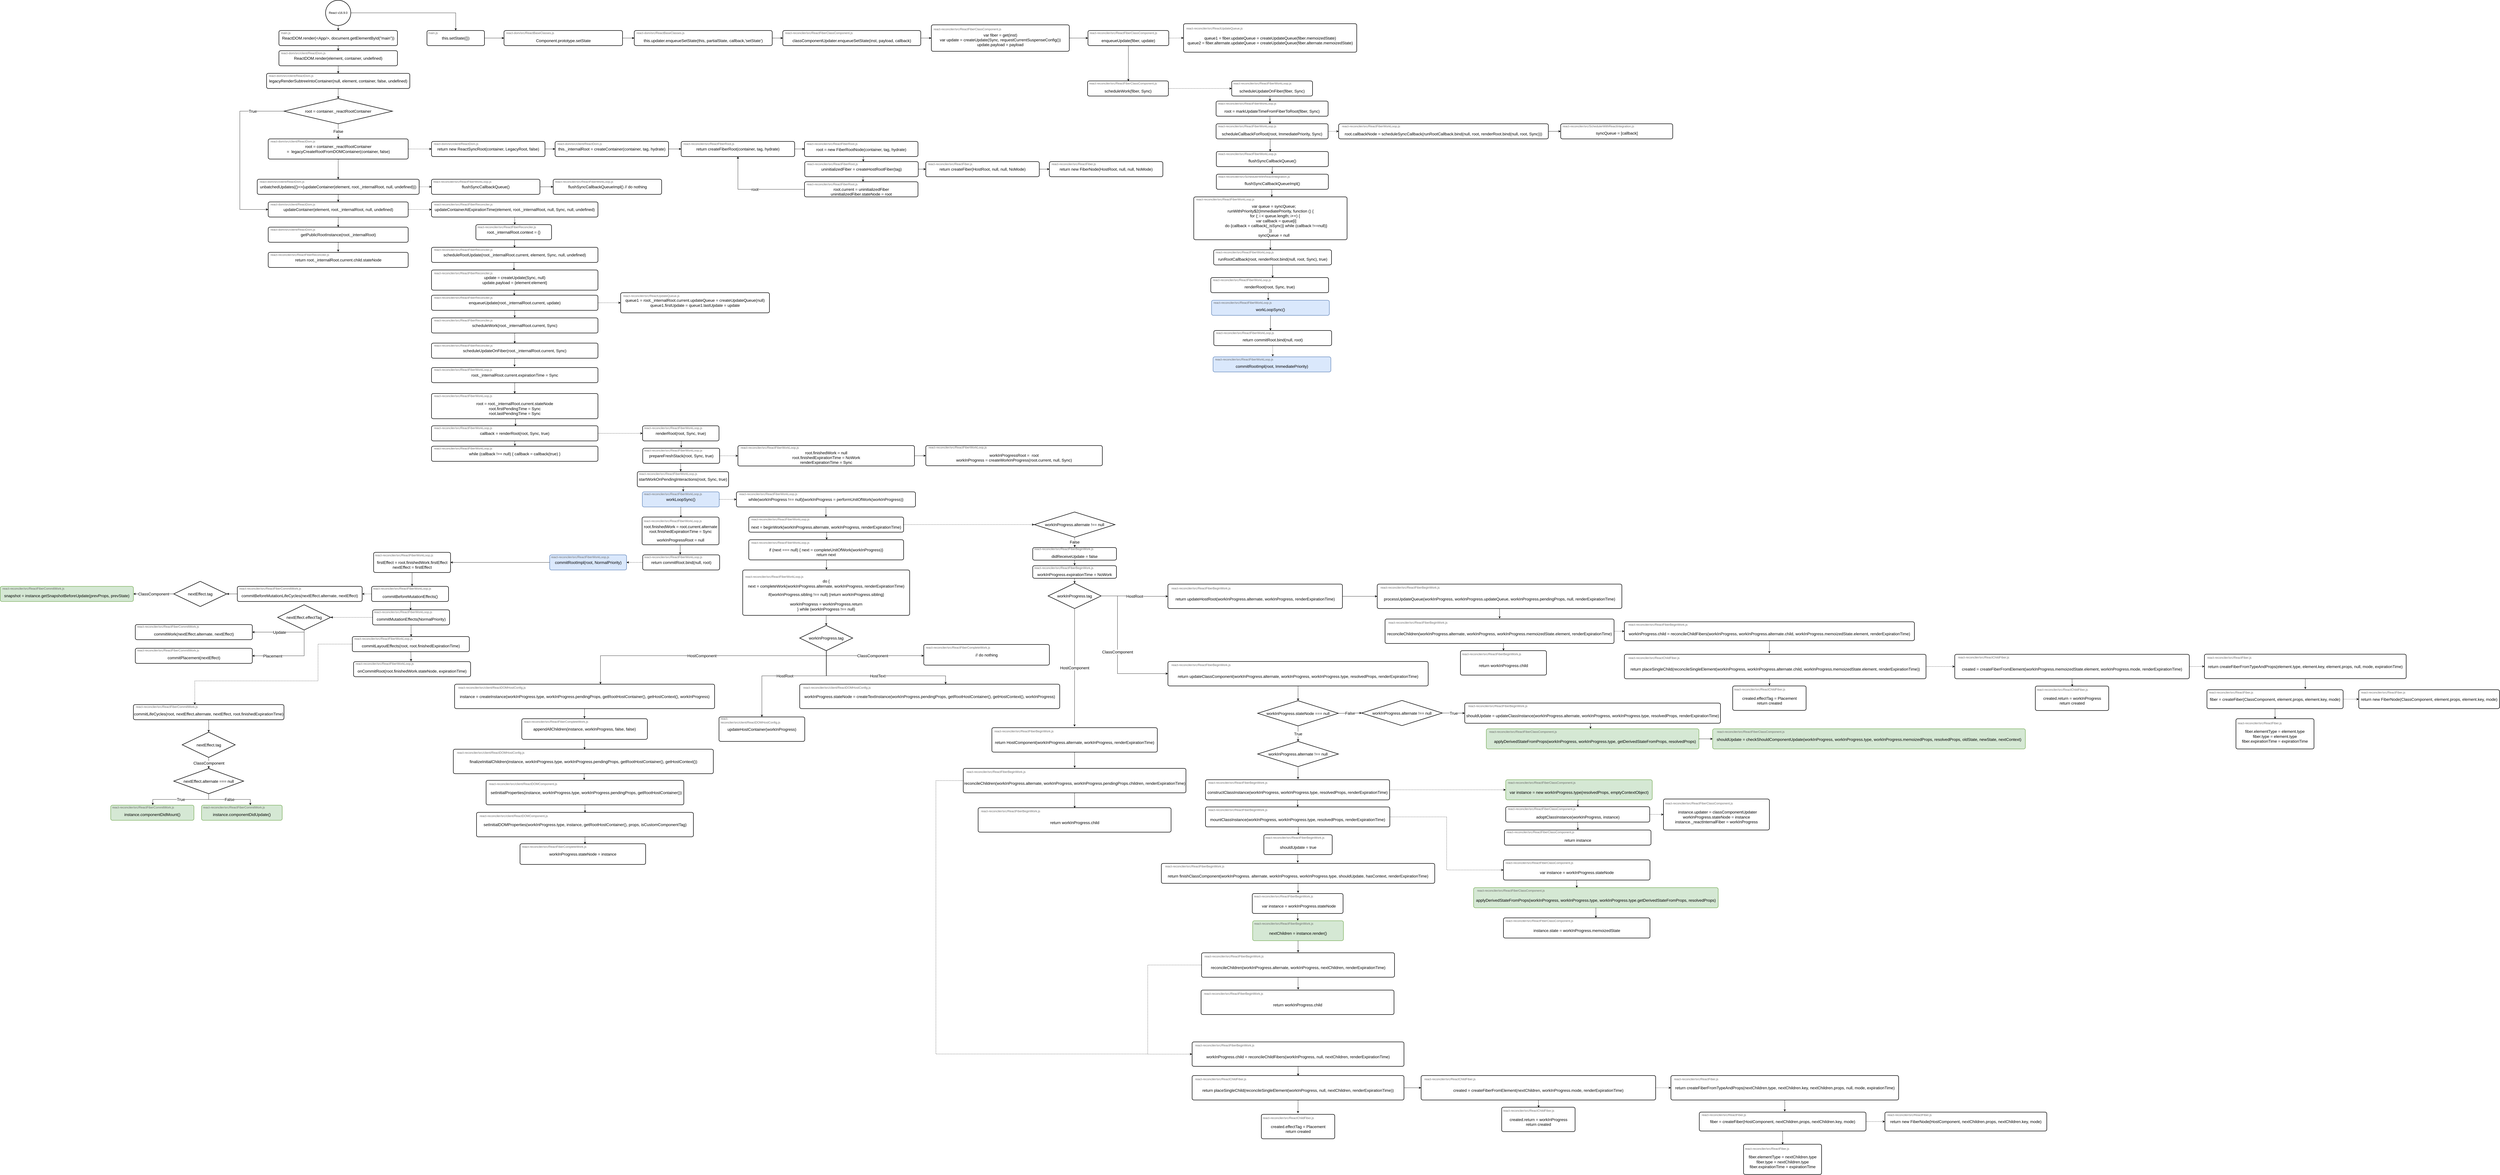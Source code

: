 <mxfile version="11.2.1" type="device" pages="1"><diagram id="hy9UG-H6fAhTqnhdK5iv" name="Page-1"><mxGraphModel dx="1460" dy="986" grid="1" gridSize="10" guides="1" tooltips="1" connect="1" arrows="1" fold="1" page="1" pageScale="1" pageWidth="100000" pageHeight="100000" math="0" shadow="0"><root><mxCell id="0"/><mxCell id="1" parent="0"/><mxCell id="cwFjGYFeIx85SCL7DIpV-3" style="edgeStyle=orthogonalEdgeStyle;rounded=0;orthogonalLoop=1;jettySize=auto;html=1;exitX=0.5;exitY=1;exitDx=0;exitDy=0;exitPerimeter=0;entryX=0.5;entryY=0;entryDx=0;entryDy=0;" edge="1" parent="1" source="cwFjGYFeIx85SCL7DIpV-1" target="cwFjGYFeIx85SCL7DIpV-2"><mxGeometry relative="1" as="geometry"/></mxCell><mxCell id="cwFjGYFeIx85SCL7DIpV-570" style="edgeStyle=orthogonalEdgeStyle;rounded=0;orthogonalLoop=1;jettySize=auto;html=1;exitX=1;exitY=0.5;exitDx=0;exitDy=0;exitPerimeter=0;fontSize=16;fontColor=#000000;" edge="1" parent="1" source="cwFjGYFeIx85SCL7DIpV-1" target="cwFjGYFeIx85SCL7DIpV-568"><mxGeometry relative="1" as="geometry"/></mxCell><mxCell id="cwFjGYFeIx85SCL7DIpV-1" value="React v16.9.0" style="strokeWidth=2;html=1;shape=mxgraph.flowchart.start_2;whiteSpace=wrap;" vertex="1" parent="1"><mxGeometry x="1500" y="120" width="100" height="100" as="geometry"/></mxCell><mxCell id="cwFjGYFeIx85SCL7DIpV-5" value="" style="group;fontSize=16;fontColor=#000000;" vertex="1" connectable="0" parent="1"><mxGeometry x="1315" y="240" width="470" height="60" as="geometry"/></mxCell><mxCell id="cwFjGYFeIx85SCL7DIpV-2" value="&lt;font style=&quot;font-size: 16px&quot;&gt;ReactDOM.render(&amp;lt;App/&amp;gt;, document.getElementById(&quot;main&quot;))&lt;/font&gt;" style="rounded=1;whiteSpace=wrap;html=1;absoluteArcSize=1;arcSize=14;strokeWidth=2;" vertex="1" parent="cwFjGYFeIx85SCL7DIpV-5"><mxGeometry width="470" height="60" as="geometry"/></mxCell><mxCell id="cwFjGYFeIx85SCL7DIpV-4" value="&lt;font color=&quot;#666666&quot;&gt;main.js&lt;/font&gt;" style="text;html=1;strokeColor=none;fillColor=none;align=left;verticalAlign=middle;whiteSpace=wrap;rounded=0;fontColor=#CCCCCC;" vertex="1" parent="cwFjGYFeIx85SCL7DIpV-5"><mxGeometry x="6" width="130.556" height="20" as="geometry"/></mxCell><mxCell id="cwFjGYFeIx85SCL7DIpV-6" value="" style="group;fontSize=16;fontColor=#000000;align=left;" vertex="1" connectable="0" parent="1"><mxGeometry x="1315" y="320" width="470" height="60" as="geometry"/></mxCell><mxCell id="cwFjGYFeIx85SCL7DIpV-7" value="&lt;font style=&quot;font-size: 16px&quot;&gt;ReactDOM.render(element, container, undefined)&lt;/font&gt;" style="rounded=1;whiteSpace=wrap;html=1;absoluteArcSize=1;arcSize=14;strokeWidth=2;" vertex="1" parent="cwFjGYFeIx85SCL7DIpV-6"><mxGeometry width="470" height="60" as="geometry"/></mxCell><mxCell id="cwFjGYFeIx85SCL7DIpV-8" value="&lt;span style=&quot;color: rgb(102 , 102 , 102)&quot;&gt;react-dom/src/client/ReactDom.js&lt;/span&gt;" style="text;html=1;strokeColor=none;fillColor=none;align=left;verticalAlign=middle;whiteSpace=wrap;rounded=0;fontColor=#CCCCCC;" vertex="1" parent="cwFjGYFeIx85SCL7DIpV-6"><mxGeometry x="6" width="200" height="20" as="geometry"/></mxCell><mxCell id="cwFjGYFeIx85SCL7DIpV-9" style="edgeStyle=orthogonalEdgeStyle;rounded=0;orthogonalLoop=1;jettySize=auto;html=1;exitX=0.5;exitY=1;exitDx=0;exitDy=0;entryX=0.5;entryY=0;entryDx=0;entryDy=0;fontSize=16;fontColor=#000000;" edge="1" parent="1" source="cwFjGYFeIx85SCL7DIpV-2" target="cwFjGYFeIx85SCL7DIpV-7"><mxGeometry relative="1" as="geometry"/></mxCell><mxCell id="cwFjGYFeIx85SCL7DIpV-10" value="" style="group;fontSize=16;fontColor=#000000;align=left;" vertex="1" connectable="0" parent="1"><mxGeometry x="1266" y="410" width="568" height="60" as="geometry"/></mxCell><mxCell id="cwFjGYFeIx85SCL7DIpV-11" value="&lt;font style=&quot;font-size: 16px&quot;&gt;legacyRenderSubtreeIntoContainer(null, element, container, false, undefined)&lt;/font&gt;" style="rounded=1;whiteSpace=wrap;html=1;absoluteArcSize=1;arcSize=14;strokeWidth=2;" vertex="1" parent="cwFjGYFeIx85SCL7DIpV-10"><mxGeometry width="568" height="60" as="geometry"/></mxCell><mxCell id="cwFjGYFeIx85SCL7DIpV-12" value="&lt;span style=&quot;color: rgb(102 , 102 , 102)&quot;&gt;react-dom/src/client/ReactDom.js&lt;/span&gt;" style="text;html=1;strokeColor=none;fillColor=none;align=left;verticalAlign=middle;whiteSpace=wrap;rounded=0;fontColor=#CCCCCC;" vertex="1" parent="cwFjGYFeIx85SCL7DIpV-10"><mxGeometry x="7.251" width="204.685" height="20" as="geometry"/></mxCell><mxCell id="cwFjGYFeIx85SCL7DIpV-13" style="edgeStyle=orthogonalEdgeStyle;rounded=0;orthogonalLoop=1;jettySize=auto;html=1;exitX=0.5;exitY=1;exitDx=0;exitDy=0;entryX=0.5;entryY=0;entryDx=0;entryDy=0;fontSize=16;fontColor=#000000;" edge="1" parent="1" source="cwFjGYFeIx85SCL7DIpV-7" target="cwFjGYFeIx85SCL7DIpV-11"><mxGeometry relative="1" as="geometry"/></mxCell><mxCell id="cwFjGYFeIx85SCL7DIpV-19" value="True" style="edgeStyle=orthogonalEdgeStyle;rounded=0;orthogonalLoop=1;jettySize=auto;html=1;exitX=1;exitY=0.5;exitDx=0;exitDy=0;exitPerimeter=0;entryX=0;entryY=0.5;entryDx=0;entryDy=0;fontSize=16;fontColor=#000000;" edge="1" parent="1" source="cwFjGYFeIx85SCL7DIpV-14" target="cwFjGYFeIx85SCL7DIpV-17"><mxGeometry relative="1" as="geometry"><Array as="points"><mxPoint x="1160" y="560"/><mxPoint x="1160" y="950"/></Array></mxGeometry></mxCell><mxCell id="cwFjGYFeIx85SCL7DIpV-27" value="False" style="edgeStyle=orthogonalEdgeStyle;rounded=0;orthogonalLoop=1;jettySize=auto;html=1;exitX=0.5;exitY=1;exitDx=0;exitDy=0;exitPerimeter=0;fontSize=16;fontColor=#000000;" edge="1" parent="1" source="cwFjGYFeIx85SCL7DIpV-14" target="cwFjGYFeIx85SCL7DIpV-25"><mxGeometry relative="1" as="geometry"/></mxCell><mxCell id="cwFjGYFeIx85SCL7DIpV-14" value="root =&amp;nbsp;container._reactRootContainer" style="strokeWidth=2;html=1;shape=mxgraph.flowchart.decision;whiteSpace=wrap;fontSize=16;fontColor=#000000;align=center;" vertex="1" parent="1"><mxGeometry x="1335" y="510" width="430" height="100" as="geometry"/></mxCell><mxCell id="cwFjGYFeIx85SCL7DIpV-15" style="edgeStyle=orthogonalEdgeStyle;rounded=0;orthogonalLoop=1;jettySize=auto;html=1;exitX=0.5;exitY=1;exitDx=0;exitDy=0;entryX=0.5;entryY=0;entryDx=0;entryDy=0;entryPerimeter=0;fontSize=16;fontColor=#000000;" edge="1" parent="1" source="cwFjGYFeIx85SCL7DIpV-11" target="cwFjGYFeIx85SCL7DIpV-14"><mxGeometry relative="1" as="geometry"/></mxCell><mxCell id="cwFjGYFeIx85SCL7DIpV-16" value="" style="group;fontSize=16;fontColor=#000000;align=left;" vertex="1" connectable="0" parent="1"><mxGeometry x="1272.5" y="920" width="555" height="60" as="geometry"/></mxCell><mxCell id="cwFjGYFeIx85SCL7DIpV-17" value="&lt;font style=&quot;font-size: 16px&quot;&gt;updateContainer(element, root._internalRoot, null, undefined)&lt;/font&gt;" style="rounded=1;whiteSpace=wrap;html=1;absoluteArcSize=1;arcSize=14;strokeWidth=2;" vertex="1" parent="cwFjGYFeIx85SCL7DIpV-16"><mxGeometry width="555" height="60" as="geometry"/></mxCell><mxCell id="cwFjGYFeIx85SCL7DIpV-18" value="&lt;span style=&quot;color: rgb(102 , 102 , 102)&quot;&gt;react-dom/src/client/ReactDom.js&lt;/span&gt;" style="text;html=1;strokeColor=none;fillColor=none;align=left;verticalAlign=middle;whiteSpace=wrap;rounded=0;fontColor=#CCCCCC;" vertex="1" parent="cwFjGYFeIx85SCL7DIpV-16"><mxGeometry x="7.085" width="200" height="20" as="geometry"/></mxCell><mxCell id="cwFjGYFeIx85SCL7DIpV-20" value="" style="group;fontSize=16;fontColor=#000000;align=left;" vertex="1" connectable="0" parent="1"><mxGeometry x="1272.5" y="1020" width="555" height="60" as="geometry"/></mxCell><mxCell id="cwFjGYFeIx85SCL7DIpV-21" value="&lt;font style=&quot;font-size: 16px&quot;&gt;getPublicRootInstance(root._internalRoot)&lt;/font&gt;" style="rounded=1;whiteSpace=wrap;html=1;absoluteArcSize=1;arcSize=14;strokeWidth=2;" vertex="1" parent="cwFjGYFeIx85SCL7DIpV-20"><mxGeometry width="555" height="60" as="geometry"/></mxCell><mxCell id="cwFjGYFeIx85SCL7DIpV-22" value="&lt;span style=&quot;color: rgb(102 , 102 , 102)&quot;&gt;react-dom/src/client/ReactDom.js&lt;/span&gt;" style="text;html=1;strokeColor=none;fillColor=none;align=left;verticalAlign=middle;whiteSpace=wrap;rounded=0;fontColor=#CCCCCC;" vertex="1" parent="cwFjGYFeIx85SCL7DIpV-20"><mxGeometry x="7.085" width="200" height="20" as="geometry"/></mxCell><mxCell id="cwFjGYFeIx85SCL7DIpV-24" value="" style="group;fontSize=16;fontColor=#000000;align=left;" vertex="1" connectable="0" parent="1"><mxGeometry x="1272.5" y="670" width="555" height="80" as="geometry"/></mxCell><mxCell id="cwFjGYFeIx85SCL7DIpV-25" value="&lt;font style=&quot;font-size: 16px&quot;&gt;root = container._reactRootContainer =&amp;nbsp;&amp;nbsp;legacyCreateRootFromDOMContainer(container, false)&lt;/font&gt;" style="rounded=1;whiteSpace=wrap;html=1;absoluteArcSize=1;arcSize=14;strokeWidth=2;" vertex="1" parent="cwFjGYFeIx85SCL7DIpV-24"><mxGeometry width="555" height="80" as="geometry"/></mxCell><mxCell id="cwFjGYFeIx85SCL7DIpV-26" value="&lt;font color=&quot;#666666&quot;&gt;react-dom/src/client/ReactDom.js&lt;/font&gt;" style="text;html=1;strokeColor=none;fillColor=none;align=left;verticalAlign=middle;whiteSpace=wrap;rounded=0;fontColor=#CCCCCC;" vertex="1" parent="cwFjGYFeIx85SCL7DIpV-24"><mxGeometry x="7.085" width="200" height="20" as="geometry"/></mxCell><mxCell id="cwFjGYFeIx85SCL7DIpV-28" value="" style="group;fontSize=16;fontColor=#000000;align=left;" vertex="1" connectable="0" parent="1"><mxGeometry x="1229" y="830" width="642" height="60" as="geometry"/></mxCell><mxCell id="cwFjGYFeIx85SCL7DIpV-29" value="&lt;font style=&quot;font-size: 16px&quot;&gt;unbatchedUpdates(()=&amp;gt;{updateContainer(element, root._internalRoot, null, undefined)})&lt;/font&gt;" style="rounded=1;whiteSpace=wrap;html=1;absoluteArcSize=1;arcSize=14;strokeWidth=2;" vertex="1" parent="cwFjGYFeIx85SCL7DIpV-28"><mxGeometry width="642" height="60" as="geometry"/></mxCell><mxCell id="cwFjGYFeIx85SCL7DIpV-30" value="&lt;span style=&quot;color: rgb(102 , 102 , 102)&quot;&gt;react-dom/src/client/ReactDom.js&lt;/span&gt;" style="text;html=1;strokeColor=none;fillColor=none;align=left;verticalAlign=middle;whiteSpace=wrap;rounded=0;fontColor=#CCCCCC;" vertex="1" parent="cwFjGYFeIx85SCL7DIpV-28"><mxGeometry x="8.196" width="200" height="20" as="geometry"/></mxCell><mxCell id="cwFjGYFeIx85SCL7DIpV-40" style="edgeStyle=orthogonalEdgeStyle;rounded=0;orthogonalLoop=1;jettySize=auto;html=1;exitX=0.5;exitY=1;exitDx=0;exitDy=0;fontSize=16;fontColor=#000000;" edge="1" parent="1" source="cwFjGYFeIx85SCL7DIpV-25" target="cwFjGYFeIx85SCL7DIpV-29"><mxGeometry relative="1" as="geometry"/></mxCell><mxCell id="cwFjGYFeIx85SCL7DIpV-43" style="edgeStyle=orthogonalEdgeStyle;rounded=0;orthogonalLoop=1;jettySize=auto;html=1;exitX=0.5;exitY=1;exitDx=0;exitDy=0;entryX=0.5;entryY=0;entryDx=0;entryDy=0;fontSize=16;fontColor=#000000;" edge="1" parent="1" source="cwFjGYFeIx85SCL7DIpV-29" target="cwFjGYFeIx85SCL7DIpV-17"><mxGeometry relative="1" as="geometry"/></mxCell><mxCell id="cwFjGYFeIx85SCL7DIpV-44" style="edgeStyle=orthogonalEdgeStyle;rounded=0;orthogonalLoop=1;jettySize=auto;html=1;exitX=0.5;exitY=1;exitDx=0;exitDy=0;entryX=0.5;entryY=0;entryDx=0;entryDy=0;fontSize=16;fontColor=#000000;" edge="1" parent="1" source="cwFjGYFeIx85SCL7DIpV-17" target="cwFjGYFeIx85SCL7DIpV-21"><mxGeometry relative="1" as="geometry"/></mxCell><mxCell id="cwFjGYFeIx85SCL7DIpV-45" value="" style="group;fontSize=16;fontColor=#000000;align=left;" vertex="1" connectable="0" parent="1"><mxGeometry x="1920" y="830" width="430" height="60" as="geometry"/></mxCell><mxCell id="cwFjGYFeIx85SCL7DIpV-46" value="&lt;font style=&quot;font-size: 16px&quot;&gt;flushSyncCallbackQueue()&lt;/font&gt;" style="rounded=1;whiteSpace=wrap;html=1;absoluteArcSize=1;arcSize=14;strokeWidth=2;" vertex="1" parent="cwFjGYFeIx85SCL7DIpV-45"><mxGeometry width="430" height="60" as="geometry"/></mxCell><mxCell id="cwFjGYFeIx85SCL7DIpV-47" value="&lt;span style=&quot;color: rgb(102 , 102 , 102)&quot;&gt;react-reconciler/src/ReactFiberWorkLoop.js&lt;/span&gt;" style="text;html=1;strokeColor=none;fillColor=none;align=left;verticalAlign=middle;whiteSpace=wrap;rounded=0;fontColor=#CCCCCC;" vertex="1" parent="cwFjGYFeIx85SCL7DIpV-45"><mxGeometry x="5.489" width="300" height="20" as="geometry"/></mxCell><mxCell id="cwFjGYFeIx85SCL7DIpV-50" style="edgeStyle=orthogonalEdgeStyle;rounded=0;orthogonalLoop=1;jettySize=auto;html=1;exitX=1;exitY=0.5;exitDx=0;exitDy=0;entryX=0;entryY=0.5;entryDx=0;entryDy=0;dashed=1;fontSize=16;fontColor=#000000;" edge="1" parent="1" source="cwFjGYFeIx85SCL7DIpV-29" target="cwFjGYFeIx85SCL7DIpV-46"><mxGeometry relative="1" as="geometry"/></mxCell><mxCell id="cwFjGYFeIx85SCL7DIpV-51" value="" style="group;fontSize=16;fontColor=#000000;align=left;" vertex="1" connectable="0" parent="1"><mxGeometry x="1920" y="680" width="450" height="60" as="geometry"/></mxCell><mxCell id="cwFjGYFeIx85SCL7DIpV-52" value="&lt;font style=&quot;font-size: 16px&quot;&gt;return new ReactSyncRoot(container, LegacyRoot, false)&lt;/font&gt;" style="rounded=1;whiteSpace=wrap;html=1;absoluteArcSize=1;arcSize=14;strokeWidth=2;" vertex="1" parent="cwFjGYFeIx85SCL7DIpV-51"><mxGeometry width="450" height="60" as="geometry"/></mxCell><mxCell id="cwFjGYFeIx85SCL7DIpV-53" value="&lt;span style=&quot;color: rgb(102 , 102 , 102)&quot;&gt;react-dom/src/client/ReactDom.js&lt;/span&gt;" style="text;html=1;strokeColor=none;fillColor=none;align=left;verticalAlign=middle;whiteSpace=wrap;rounded=0;fontColor=#CCCCCC;" vertex="1" parent="cwFjGYFeIx85SCL7DIpV-51"><mxGeometry x="7.085" width="300" height="20" as="geometry"/></mxCell><mxCell id="cwFjGYFeIx85SCL7DIpV-54" style="edgeStyle=orthogonalEdgeStyle;rounded=0;orthogonalLoop=1;jettySize=auto;html=1;exitX=1;exitY=0.5;exitDx=0;exitDy=0;entryX=0;entryY=0.5;entryDx=0;entryDy=0;dashed=1;fontSize=16;fontColor=#000000;" edge="1" parent="1" source="cwFjGYFeIx85SCL7DIpV-25" target="cwFjGYFeIx85SCL7DIpV-52"><mxGeometry relative="1" as="geometry"/></mxCell><mxCell id="cwFjGYFeIx85SCL7DIpV-55" value="" style="group;fontSize=16;fontColor=#000000;align=left;" vertex="1" connectable="0" parent="1"><mxGeometry x="2410" y="680" width="450" height="60" as="geometry"/></mxCell><mxCell id="cwFjGYFeIx85SCL7DIpV-56" value="&lt;font style=&quot;font-size: 16px&quot;&gt;this._internalRoot =&amp;nbsp;createContainer(container, tag, hydrate)&lt;/font&gt;" style="rounded=1;whiteSpace=wrap;html=1;absoluteArcSize=1;arcSize=14;strokeWidth=2;" vertex="1" parent="cwFjGYFeIx85SCL7DIpV-55"><mxGeometry width="450" height="60" as="geometry"/></mxCell><mxCell id="cwFjGYFeIx85SCL7DIpV-57" value="&lt;span style=&quot;color: rgb(102 , 102 , 102)&quot;&gt;react-dom/src/client/ReactDom.js&lt;/span&gt;" style="text;html=1;strokeColor=none;fillColor=none;align=left;verticalAlign=middle;whiteSpace=wrap;rounded=0;fontColor=#CCCCCC;" vertex="1" parent="cwFjGYFeIx85SCL7DIpV-55"><mxGeometry x="7.085" width="300" height="20" as="geometry"/></mxCell><mxCell id="cwFjGYFeIx85SCL7DIpV-58" style="edgeStyle=orthogonalEdgeStyle;rounded=0;orthogonalLoop=1;jettySize=auto;html=1;exitX=1;exitY=0.5;exitDx=0;exitDy=0;entryX=0;entryY=0.5;entryDx=0;entryDy=0;fontSize=16;fontColor=#000000;" edge="1" parent="1" source="cwFjGYFeIx85SCL7DIpV-52" target="cwFjGYFeIx85SCL7DIpV-56"><mxGeometry relative="1" as="geometry"/></mxCell><mxCell id="cwFjGYFeIx85SCL7DIpV-59" value="" style="group;fontSize=16;fontColor=#000000;align=left;" vertex="1" connectable="0" parent="1"><mxGeometry x="2910" y="680" width="450" height="60" as="geometry"/></mxCell><mxCell id="cwFjGYFeIx85SCL7DIpV-60" value="&lt;font style=&quot;font-size: 16px&quot;&gt;return createFiberRoot(container, tag, hydrate)&lt;/font&gt;" style="rounded=1;whiteSpace=wrap;html=1;absoluteArcSize=1;arcSize=14;strokeWidth=2;" vertex="1" parent="cwFjGYFeIx85SCL7DIpV-59"><mxGeometry width="450" height="60" as="geometry"/></mxCell><mxCell id="cwFjGYFeIx85SCL7DIpV-61" value="&lt;span style=&quot;color: rgb(102 , 102 , 102)&quot;&gt;react-reconciler/src/ReactFiberRoot.js&lt;/span&gt;" style="text;html=1;strokeColor=none;fillColor=none;align=left;verticalAlign=middle;whiteSpace=wrap;rounded=0;fontColor=#CCCCCC;" vertex="1" parent="cwFjGYFeIx85SCL7DIpV-59"><mxGeometry x="7.085" width="300" height="20" as="geometry"/></mxCell><mxCell id="cwFjGYFeIx85SCL7DIpV-62" style="edgeStyle=orthogonalEdgeStyle;rounded=0;orthogonalLoop=1;jettySize=auto;html=1;exitX=1;exitY=0.5;exitDx=0;exitDy=0;entryX=0;entryY=0.5;entryDx=0;entryDy=0;fontSize=16;fontColor=#000000;" edge="1" parent="1" source="cwFjGYFeIx85SCL7DIpV-56" target="cwFjGYFeIx85SCL7DIpV-60"><mxGeometry relative="1" as="geometry"/></mxCell><mxCell id="cwFjGYFeIx85SCL7DIpV-63" value="" style="group;fontSize=16;fontColor=#000000;align=left;" vertex="1" connectable="0" parent="1"><mxGeometry x="3399" y="680" width="450" height="60" as="geometry"/></mxCell><mxCell id="cwFjGYFeIx85SCL7DIpV-64" value="&lt;font&gt;&lt;span style=&quot;font-size: 16px&quot;&gt;&lt;br&gt;root = new FiberRootNode(container, tag, hydrate)&lt;/span&gt;&lt;span style=&quot;font-size: 16px&quot;&gt;&lt;br&gt;&lt;/span&gt;&lt;br&gt;&lt;/font&gt;" style="rounded=1;whiteSpace=wrap;html=1;absoluteArcSize=1;arcSize=14;strokeWidth=2;" vertex="1" parent="cwFjGYFeIx85SCL7DIpV-63"><mxGeometry width="450" height="60" as="geometry"/></mxCell><mxCell id="cwFjGYFeIx85SCL7DIpV-65" value="&lt;span style=&quot;color: rgb(102 , 102 , 102)&quot;&gt;react-reconciler/src/ReactFiberRoot.js&lt;/span&gt;" style="text;html=1;strokeColor=none;fillColor=none;align=left;verticalAlign=middle;whiteSpace=wrap;rounded=0;fontColor=#CCCCCC;" vertex="1" parent="cwFjGYFeIx85SCL7DIpV-63"><mxGeometry x="7.085" width="300" height="20" as="geometry"/></mxCell><mxCell id="cwFjGYFeIx85SCL7DIpV-66" style="edgeStyle=orthogonalEdgeStyle;rounded=0;orthogonalLoop=1;jettySize=auto;html=1;exitX=1;exitY=0.5;exitDx=0;exitDy=0;entryX=0;entryY=0.5;entryDx=0;entryDy=0;fontSize=16;fontColor=#000000;" edge="1" parent="1" source="cwFjGYFeIx85SCL7DIpV-60" target="cwFjGYFeIx85SCL7DIpV-64"><mxGeometry relative="1" as="geometry"/></mxCell><mxCell id="cwFjGYFeIx85SCL7DIpV-67" value="" style="group;fontSize=16;fontColor=#000000;align=left;" vertex="1" connectable="0" parent="1"><mxGeometry x="3400" y="760" width="450" height="60" as="geometry"/></mxCell><mxCell id="cwFjGYFeIx85SCL7DIpV-68" value="&lt;span style=&quot;font-size: 16px&quot;&gt;uninitializedFiber =&amp;nbsp;createHostRootFiber(tag)&lt;/span&gt;" style="rounded=1;whiteSpace=wrap;html=1;absoluteArcSize=1;arcSize=14;strokeWidth=2;" vertex="1" parent="cwFjGYFeIx85SCL7DIpV-67"><mxGeometry width="450" height="60" as="geometry"/></mxCell><mxCell id="cwFjGYFeIx85SCL7DIpV-69" value="&lt;span style=&quot;color: rgb(102 , 102 , 102)&quot;&gt;react-reconciler/src/ReactFiberRoot.js&lt;/span&gt;" style="text;html=1;strokeColor=none;fillColor=none;align=left;verticalAlign=middle;whiteSpace=wrap;rounded=0;fontColor=#CCCCCC;" vertex="1" parent="cwFjGYFeIx85SCL7DIpV-67"><mxGeometry x="7.085" width="300" height="20" as="geometry"/></mxCell><mxCell id="cwFjGYFeIx85SCL7DIpV-70" value="" style="group;fontSize=16;fontColor=#000000;align=left;" vertex="1" connectable="0" parent="1"><mxGeometry x="3399" y="840" width="450" height="60" as="geometry"/></mxCell><mxCell id="cwFjGYFeIx85SCL7DIpV-71" value="&lt;span style=&quot;font-size: 16px&quot;&gt;&lt;br&gt;root.current =&amp;nbsp;&lt;/span&gt;&lt;span style=&quot;font-size: 16px&quot;&gt;uninitializedFiber&lt;br&gt;&lt;/span&gt;&lt;span style=&quot;font-size: 16px&quot;&gt;uninitializedFiber.stateNode = root&lt;/span&gt;" style="rounded=1;whiteSpace=wrap;html=1;absoluteArcSize=1;arcSize=14;strokeWidth=2;" vertex="1" parent="cwFjGYFeIx85SCL7DIpV-70"><mxGeometry width="450" height="60" as="geometry"/></mxCell><mxCell id="cwFjGYFeIx85SCL7DIpV-72" value="&lt;span style=&quot;color: rgb(102 , 102 , 102)&quot;&gt;react-reconciler/src/ReactFiberRoot.js&lt;/span&gt;" style="text;html=1;strokeColor=none;fillColor=none;align=left;verticalAlign=middle;whiteSpace=wrap;rounded=0;fontColor=#CCCCCC;" vertex="1" parent="cwFjGYFeIx85SCL7DIpV-70"><mxGeometry x="7.085" width="300" height="20" as="geometry"/></mxCell><mxCell id="cwFjGYFeIx85SCL7DIpV-73" style="edgeStyle=orthogonalEdgeStyle;rounded=0;orthogonalLoop=1;jettySize=auto;html=1;exitX=0.5;exitY=1;exitDx=0;exitDy=0;entryX=0.75;entryY=0;entryDx=0;entryDy=0;fontSize=16;fontColor=#000000;" edge="1" parent="1" source="cwFjGYFeIx85SCL7DIpV-64" target="cwFjGYFeIx85SCL7DIpV-69"><mxGeometry relative="1" as="geometry"/></mxCell><mxCell id="cwFjGYFeIx85SCL7DIpV-74" style="edgeStyle=orthogonalEdgeStyle;rounded=0;orthogonalLoop=1;jettySize=auto;html=1;exitX=0.5;exitY=1;exitDx=0;exitDy=0;entryX=0.75;entryY=0;entryDx=0;entryDy=0;fontSize=16;fontColor=#000000;" edge="1" parent="1" source="cwFjGYFeIx85SCL7DIpV-68" target="cwFjGYFeIx85SCL7DIpV-72"><mxGeometry relative="1" as="geometry"/></mxCell><mxCell id="cwFjGYFeIx85SCL7DIpV-75" value="root" style="edgeStyle=orthogonalEdgeStyle;rounded=0;orthogonalLoop=1;jettySize=auto;html=1;exitX=0;exitY=0.5;exitDx=0;exitDy=0;fontSize=16;fontColor=#000000;" edge="1" parent="1" source="cwFjGYFeIx85SCL7DIpV-71" target="cwFjGYFeIx85SCL7DIpV-60"><mxGeometry relative="1" as="geometry"/></mxCell><mxCell id="cwFjGYFeIx85SCL7DIpV-76" value="" style="group;fontSize=16;fontColor=#000000;align=left;" vertex="1" connectable="0" parent="1"><mxGeometry x="3880" y="760" width="450" height="60" as="geometry"/></mxCell><mxCell id="cwFjGYFeIx85SCL7DIpV-77" value="&lt;font style=&quot;font-size: 16px&quot;&gt;return createFiber(HostRoot, null, null, NoMode)&lt;/font&gt;" style="rounded=1;whiteSpace=wrap;html=1;absoluteArcSize=1;arcSize=14;strokeWidth=2;" vertex="1" parent="cwFjGYFeIx85SCL7DIpV-76"><mxGeometry width="450" height="60" as="geometry"/></mxCell><mxCell id="cwFjGYFeIx85SCL7DIpV-78" value="&lt;span style=&quot;color: rgb(102 , 102 , 102)&quot;&gt;react-reconciler/src/ReactFiber.js&lt;/span&gt;" style="text;html=1;strokeColor=none;fillColor=none;align=left;verticalAlign=middle;whiteSpace=wrap;rounded=0;fontColor=#CCCCCC;" vertex="1" parent="cwFjGYFeIx85SCL7DIpV-76"><mxGeometry x="7.085" width="300" height="20" as="geometry"/></mxCell><mxCell id="cwFjGYFeIx85SCL7DIpV-80" value="" style="group;fontSize=16;fontColor=#000000;align=left;" vertex="1" connectable="0" parent="1"><mxGeometry x="4370" y="760" width="450" height="60" as="geometry"/></mxCell><mxCell id="cwFjGYFeIx85SCL7DIpV-81" value="&lt;font style=&quot;font-size: 16px&quot;&gt;return new FiberNode(HostRoot, null, null, NoMode)&lt;/font&gt;" style="rounded=1;whiteSpace=wrap;html=1;absoluteArcSize=1;arcSize=14;strokeWidth=2;" vertex="1" parent="cwFjGYFeIx85SCL7DIpV-80"><mxGeometry width="450" height="60" as="geometry"/></mxCell><mxCell id="cwFjGYFeIx85SCL7DIpV-82" value="&lt;span style=&quot;color: rgb(102 , 102 , 102)&quot;&gt;react-reconciler/src/ReactFiber.js&lt;/span&gt;" style="text;html=1;strokeColor=none;fillColor=none;align=left;verticalAlign=middle;whiteSpace=wrap;rounded=0;fontColor=#CCCCCC;" vertex="1" parent="cwFjGYFeIx85SCL7DIpV-80"><mxGeometry x="7.085" width="300" height="20" as="geometry"/></mxCell><mxCell id="cwFjGYFeIx85SCL7DIpV-83" style="edgeStyle=orthogonalEdgeStyle;rounded=0;orthogonalLoop=1;jettySize=auto;html=1;exitX=1;exitY=0.5;exitDx=0;exitDy=0;entryX=0;entryY=0.5;entryDx=0;entryDy=0;fontSize=16;fontColor=#000000;" edge="1" parent="1" source="cwFjGYFeIx85SCL7DIpV-68" target="cwFjGYFeIx85SCL7DIpV-77"><mxGeometry relative="1" as="geometry"/></mxCell><mxCell id="cwFjGYFeIx85SCL7DIpV-84" style="edgeStyle=orthogonalEdgeStyle;rounded=0;orthogonalLoop=1;jettySize=auto;html=1;exitX=1;exitY=0.5;exitDx=0;exitDy=0;entryX=0;entryY=0.5;entryDx=0;entryDy=0;fontSize=16;fontColor=#000000;" edge="1" parent="1" source="cwFjGYFeIx85SCL7DIpV-77" target="cwFjGYFeIx85SCL7DIpV-81"><mxGeometry relative="1" as="geometry"/></mxCell><mxCell id="cwFjGYFeIx85SCL7DIpV-85" value="" style="group;fontSize=16;fontColor=#000000;align=left;" vertex="1" connectable="0" parent="1"><mxGeometry x="1272.5" y="1120" width="555" height="60" as="geometry"/></mxCell><mxCell id="cwFjGYFeIx85SCL7DIpV-86" value="&lt;font style=&quot;font-size: 16px&quot;&gt;return root._internalRoot.current.child.stateNode&lt;/font&gt;" style="rounded=1;whiteSpace=wrap;html=1;absoluteArcSize=1;arcSize=14;strokeWidth=2;" vertex="1" parent="cwFjGYFeIx85SCL7DIpV-85"><mxGeometry width="555" height="60" as="geometry"/></mxCell><mxCell id="cwFjGYFeIx85SCL7DIpV-87" value="&lt;span style=&quot;color: rgb(102 , 102 , 102)&quot;&gt;react-reconciler/src/ReactFiberReconciler.js&lt;/span&gt;" style="text;html=1;strokeColor=none;fillColor=none;align=left;verticalAlign=middle;whiteSpace=wrap;rounded=0;fontColor=#CCCCCC;" vertex="1" parent="cwFjGYFeIx85SCL7DIpV-85"><mxGeometry x="7.085" width="300" height="20" as="geometry"/></mxCell><mxCell id="cwFjGYFeIx85SCL7DIpV-88" style="edgeStyle=orthogonalEdgeStyle;rounded=0;orthogonalLoop=1;jettySize=auto;html=1;exitX=0.5;exitY=1;exitDx=0;exitDy=0;entryX=0.901;entryY=-0.1;entryDx=0;entryDy=0;entryPerimeter=0;fontSize=16;fontColor=#000000;" edge="1" parent="1" source="cwFjGYFeIx85SCL7DIpV-21" target="cwFjGYFeIx85SCL7DIpV-87"><mxGeometry relative="1" as="geometry"/></mxCell><mxCell id="cwFjGYFeIx85SCL7DIpV-89" value="" style="group;fontSize=16;fontColor=#000000;align=left;" vertex="1" connectable="0" parent="1"><mxGeometry x="2402.5" y="830" width="430" height="60" as="geometry"/></mxCell><mxCell id="cwFjGYFeIx85SCL7DIpV-90" value="&lt;font style=&quot;font-size: 16px&quot;&gt;flushSyncCallbackQueueImpl() // do nothing&lt;/font&gt;" style="rounded=1;whiteSpace=wrap;html=1;absoluteArcSize=1;arcSize=14;strokeWidth=2;" vertex="1" parent="cwFjGYFeIx85SCL7DIpV-89"><mxGeometry width="430" height="60" as="geometry"/></mxCell><mxCell id="cwFjGYFeIx85SCL7DIpV-91" value="&lt;span style=&quot;color: rgb(102 , 102 , 102)&quot;&gt;react-reconciler/src/ReactFiberWorkLoop.js&lt;/span&gt;" style="text;html=1;strokeColor=none;fillColor=none;align=left;verticalAlign=middle;whiteSpace=wrap;rounded=0;fontColor=#CCCCCC;" vertex="1" parent="cwFjGYFeIx85SCL7DIpV-89"><mxGeometry x="5.489" width="300" height="20" as="geometry"/></mxCell><mxCell id="cwFjGYFeIx85SCL7DIpV-92" style="edgeStyle=orthogonalEdgeStyle;rounded=0;orthogonalLoop=1;jettySize=auto;html=1;exitX=1;exitY=0.5;exitDx=0;exitDy=0;fontSize=16;fontColor=#000000;" edge="1" parent="1" source="cwFjGYFeIx85SCL7DIpV-46" target="cwFjGYFeIx85SCL7DIpV-90"><mxGeometry relative="1" as="geometry"/></mxCell><mxCell id="cwFjGYFeIx85SCL7DIpV-96" value="" style="group;fontSize=16;fontColor=#000000;align=left;" vertex="1" connectable="0" parent="1"><mxGeometry x="1920" y="920" width="660" height="60" as="geometry"/></mxCell><mxCell id="cwFjGYFeIx85SCL7DIpV-97" value="&lt;font style=&quot;font-size: 16px&quot;&gt;updateContainerAtExpirationTime(element, root._internalRoot, null, Sync, null, undefined)&lt;/font&gt;" style="rounded=1;whiteSpace=wrap;html=1;absoluteArcSize=1;arcSize=14;strokeWidth=2;" vertex="1" parent="cwFjGYFeIx85SCL7DIpV-96"><mxGeometry width="660" height="60" as="geometry"/></mxCell><mxCell id="cwFjGYFeIx85SCL7DIpV-98" value="&lt;span style=&quot;color: rgb(102 , 102 , 102)&quot;&gt;react-reconciler/src/ReactFiberReconciler.js&lt;/span&gt;" style="text;html=1;strokeColor=none;fillColor=none;align=left;verticalAlign=middle;whiteSpace=wrap;rounded=0;fontColor=#CCCCCC;" vertex="1" parent="cwFjGYFeIx85SCL7DIpV-96"><mxGeometry x="8.426" width="356.757" height="20" as="geometry"/></mxCell><mxCell id="cwFjGYFeIx85SCL7DIpV-99" style="edgeStyle=orthogonalEdgeStyle;rounded=0;orthogonalLoop=1;jettySize=auto;html=1;exitX=1;exitY=0.5;exitDx=0;exitDy=0;fontSize=16;fontColor=#000000;dashed=1;" edge="1" parent="1" source="cwFjGYFeIx85SCL7DIpV-17" target="cwFjGYFeIx85SCL7DIpV-97"><mxGeometry relative="1" as="geometry"/></mxCell><mxCell id="cwFjGYFeIx85SCL7DIpV-100" value="" style="group;fontSize=16;fontColor=#000000;align=left;" vertex="1" connectable="0" parent="1"><mxGeometry x="2096" y="1010" width="300" height="60" as="geometry"/></mxCell><mxCell id="cwFjGYFeIx85SCL7DIpV-101" value="&lt;span style=&quot;font-size: 16px ; white-space: normal&quot;&gt;root._internalRoot.context = {}&lt;/span&gt;" style="rounded=1;whiteSpace=wrap;html=1;absoluteArcSize=1;arcSize=14;strokeWidth=2;" vertex="1" parent="cwFjGYFeIx85SCL7DIpV-100"><mxGeometry width="300" height="60" as="geometry"/></mxCell><mxCell id="cwFjGYFeIx85SCL7DIpV-102" value="&lt;span style=&quot;color: rgb(102 , 102 , 102)&quot;&gt;react-reconciler/src/ReactFiberReconciler.js&lt;/span&gt;" style="text;html=1;strokeColor=none;fillColor=none;align=left;verticalAlign=middle;whiteSpace=wrap;rounded=0;fontColor=#CCCCCC;" vertex="1" parent="cwFjGYFeIx85SCL7DIpV-100"><mxGeometry x="3.83" width="300" height="20" as="geometry"/></mxCell><mxCell id="cwFjGYFeIx85SCL7DIpV-104" style="edgeStyle=orthogonalEdgeStyle;rounded=0;orthogonalLoop=1;jettySize=auto;html=1;exitX=0.5;exitY=1;exitDx=0;exitDy=0;fontSize=16;fontColor=#000000;" edge="1" parent="1" source="cwFjGYFeIx85SCL7DIpV-97" target="cwFjGYFeIx85SCL7DIpV-102"><mxGeometry relative="1" as="geometry"/></mxCell><mxCell id="cwFjGYFeIx85SCL7DIpV-105" value="" style="group;fontSize=16;fontColor=#000000;align=left;" vertex="1" connectable="0" parent="1"><mxGeometry x="1920" y="1100" width="660" height="60" as="geometry"/></mxCell><mxCell id="cwFjGYFeIx85SCL7DIpV-106" value="&lt;font style=&quot;font-size: 16px&quot;&gt;scheduleRootUpdate(root._internalRoot.current, element, Sync, null, undefined)&lt;/font&gt;" style="rounded=1;whiteSpace=wrap;html=1;absoluteArcSize=1;arcSize=14;strokeWidth=2;" vertex="1" parent="cwFjGYFeIx85SCL7DIpV-105"><mxGeometry width="660" height="60" as="geometry"/></mxCell><mxCell id="cwFjGYFeIx85SCL7DIpV-107" value="&lt;span style=&quot;color: rgb(102 , 102 , 102)&quot;&gt;react-reconciler/src/ReactFiberReconciler.js&lt;/span&gt;" style="text;html=1;strokeColor=none;fillColor=none;align=left;verticalAlign=middle;whiteSpace=wrap;rounded=0;fontColor=#CCCCCC;" vertex="1" parent="cwFjGYFeIx85SCL7DIpV-105"><mxGeometry x="8.426" width="356.757" height="20" as="geometry"/></mxCell><mxCell id="cwFjGYFeIx85SCL7DIpV-109" style="edgeStyle=orthogonalEdgeStyle;rounded=0;orthogonalLoop=1;jettySize=auto;html=1;exitX=0.5;exitY=1;exitDx=0;exitDy=0;entryX=0.899;entryY=0.05;entryDx=0;entryDy=0;entryPerimeter=0;fontSize=16;fontColor=#000000;" edge="1" parent="1" source="cwFjGYFeIx85SCL7DIpV-101" target="cwFjGYFeIx85SCL7DIpV-107"><mxGeometry relative="1" as="geometry"/></mxCell><mxCell id="cwFjGYFeIx85SCL7DIpV-110" value="" style="group;fontSize=16;fontColor=#000000;align=left;" vertex="1" connectable="0" parent="1"><mxGeometry x="1920" y="1190" width="660" height="80" as="geometry"/></mxCell><mxCell id="cwFjGYFeIx85SCL7DIpV-111" value="&lt;font style=&quot;font-size: 16px&quot;&gt;update = createUpdate(Sync, null)&lt;br&gt;update.payload = {element:element}&lt;br&gt;&lt;/font&gt;" style="rounded=1;whiteSpace=wrap;html=1;absoluteArcSize=1;arcSize=14;strokeWidth=2;" vertex="1" parent="cwFjGYFeIx85SCL7DIpV-110"><mxGeometry width="660" height="80" as="geometry"/></mxCell><mxCell id="cwFjGYFeIx85SCL7DIpV-112" value="&lt;span style=&quot;color: rgb(102 , 102 , 102)&quot;&gt;react-reconciler/src/ReactFiberReconciler.js&lt;/span&gt;" style="text;html=1;strokeColor=none;fillColor=none;align=left;verticalAlign=middle;whiteSpace=wrap;rounded=0;fontColor=#CCCCCC;" vertex="1" parent="cwFjGYFeIx85SCL7DIpV-110"><mxGeometry x="8.426" width="356.757" height="26.667" as="geometry"/></mxCell><mxCell id="cwFjGYFeIx85SCL7DIpV-113" style="edgeStyle=orthogonalEdgeStyle;rounded=0;orthogonalLoop=1;jettySize=auto;html=1;exitX=0.5;exitY=1;exitDx=0;exitDy=0;entryX=0.893;entryY=0.038;entryDx=0;entryDy=0;entryPerimeter=0;fontSize=16;fontColor=#000000;" edge="1" parent="1" source="cwFjGYFeIx85SCL7DIpV-106" target="cwFjGYFeIx85SCL7DIpV-112"><mxGeometry relative="1" as="geometry"/></mxCell><mxCell id="cwFjGYFeIx85SCL7DIpV-114" value="" style="group;fontSize=16;fontColor=#000000;align=left;" vertex="1" connectable="0" parent="1"><mxGeometry x="1920" y="1290" width="660" height="60" as="geometry"/></mxCell><mxCell id="cwFjGYFeIx85SCL7DIpV-115" value="&lt;font style=&quot;font-size: 16px&quot;&gt;enqueueUpdate(root._internalRoot.current, update)&lt;/font&gt;" style="rounded=1;whiteSpace=wrap;html=1;absoluteArcSize=1;arcSize=14;strokeWidth=2;" vertex="1" parent="cwFjGYFeIx85SCL7DIpV-114"><mxGeometry width="660" height="60" as="geometry"/></mxCell><mxCell id="cwFjGYFeIx85SCL7DIpV-116" value="&lt;span style=&quot;color: rgb(102 , 102 , 102)&quot;&gt;react-reconciler/src/ReactFiberReconciler.js&lt;/span&gt;" style="text;html=1;strokeColor=none;fillColor=none;align=left;verticalAlign=middle;whiteSpace=wrap;rounded=0;fontColor=#CCCCCC;" vertex="1" parent="cwFjGYFeIx85SCL7DIpV-114"><mxGeometry x="8.426" width="356.757" height="20" as="geometry"/></mxCell><mxCell id="cwFjGYFeIx85SCL7DIpV-117" style="edgeStyle=orthogonalEdgeStyle;rounded=0;orthogonalLoop=1;jettySize=auto;html=1;exitX=0.5;exitY=1;exitDx=0;exitDy=0;entryX=0.896;entryY=0.05;entryDx=0;entryDy=0;entryPerimeter=0;fontSize=16;fontColor=#000000;" edge="1" parent="1" source="cwFjGYFeIx85SCL7DIpV-111" target="cwFjGYFeIx85SCL7DIpV-116"><mxGeometry relative="1" as="geometry"/></mxCell><mxCell id="cwFjGYFeIx85SCL7DIpV-118" value="" style="group;fontSize=16;fontColor=#000000;align=left;movable=0;resizable=0;rotatable=0;deletable=0;editable=0;connectable=0;" vertex="1" connectable="0" parent="1"><mxGeometry x="1920" y="1380" width="660" height="60" as="geometry"/></mxCell><mxCell id="cwFjGYFeIx85SCL7DIpV-119" value="&lt;font style=&quot;font-size: 16px&quot;&gt;scheduleWork(root._internalRoot.current, Sync)&lt;/font&gt;" style="rounded=1;whiteSpace=wrap;html=1;absoluteArcSize=1;arcSize=14;strokeWidth=2;" vertex="1" parent="cwFjGYFeIx85SCL7DIpV-118"><mxGeometry width="660" height="60" as="geometry"/></mxCell><mxCell id="cwFjGYFeIx85SCL7DIpV-120" value="&lt;span style=&quot;color: rgb(102 , 102 , 102)&quot;&gt;react-reconciler/src/ReactFiberReconciler.js&lt;/span&gt;" style="text;html=1;strokeColor=none;fillColor=none;align=left;verticalAlign=middle;whiteSpace=wrap;rounded=0;fontColor=#CCCCCC;" vertex="1" parent="cwFjGYFeIx85SCL7DIpV-118"><mxGeometry x="8.426" width="356.757" height="20" as="geometry"/></mxCell><mxCell id="cwFjGYFeIx85SCL7DIpV-122" style="edgeStyle=orthogonalEdgeStyle;rounded=0;orthogonalLoop=1;jettySize=auto;html=1;exitX=0.5;exitY=1;exitDx=0;exitDy=0;entryX=0.901;entryY=-0.05;entryDx=0;entryDy=0;entryPerimeter=0;fontSize=16;fontColor=#000000;" edge="1" parent="1" source="cwFjGYFeIx85SCL7DIpV-115" target="cwFjGYFeIx85SCL7DIpV-120"><mxGeometry relative="1" as="geometry"/></mxCell><mxCell id="cwFjGYFeIx85SCL7DIpV-123" value="" style="group;fontSize=16;fontColor=#000000;align=left;" vertex="1" connectable="0" parent="1"><mxGeometry x="2670" y="1280" width="590" height="80" as="geometry"/></mxCell><mxCell id="cwFjGYFeIx85SCL7DIpV-124" value="&lt;font&gt;&lt;span style=&quot;font-size: 16px&quot;&gt;queue1 =&amp;nbsp;&lt;/span&gt;&lt;span style=&quot;font-size: 16px&quot;&gt;root._internalRoot.current.&lt;/span&gt;&lt;span style=&quot;font-size: 16px&quot;&gt;updateQueue = createUpdateQueue(null)&lt;/span&gt;&lt;br&gt;&lt;span style=&quot;font-size: 16px&quot;&gt;queue1.firstUpdate = queue1.lastUpdate = update&lt;/span&gt;&lt;br&gt;&lt;/font&gt;" style="rounded=1;whiteSpace=wrap;html=1;absoluteArcSize=1;arcSize=14;strokeWidth=2;" vertex="1" parent="cwFjGYFeIx85SCL7DIpV-123"><mxGeometry width="590" height="80" as="geometry"/></mxCell><mxCell id="cwFjGYFeIx85SCL7DIpV-125" value="&lt;span style=&quot;color: rgb(102 , 102 , 102)&quot;&gt;react-reconciler/src/ReactUpdateQueue.js&lt;/span&gt;" style="text;html=1;strokeColor=none;fillColor=none;align=left;verticalAlign=middle;whiteSpace=wrap;rounded=0;fontColor=#CCCCCC;" vertex="1" parent="cwFjGYFeIx85SCL7DIpV-123"><mxGeometry x="7.532" width="318.919" height="26.667" as="geometry"/></mxCell><mxCell id="cwFjGYFeIx85SCL7DIpV-126" style="edgeStyle=orthogonalEdgeStyle;rounded=0;orthogonalLoop=1;jettySize=auto;html=1;exitX=1;exitY=0.5;exitDx=0;exitDy=0;entryX=0;entryY=0.5;entryDx=0;entryDy=0;fontSize=16;fontColor=#000000;dashed=1;" edge="1" parent="1" source="cwFjGYFeIx85SCL7DIpV-115" target="cwFjGYFeIx85SCL7DIpV-124"><mxGeometry relative="1" as="geometry"/></mxCell><mxCell id="cwFjGYFeIx85SCL7DIpV-135" value="" style="group;fontSize=16;fontColor=#000000;align=left;" vertex="1" connectable="0" parent="1"><mxGeometry x="1920" y="1480" width="660" height="60" as="geometry"/></mxCell><mxCell id="cwFjGYFeIx85SCL7DIpV-136" value="&lt;font style=&quot;font-size: 16px&quot;&gt;scheduleUpdateOnFiber(root._internalRoot.current, Sync)&lt;/font&gt;" style="rounded=1;whiteSpace=wrap;html=1;absoluteArcSize=1;arcSize=14;strokeWidth=2;" vertex="1" parent="cwFjGYFeIx85SCL7DIpV-135"><mxGeometry width="660" height="60" as="geometry"/></mxCell><mxCell id="cwFjGYFeIx85SCL7DIpV-137" value="&lt;span style=&quot;color: rgb(102 , 102 , 102)&quot;&gt;react-reconciler/src/ReactFiberReconciler.js&lt;/span&gt;" style="text;html=1;strokeColor=none;fillColor=none;align=left;verticalAlign=middle;whiteSpace=wrap;rounded=0;fontColor=#CCCCCC;" vertex="1" parent="cwFjGYFeIx85SCL7DIpV-135"><mxGeometry x="8.426" width="356.757" height="20" as="geometry"/></mxCell><mxCell id="cwFjGYFeIx85SCL7DIpV-138" style="edgeStyle=orthogonalEdgeStyle;rounded=0;orthogonalLoop=1;jettySize=auto;html=1;exitX=0.5;exitY=1;exitDx=0;exitDy=0;entryX=0.901;entryY=0.05;entryDx=0;entryDy=0;entryPerimeter=0;fontSize=16;fontColor=#000000;" edge="1" parent="1" source="cwFjGYFeIx85SCL7DIpV-119" target="cwFjGYFeIx85SCL7DIpV-137"><mxGeometry relative="1" as="geometry"/></mxCell><mxCell id="cwFjGYFeIx85SCL7DIpV-139" value="" style="group;fontSize=16;fontColor=#000000;align=left;" vertex="1" connectable="0" parent="1"><mxGeometry x="1920" y="1577" width="660" height="60" as="geometry"/></mxCell><mxCell id="cwFjGYFeIx85SCL7DIpV-140" value="&lt;span style=&quot;font-size: 16px&quot;&gt;root._internalRoot.current&lt;/span&gt;&lt;span style=&quot;font-size: 16px&quot;&gt;.expirationTime = Sync&lt;/span&gt;" style="rounded=1;whiteSpace=wrap;html=1;absoluteArcSize=1;arcSize=14;strokeWidth=2;" vertex="1" parent="cwFjGYFeIx85SCL7DIpV-139"><mxGeometry width="660" height="60" as="geometry"/></mxCell><mxCell id="cwFjGYFeIx85SCL7DIpV-141" value="&lt;span style=&quot;color: rgb(102 , 102 , 102)&quot;&gt;react-reconciler/src/ReactFiberWorkLoop.js&lt;/span&gt;" style="text;html=1;strokeColor=none;fillColor=none;align=left;verticalAlign=middle;whiteSpace=wrap;rounded=0;fontColor=#CCCCCC;" vertex="1" parent="cwFjGYFeIx85SCL7DIpV-139"><mxGeometry x="8.426" width="356.757" height="17.667" as="geometry"/></mxCell><mxCell id="cwFjGYFeIx85SCL7DIpV-142" value="" style="group;fontSize=16;fontColor=#000000;align=left;" vertex="1" connectable="0" parent="1"><mxGeometry x="1920" y="1680" width="660" height="100" as="geometry"/></mxCell><mxCell id="cwFjGYFeIx85SCL7DIpV-143" value="&lt;span style=&quot;font-size: 16px&quot;&gt;&lt;br&gt;root =&amp;nbsp;&lt;/span&gt;&lt;span style=&quot;font-size: 16px&quot;&gt;root._internalRoot.current&lt;/span&gt;&lt;span style=&quot;font-size: 16px&quot;&gt;.stateNode&lt;/span&gt;&lt;br&gt;&lt;span style=&quot;font-size: 16px&quot;&gt;root.firstPendingTime = Sync&lt;/span&gt;&lt;br&gt;&lt;span style=&quot;font-size: 16px&quot;&gt;root.lastPendingTime = Sync&lt;/span&gt;" style="rounded=1;whiteSpace=wrap;html=1;absoluteArcSize=1;arcSize=14;strokeWidth=2;" vertex="1" parent="cwFjGYFeIx85SCL7DIpV-142"><mxGeometry width="660" height="100" as="geometry"/></mxCell><mxCell id="cwFjGYFeIx85SCL7DIpV-144" value="&lt;span style=&quot;color: rgb(102 , 102 , 102)&quot;&gt;react-reconciler/src/ReactFiberWorkLoop.js&lt;/span&gt;" style="text;html=1;strokeColor=none;fillColor=none;align=left;verticalAlign=middle;whiteSpace=wrap;rounded=0;fontColor=#CCCCCC;" vertex="1" parent="cwFjGYFeIx85SCL7DIpV-142"><mxGeometry x="8.426" width="356.757" height="20" as="geometry"/></mxCell><mxCell id="cwFjGYFeIx85SCL7DIpV-146" style="edgeStyle=orthogonalEdgeStyle;rounded=0;orthogonalLoop=1;jettySize=auto;html=1;exitX=0.5;exitY=1;exitDx=0;exitDy=0;entryX=0.899;entryY=-0.169;entryDx=0;entryDy=0;entryPerimeter=0;fontSize=16;fontColor=#000000;" edge="1" parent="1" source="cwFjGYFeIx85SCL7DIpV-136" target="cwFjGYFeIx85SCL7DIpV-141"><mxGeometry relative="1" as="geometry"/></mxCell><mxCell id="cwFjGYFeIx85SCL7DIpV-148" style="edgeStyle=orthogonalEdgeStyle;rounded=0;orthogonalLoop=1;jettySize=auto;html=1;exitX=0.5;exitY=1;exitDx=0;exitDy=0;entryX=0.901;entryY=0;entryDx=0;entryDy=0;entryPerimeter=0;fontSize=16;fontColor=#000000;" edge="1" parent="1" source="cwFjGYFeIx85SCL7DIpV-140" target="cwFjGYFeIx85SCL7DIpV-144"><mxGeometry relative="1" as="geometry"/></mxCell><mxCell id="cwFjGYFeIx85SCL7DIpV-152" value="" style="group;fontSize=16;fontColor=#000000;align=left;" vertex="1" connectable="0" parent="1"><mxGeometry x="1920" y="1808" width="660" height="60" as="geometry"/></mxCell><mxCell id="cwFjGYFeIx85SCL7DIpV-153" value="&lt;span style=&quot;font-size: 16px&quot;&gt;callback =&amp;nbsp;&lt;/span&gt;&lt;span style=&quot;font-size: 16px&quot;&gt;renderRoot(&lt;/span&gt;&lt;span style=&quot;font-size: 16px&quot;&gt;root&lt;/span&gt;&lt;span style=&quot;font-size: 16px&quot;&gt;, Sync, true)&lt;br&gt;&lt;/span&gt;" style="rounded=1;whiteSpace=wrap;html=1;absoluteArcSize=1;arcSize=14;strokeWidth=2;" vertex="1" parent="cwFjGYFeIx85SCL7DIpV-152"><mxGeometry width="660" height="60" as="geometry"/></mxCell><mxCell id="cwFjGYFeIx85SCL7DIpV-154" value="&lt;span style=&quot;color: rgb(102 , 102 , 102)&quot;&gt;react-reconciler/src/ReactFiberWorkLoop.js&lt;/span&gt;" style="text;html=1;strokeColor=none;fillColor=none;align=left;verticalAlign=middle;whiteSpace=wrap;rounded=0;fontColor=#CCCCCC;" vertex="1" parent="cwFjGYFeIx85SCL7DIpV-152"><mxGeometry x="8.426" width="356.757" height="17.667" as="geometry"/></mxCell><mxCell id="cwFjGYFeIx85SCL7DIpV-155" value="" style="group;fontSize=16;fontColor=#000000;align=left;" vertex="1" connectable="0" parent="1"><mxGeometry x="1920" y="1889" width="660" height="60" as="geometry"/></mxCell><mxCell id="cwFjGYFeIx85SCL7DIpV-156" value="&lt;span style=&quot;font-size: 16px&quot;&gt;while (callback !== null) { callback = callback(true) }&lt;/span&gt;&lt;span style=&quot;font-size: 16px&quot;&gt;&lt;br&gt;&lt;/span&gt;" style="rounded=1;whiteSpace=wrap;html=1;absoluteArcSize=1;arcSize=14;strokeWidth=2;" vertex="1" parent="cwFjGYFeIx85SCL7DIpV-155"><mxGeometry width="660" height="60" as="geometry"/></mxCell><mxCell id="cwFjGYFeIx85SCL7DIpV-157" value="&lt;span style=&quot;color: rgb(102 , 102 , 102)&quot;&gt;react-reconciler/src/ReactFiberWorkLoop.js&lt;/span&gt;" style="text;html=1;strokeColor=none;fillColor=none;align=left;verticalAlign=middle;whiteSpace=wrap;rounded=0;fontColor=#CCCCCC;" vertex="1" parent="cwFjGYFeIx85SCL7DIpV-155"><mxGeometry x="8.426" width="356.757" height="17.667" as="geometry"/></mxCell><mxCell id="cwFjGYFeIx85SCL7DIpV-158" style="edgeStyle=orthogonalEdgeStyle;rounded=0;orthogonalLoop=1;jettySize=auto;html=1;exitX=0.5;exitY=1;exitDx=0;exitDy=0;entryX=0.91;entryY=0.057;entryDx=0;entryDy=0;entryPerimeter=0;fontSize=16;fontColor=#000000;" edge="1" parent="1" source="cwFjGYFeIx85SCL7DIpV-143" target="cwFjGYFeIx85SCL7DIpV-154"><mxGeometry relative="1" as="geometry"/></mxCell><mxCell id="cwFjGYFeIx85SCL7DIpV-159" style="edgeStyle=orthogonalEdgeStyle;rounded=0;orthogonalLoop=1;jettySize=auto;html=1;exitX=0.5;exitY=1;exitDx=0;exitDy=0;entryX=0.904;entryY=-0.057;entryDx=0;entryDy=0;entryPerimeter=0;fontSize=16;fontColor=#000000;" edge="1" parent="1" source="cwFjGYFeIx85SCL7DIpV-153" target="cwFjGYFeIx85SCL7DIpV-157"><mxGeometry relative="1" as="geometry"/></mxCell><mxCell id="cwFjGYFeIx85SCL7DIpV-160" value="" style="group;fontSize=16;fontColor=#000000;align=left;" vertex="1" connectable="0" parent="1"><mxGeometry x="2757" y="1808" width="303" height="60" as="geometry"/></mxCell><mxCell id="cwFjGYFeIx85SCL7DIpV-161" value="&lt;span style=&quot;font-size: 16px&quot;&gt;renderRoot(&lt;/span&gt;&lt;span style=&quot;font-size: 16px&quot;&gt;root&lt;/span&gt;&lt;span style=&quot;font-size: 16px&quot;&gt;, Sync, true)&lt;br&gt;&lt;/span&gt;" style="rounded=1;whiteSpace=wrap;html=1;absoluteArcSize=1;arcSize=14;strokeWidth=2;" vertex="1" parent="cwFjGYFeIx85SCL7DIpV-160"><mxGeometry width="303.0" height="60" as="geometry"/></mxCell><mxCell id="cwFjGYFeIx85SCL7DIpV-162" value="&lt;span style=&quot;color: rgb(102 , 102 , 102)&quot;&gt;react-reconciler/src/ReactFiberWorkLoop.js&lt;/span&gt;" style="text;html=1;strokeColor=none;fillColor=none;align=left;verticalAlign=middle;whiteSpace=wrap;rounded=0;fontColor=#CCCCCC;" vertex="1" parent="cwFjGYFeIx85SCL7DIpV-160"><mxGeometry x="3.868" width="239.211" height="17.667" as="geometry"/></mxCell><mxCell id="cwFjGYFeIx85SCL7DIpV-163" style="edgeStyle=orthogonalEdgeStyle;rounded=0;orthogonalLoop=1;jettySize=auto;html=1;exitX=1;exitY=0.5;exitDx=0;exitDy=0;entryX=0;entryY=0.5;entryDx=0;entryDy=0;fontSize=16;fontColor=#000000;dashed=1;" edge="1" parent="1" source="cwFjGYFeIx85SCL7DIpV-153" target="cwFjGYFeIx85SCL7DIpV-161"><mxGeometry relative="1" as="geometry"/></mxCell><mxCell id="cwFjGYFeIx85SCL7DIpV-164" value="" style="group;fontSize=16;fontColor=#000000;align=left;" vertex="1" connectable="0" parent="1"><mxGeometry x="3135" y="1886.5" width="700" height="80" as="geometry"/></mxCell><mxCell id="cwFjGYFeIx85SCL7DIpV-165" value="&lt;br&gt;&lt;span style=&quot;font-size: 16px&quot;&gt;root.finishedWork = null&lt;/span&gt;&lt;br&gt;&lt;span style=&quot;font-size: 16px&quot;&gt;root.finishedExpirationTime = NoWork&lt;/span&gt;&lt;br&gt;&lt;span style=&quot;font-size: 16px&quot;&gt;renderExpirationTime = Sync&lt;/span&gt;" style="rounded=1;whiteSpace=wrap;html=1;absoluteArcSize=1;arcSize=14;strokeWidth=2;" vertex="1" parent="cwFjGYFeIx85SCL7DIpV-164"><mxGeometry width="700" height="81.0" as="geometry"/></mxCell><mxCell id="cwFjGYFeIx85SCL7DIpV-166" value="&lt;span style=&quot;color: rgb(102 , 102 , 102)&quot;&gt;react-reconciler/src/ReactFiberWorkLoop.js&lt;/span&gt;" style="text;html=1;strokeColor=none;fillColor=none;align=left;verticalAlign=middle;whiteSpace=wrap;rounded=0;fontColor=#CCCCCC;" vertex="1" parent="cwFjGYFeIx85SCL7DIpV-164"><mxGeometry x="9.309" width="394.144" height="16.2" as="geometry"/></mxCell><mxCell id="cwFjGYFeIx85SCL7DIpV-169" value="" style="group;fontSize=16;fontColor=#000000;align=left;" vertex="1" connectable="0" parent="1"><mxGeometry x="2757.5" y="1897" width="305" height="60" as="geometry"/></mxCell><mxCell id="cwFjGYFeIx85SCL7DIpV-170" value="&lt;span style=&quot;font-size: 16px&quot;&gt;prepareFreshStack(&lt;/span&gt;&lt;span style=&quot;font-size: 16px&quot;&gt;root&lt;/span&gt;&lt;span style=&quot;font-size: 16px&quot;&gt;, Sync, true)&lt;br&gt;&lt;/span&gt;" style="rounded=1;whiteSpace=wrap;html=1;absoluteArcSize=1;arcSize=14;strokeWidth=2;" vertex="1" parent="cwFjGYFeIx85SCL7DIpV-169"><mxGeometry width="305.0" height="60" as="geometry"/></mxCell><mxCell id="cwFjGYFeIx85SCL7DIpV-171" value="&lt;span style=&quot;color: rgb(102 , 102 , 102)&quot;&gt;react-reconciler/src/ReactFiberWorkLoop.js&lt;/span&gt;" style="text;html=1;strokeColor=none;fillColor=none;align=left;verticalAlign=middle;whiteSpace=wrap;rounded=0;fontColor=#CCCCCC;" vertex="1" parent="cwFjGYFeIx85SCL7DIpV-169"><mxGeometry x="3.894" width="240.789" height="17.667" as="geometry"/></mxCell><mxCell id="cwFjGYFeIx85SCL7DIpV-172" style="edgeStyle=orthogonalEdgeStyle;rounded=0;orthogonalLoop=1;jettySize=auto;html=1;exitX=0.5;exitY=1;exitDx=0;exitDy=0;entryX=0.618;entryY=-0.142;entryDx=0;entryDy=0;entryPerimeter=0;fontSize=16;fontColor=#000000;" edge="1" parent="1" source="cwFjGYFeIx85SCL7DIpV-161" target="cwFjGYFeIx85SCL7DIpV-171"><mxGeometry relative="1" as="geometry"/></mxCell><mxCell id="cwFjGYFeIx85SCL7DIpV-173" style="edgeStyle=orthogonalEdgeStyle;rounded=0;orthogonalLoop=1;jettySize=auto;html=1;exitX=1;exitY=0.5;exitDx=0;exitDy=0;entryX=0;entryY=0.5;entryDx=0;entryDy=0;fontSize=16;fontColor=#000000;dashed=1;" edge="1" parent="1" source="cwFjGYFeIx85SCL7DIpV-170" target="cwFjGYFeIx85SCL7DIpV-165"><mxGeometry relative="1" as="geometry"/></mxCell><mxCell id="cwFjGYFeIx85SCL7DIpV-174" value="" style="group;fontSize=16;fontColor=#000000;align=left;" vertex="1" connectable="0" parent="1"><mxGeometry x="2736" y="1990" width="362" height="60" as="geometry"/></mxCell><mxCell id="cwFjGYFeIx85SCL7DIpV-175" value="&lt;span style=&quot;font-size: 16px&quot;&gt;startWorkOnPendingInteractions(&lt;/span&gt;&lt;span style=&quot;font-size: 16px&quot;&gt;root&lt;/span&gt;&lt;span style=&quot;font-size: 16px&quot;&gt;, Sync, true)&lt;br&gt;&lt;/span&gt;" style="rounded=1;whiteSpace=wrap;html=1;absoluteArcSize=1;arcSize=14;strokeWidth=2;" vertex="1" parent="cwFjGYFeIx85SCL7DIpV-174"><mxGeometry width="362.0" height="60" as="geometry"/></mxCell><mxCell id="cwFjGYFeIx85SCL7DIpV-176" value="&lt;span style=&quot;color: rgb(102 , 102 , 102)&quot;&gt;react-reconciler/src/ReactFiberWorkLoop.js&lt;/span&gt;" style="text;html=1;strokeColor=none;fillColor=none;align=left;verticalAlign=middle;whiteSpace=wrap;rounded=0;fontColor=#CCCCCC;" vertex="1" parent="cwFjGYFeIx85SCL7DIpV-174"><mxGeometry x="4.621" width="285.789" height="17.667" as="geometry"/></mxCell><mxCell id="cwFjGYFeIx85SCL7DIpV-179" style="edgeStyle=orthogonalEdgeStyle;rounded=0;orthogonalLoop=1;jettySize=auto;html=1;exitX=0.5;exitY=1;exitDx=0;exitDy=0;entryX=0.586;entryY=-0.057;entryDx=0;entryDy=0;entryPerimeter=0;fontSize=16;fontColor=#000000;" edge="1" parent="1" source="cwFjGYFeIx85SCL7DIpV-170" target="cwFjGYFeIx85SCL7DIpV-176"><mxGeometry relative="1" as="geometry"/></mxCell><mxCell id="cwFjGYFeIx85SCL7DIpV-186" value="" style="group;fontSize=16;fontColor=#000000;align=left;" vertex="1" connectable="0" parent="1"><mxGeometry x="2756" y="2070" width="305" height="60" as="geometry"/></mxCell><mxCell id="cwFjGYFeIx85SCL7DIpV-187" value="&lt;span style=&quot;font-size: 16px&quot;&gt;workLoopSync()&lt;/span&gt;" style="rounded=1;whiteSpace=wrap;html=1;absoluteArcSize=1;arcSize=14;strokeWidth=2;fillColor=#dae8fc;strokeColor=#6c8ebf;" vertex="1" parent="cwFjGYFeIx85SCL7DIpV-186"><mxGeometry width="305.0" height="60" as="geometry"/></mxCell><mxCell id="cwFjGYFeIx85SCL7DIpV-188" value="&lt;span style=&quot;color: rgb(102 , 102 , 102)&quot;&gt;react-reconciler/src/ReactFiberWorkLoop.js&lt;/span&gt;" style="text;html=1;strokeColor=none;fillColor=none;align=left;verticalAlign=middle;whiteSpace=wrap;rounded=0;fontColor=#CCCCCC;" vertex="1" parent="cwFjGYFeIx85SCL7DIpV-186"><mxGeometry x="3.894" width="240.789" height="17.667" as="geometry"/></mxCell><mxCell id="cwFjGYFeIx85SCL7DIpV-190" value="" style="group;fontSize=16;fontColor=#000000;align=left;" vertex="1" connectable="0" parent="1"><mxGeometry x="2755" y="2170" width="305" height="110" as="geometry"/></mxCell><mxCell id="cwFjGYFeIx85SCL7DIpV-191" value="&lt;span style=&quot;font-size: 16px&quot;&gt;&lt;br&gt;root.finishedWork =&amp;nbsp;&lt;/span&gt;&lt;span style=&quot;font-size: 16px&quot;&gt;root.current.alternate&lt;/span&gt;&lt;br&gt;&lt;span style=&quot;font-size: 16px&quot;&gt;root.finishedExpirationTime = Sync&lt;br&gt;&lt;/span&gt;&lt;br&gt;&lt;span style=&quot;font-size: 16px&quot;&gt;workInProgressRoot = null&lt;/span&gt;" style="rounded=1;whiteSpace=wrap;html=1;absoluteArcSize=1;arcSize=14;strokeWidth=2;" vertex="1" parent="cwFjGYFeIx85SCL7DIpV-190"><mxGeometry width="305.0" height="110" as="geometry"/></mxCell><mxCell id="cwFjGYFeIx85SCL7DIpV-192" value="&lt;span style=&quot;color: rgb(102 , 102 , 102)&quot;&gt;react-reconciler/src/ReactFiberWorkLoop.js&lt;/span&gt;" style="text;html=1;strokeColor=none;fillColor=none;align=left;verticalAlign=middle;whiteSpace=wrap;rounded=0;fontColor=#CCCCCC;" vertex="1" parent="cwFjGYFeIx85SCL7DIpV-190"><mxGeometry x="3.894" width="240.789" height="32.389" as="geometry"/></mxCell><mxCell id="cwFjGYFeIx85SCL7DIpV-193" style="edgeStyle=orthogonalEdgeStyle;rounded=0;orthogonalLoop=1;jettySize=auto;html=1;exitX=0.5;exitY=1;exitDx=0;exitDy=0;entryX=0.623;entryY=0.057;entryDx=0;entryDy=0;entryPerimeter=0;fontSize=16;fontColor=#000000;" edge="1" parent="1" source="cwFjGYFeIx85SCL7DIpV-187" target="cwFjGYFeIx85SCL7DIpV-192"><mxGeometry relative="1" as="geometry"/></mxCell><mxCell id="cwFjGYFeIx85SCL7DIpV-194" value="" style="group;fontSize=16;fontColor=#000000;align=left;" vertex="1" connectable="0" parent="1"><mxGeometry x="2757.5" y="2320" width="305" height="60" as="geometry"/></mxCell><mxCell id="cwFjGYFeIx85SCL7DIpV-195" value="&lt;span style=&quot;font-size: 16px&quot;&gt;return commitRoot.bind(null, root)&lt;/span&gt;" style="rounded=1;whiteSpace=wrap;html=1;absoluteArcSize=1;arcSize=14;strokeWidth=2;" vertex="1" parent="cwFjGYFeIx85SCL7DIpV-194"><mxGeometry width="305.0" height="60" as="geometry"/></mxCell><mxCell id="cwFjGYFeIx85SCL7DIpV-196" value="&lt;span style=&quot;color: rgb(102 , 102 , 102)&quot;&gt;react-reconciler/src/ReactFiberWorkLoop.js&lt;/span&gt;" style="text;html=1;strokeColor=none;fillColor=none;align=left;verticalAlign=middle;whiteSpace=wrap;rounded=0;fontColor=#CCCCCC;" vertex="1" parent="cwFjGYFeIx85SCL7DIpV-194"><mxGeometry x="3.894" width="240.789" height="17.667" as="geometry"/></mxCell><mxCell id="cwFjGYFeIx85SCL7DIpV-197" style="edgeStyle=orthogonalEdgeStyle;rounded=0;orthogonalLoop=1;jettySize=auto;html=1;exitX=0.5;exitY=1;exitDx=0;exitDy=0;entryX=0.657;entryY=-0.057;entryDx=0;entryDy=0;entryPerimeter=0;fontSize=16;fontColor=#000000;" edge="1" parent="1" source="cwFjGYFeIx85SCL7DIpV-175" target="cwFjGYFeIx85SCL7DIpV-188"><mxGeometry relative="1" as="geometry"/></mxCell><mxCell id="cwFjGYFeIx85SCL7DIpV-198" style="edgeStyle=orthogonalEdgeStyle;rounded=0;orthogonalLoop=1;jettySize=auto;html=1;exitX=0.5;exitY=1;exitDx=0;exitDy=0;entryX=0.601;entryY=-0.057;entryDx=0;entryDy=0;entryPerimeter=0;fontSize=16;fontColor=#000000;" edge="1" parent="1" source="cwFjGYFeIx85SCL7DIpV-191" target="cwFjGYFeIx85SCL7DIpV-196"><mxGeometry relative="1" as="geometry"/></mxCell><mxCell id="cwFjGYFeIx85SCL7DIpV-199" value="" style="group;fontSize=16;fontColor=#000000;align=left;" vertex="1" connectable="0" parent="1"><mxGeometry x="3129" y="2070" width="710" height="60" as="geometry"/></mxCell><mxCell id="cwFjGYFeIx85SCL7DIpV-200" value="&lt;span style=&quot;font-size: 16px&quot;&gt;while(workInProgress !== null){workInProgress = performUnitOfWork(workInProgress)}&lt;/span&gt;" style="rounded=1;whiteSpace=wrap;html=1;absoluteArcSize=1;arcSize=14;strokeWidth=2;" vertex="1" parent="cwFjGYFeIx85SCL7DIpV-199"><mxGeometry width="710.0" height="60" as="geometry"/></mxCell><mxCell id="cwFjGYFeIx85SCL7DIpV-201" value="&lt;span style=&quot;color: rgb(102 , 102 , 102)&quot;&gt;react-reconciler/src/ReactFiberWorkLoop.js&lt;/span&gt;" style="text;html=1;strokeColor=none;fillColor=none;align=left;verticalAlign=middle;whiteSpace=wrap;rounded=0;fontColor=#CCCCCC;" vertex="1" parent="cwFjGYFeIx85SCL7DIpV-199"><mxGeometry x="9.064" width="560.526" height="17.667" as="geometry"/></mxCell><mxCell id="cwFjGYFeIx85SCL7DIpV-202" style="edgeStyle=orthogonalEdgeStyle;rounded=0;orthogonalLoop=1;jettySize=auto;html=1;exitX=1;exitY=0.5;exitDx=0;exitDy=0;entryX=0;entryY=0.5;entryDx=0;entryDy=0;fontSize=16;fontColor=#000000;dashed=1;" edge="1" parent="1" source="cwFjGYFeIx85SCL7DIpV-187" target="cwFjGYFeIx85SCL7DIpV-200"><mxGeometry relative="1" as="geometry"/></mxCell><mxCell id="cwFjGYFeIx85SCL7DIpV-203" value="" style="group;fontSize=16;fontColor=#000000;align=left;" vertex="1" connectable="0" parent="1"><mxGeometry x="3178" y="2170" width="614" height="60" as="geometry"/></mxCell><mxCell id="cwFjGYFeIx85SCL7DIpV-204" value="&lt;span style=&quot;font-size: 16px&quot;&gt;&lt;br&gt;&lt;/span&gt;&lt;span style=&quot;font-size: 16px&quot;&gt;next = beginWork(&lt;/span&gt;&lt;span style=&quot;font-size: 16px&quot;&gt;workInProgress.alternate&lt;/span&gt;&lt;span style=&quot;font-size: 16px&quot;&gt;,&amp;nbsp;&lt;/span&gt;&lt;span style=&quot;font-size: 16px&quot;&gt;workInProgress&lt;/span&gt;&lt;span style=&quot;font-size: 16px&quot;&gt;, renderExpirationTime)&lt;/span&gt;" style="rounded=1;whiteSpace=wrap;html=1;absoluteArcSize=1;arcSize=14;strokeWidth=2;" vertex="1" parent="cwFjGYFeIx85SCL7DIpV-203"><mxGeometry width="614" height="60" as="geometry"/></mxCell><mxCell id="cwFjGYFeIx85SCL7DIpV-205" value="&lt;span style=&quot;color: rgb(102 , 102 , 102)&quot;&gt;react-reconciler/src/ReactFiberWorkLoop.js&lt;/span&gt;" style="text;html=1;strokeColor=none;fillColor=none;align=left;verticalAlign=middle;whiteSpace=wrap;rounded=0;fontColor=#CCCCCC;" vertex="1" parent="cwFjGYFeIx85SCL7DIpV-203"><mxGeometry x="7.838" width="484.737" height="17.667" as="geometry"/></mxCell><mxCell id="cwFjGYFeIx85SCL7DIpV-206" value="" style="group;fontSize=16;fontColor=#000000;align=left;" vertex="1" connectable="0" parent="1"><mxGeometry x="3880" y="1886.5" width="700" height="80" as="geometry"/></mxCell><mxCell id="cwFjGYFeIx85SCL7DIpV-207" value="&lt;br&gt;&lt;span style=&quot;font-size: 16px&quot;&gt;workInProgressRoot =&amp;nbsp;&amp;nbsp;&lt;/span&gt;&lt;span style=&quot;font-size: 16px&quot;&gt;root&lt;/span&gt;&lt;br&gt;&lt;span style=&quot;font-size: 16px&quot;&gt;workInProgress =&amp;nbsp;&lt;/span&gt;&lt;span style=&quot;font-size: 16px&quot;&gt;createWorkInProgress(&lt;/span&gt;&lt;span style=&quot;font-size: 16px&quot;&gt;root.current&lt;/span&gt;&lt;span style=&quot;font-size: 16px&quot;&gt;, null, Sync)&lt;/span&gt;" style="rounded=1;whiteSpace=wrap;html=1;absoluteArcSize=1;arcSize=14;strokeWidth=2;" vertex="1" parent="cwFjGYFeIx85SCL7DIpV-206"><mxGeometry width="700" height="80" as="geometry"/></mxCell><mxCell id="cwFjGYFeIx85SCL7DIpV-208" value="&lt;span style=&quot;color: rgb(102 , 102 , 102)&quot;&gt;react-reconciler/src/ReactFiberWorkLoop.js&lt;/span&gt;" style="text;html=1;strokeColor=none;fillColor=none;align=left;verticalAlign=middle;whiteSpace=wrap;rounded=0;fontColor=#CCCCCC;" vertex="1" parent="cwFjGYFeIx85SCL7DIpV-206"><mxGeometry x="9.309" width="394.144" height="14.4" as="geometry"/></mxCell><mxCell id="cwFjGYFeIx85SCL7DIpV-209" style="edgeStyle=orthogonalEdgeStyle;rounded=0;orthogonalLoop=1;jettySize=auto;html=1;exitX=1;exitY=0.5;exitDx=0;exitDy=0;entryX=0;entryY=0.5;entryDx=0;entryDy=0;fontSize=16;fontColor=#000000;" edge="1" parent="1" source="cwFjGYFeIx85SCL7DIpV-165" target="cwFjGYFeIx85SCL7DIpV-207"><mxGeometry relative="1" as="geometry"/></mxCell><mxCell id="cwFjGYFeIx85SCL7DIpV-210" style="edgeStyle=orthogonalEdgeStyle;rounded=0;orthogonalLoop=1;jettySize=auto;html=1;exitX=0.5;exitY=1;exitDx=0;exitDy=0;entryX=0.615;entryY=-0.031;entryDx=0;entryDy=0;entryPerimeter=0;fontSize=16;fontColor=#000000;" edge="1" parent="1" source="cwFjGYFeIx85SCL7DIpV-200" target="cwFjGYFeIx85SCL7DIpV-205"><mxGeometry relative="1" as="geometry"/></mxCell><mxCell id="cwFjGYFeIx85SCL7DIpV-211" value="" style="group;fontSize=16;fontColor=#000000;align=left;" vertex="1" connectable="0" parent="1"><mxGeometry x="3178" y="2260" width="614" height="80" as="geometry"/></mxCell><mxCell id="cwFjGYFeIx85SCL7DIpV-212" value="&lt;span style=&quot;font-size: 16px&quot;&gt;&lt;br&gt;&lt;/span&gt;&lt;span style=&quot;font-size: 16px&quot;&gt;if (next === null) { next = completeUnitOfWork(&lt;/span&gt;&lt;span style=&quot;font-size: 16px&quot;&gt;workInProgress&lt;/span&gt;&lt;span style=&quot;font-size: 16px&quot;&gt;)}&lt;br&gt;return next&lt;br&gt;&lt;/span&gt;" style="rounded=1;whiteSpace=wrap;html=1;absoluteArcSize=1;arcSize=14;strokeWidth=2;" vertex="1" parent="cwFjGYFeIx85SCL7DIpV-211"><mxGeometry width="614" height="80" as="geometry"/></mxCell><mxCell id="cwFjGYFeIx85SCL7DIpV-213" value="&lt;span style=&quot;color: rgb(102 , 102 , 102)&quot;&gt;react-reconciler/src/ReactFiberWorkLoop.js&lt;/span&gt;" style="text;html=1;strokeColor=none;fillColor=none;align=left;verticalAlign=middle;whiteSpace=wrap;rounded=0;fontColor=#CCCCCC;" vertex="1" parent="cwFjGYFeIx85SCL7DIpV-211"><mxGeometry x="7.838" width="484.737" height="23.556" as="geometry"/></mxCell><mxCell id="cwFjGYFeIx85SCL7DIpV-214" style="edgeStyle=orthogonalEdgeStyle;rounded=0;orthogonalLoop=1;jettySize=auto;html=1;exitX=0.5;exitY=1;exitDx=0;exitDy=0;entryX=0.621;entryY=0;entryDx=0;entryDy=0;entryPerimeter=0;fontSize=16;fontColor=#000000;" edge="1" parent="1" source="cwFjGYFeIx85SCL7DIpV-204" target="cwFjGYFeIx85SCL7DIpV-213"><mxGeometry relative="1" as="geometry"/></mxCell><mxCell id="cwFjGYFeIx85SCL7DIpV-215" value="" style="group;fontSize=16;fontColor=#000000;align=left;" vertex="1" connectable="0" parent="1"><mxGeometry x="3154" y="2380" width="662" height="180" as="geometry"/></mxCell><mxCell id="cwFjGYFeIx85SCL7DIpV-216" value="&lt;span style=&quot;font-size: 16px&quot;&gt;&lt;br&gt;&lt;/span&gt;&lt;span style=&quot;font-size: 16px&quot;&gt;do {&lt;/span&gt;&lt;br&gt;&lt;span style=&quot;font-size: 16px&quot;&gt;next = completeWork(workInProgress.alternate, workInProgress, renderExpirationTime)&lt;br&gt;&lt;/span&gt;&lt;br&gt;&lt;span style=&quot;font-size: 16px&quot;&gt;if(workInProgress.sibling&amp;nbsp;!== null) {&lt;/span&gt;&lt;span style=&quot;font-size: 16px&quot;&gt;return&amp;nbsp;&lt;/span&gt;&lt;span style=&quot;font-size: 16px&quot;&gt;workInProgress.sibling&lt;/span&gt;&lt;span style=&quot;font-size: 16px&quot;&gt;}&lt;br&gt;&lt;br&gt;&lt;/span&gt;&lt;span style=&quot;font-size: 16px&quot;&gt;workInProgress =&amp;nbsp;&lt;/span&gt;&lt;span style=&quot;font-size: 16px&quot;&gt;workInProgress.return&lt;/span&gt;&lt;br&gt;&lt;span style=&quot;font-size: 16px&quot;&gt;} while (workInProgress !== null)&lt;/span&gt;" style="rounded=1;whiteSpace=wrap;html=1;absoluteArcSize=1;arcSize=14;strokeWidth=2;" vertex="1" parent="cwFjGYFeIx85SCL7DIpV-215"><mxGeometry width="662" height="180" as="geometry"/></mxCell><mxCell id="cwFjGYFeIx85SCL7DIpV-217" value="&lt;span style=&quot;color: rgb(102 , 102 , 102)&quot;&gt;react-reconciler/src/ReactFiberWorkLoop.js&lt;/span&gt;" style="text;html=1;strokeColor=none;fillColor=none;align=left;verticalAlign=middle;whiteSpace=wrap;rounded=0;fontColor=#CCCCCC;" vertex="1" parent="cwFjGYFeIx85SCL7DIpV-215"><mxGeometry x="8.451" width="522.632" height="53.0" as="geometry"/></mxCell><mxCell id="cwFjGYFeIx85SCL7DIpV-219" style="edgeStyle=orthogonalEdgeStyle;rounded=0;orthogonalLoop=1;jettySize=auto;html=1;exitX=0.5;exitY=1;exitDx=0;exitDy=0;entryX=0.619;entryY=-0.019;entryDx=0;entryDy=0;entryPerimeter=0;fontSize=16;fontColor=#000000;" edge="1" parent="1" source="cwFjGYFeIx85SCL7DIpV-212" target="cwFjGYFeIx85SCL7DIpV-217"><mxGeometry relative="1" as="geometry"/></mxCell><mxCell id="cwFjGYFeIx85SCL7DIpV-236" value="False" style="edgeStyle=orthogonalEdgeStyle;rounded=0;orthogonalLoop=1;jettySize=auto;html=1;exitX=0.5;exitY=1;exitDx=0;exitDy=0;exitPerimeter=0;entryX=0.619;entryY=-0.11;entryDx=0;entryDy=0;entryPerimeter=0;fontSize=16;fontColor=#000000;" edge="1" parent="1" source="cwFjGYFeIx85SCL7DIpV-220" target="cwFjGYFeIx85SCL7DIpV-224"><mxGeometry relative="1" as="geometry"/></mxCell><mxCell id="cwFjGYFeIx85SCL7DIpV-220" value="&lt;span style=&quot;white-space: normal&quot;&gt;workInProgress.alternate !== null&lt;/span&gt;" style="strokeWidth=2;html=1;shape=mxgraph.flowchart.decision;whiteSpace=wrap;fontSize=16;fontColor=#000000;align=center;" vertex="1" parent="1"><mxGeometry x="4310" y="2150" width="320" height="100" as="geometry"/></mxCell><mxCell id="cwFjGYFeIx85SCL7DIpV-221" style="edgeStyle=orthogonalEdgeStyle;rounded=0;orthogonalLoop=1;jettySize=auto;html=1;exitX=1;exitY=0.5;exitDx=0;exitDy=0;entryX=0;entryY=0.5;entryDx=0;entryDy=0;entryPerimeter=0;fontSize=16;fontColor=#000000;dashed=1;" edge="1" parent="1" source="cwFjGYFeIx85SCL7DIpV-204" target="cwFjGYFeIx85SCL7DIpV-220"><mxGeometry relative="1" as="geometry"/></mxCell><mxCell id="cwFjGYFeIx85SCL7DIpV-222" value="" style="group;fontSize=16;fontColor=#000000;align=left;" vertex="1" connectable="0" parent="1"><mxGeometry x="4304" y="2291" width="332" height="50" as="geometry"/></mxCell><mxCell id="cwFjGYFeIx85SCL7DIpV-223" value="&lt;span style=&quot;font-size: 16px&quot;&gt;&lt;br&gt;didReceiveUpdate = false&lt;/span&gt;&lt;span style=&quot;font-size: 16px&quot;&gt;&lt;br&gt;&lt;/span&gt;" style="rounded=1;whiteSpace=wrap;html=1;absoluteArcSize=1;arcSize=14;strokeWidth=2;" vertex="1" parent="cwFjGYFeIx85SCL7DIpV-222"><mxGeometry width="332" height="50" as="geometry"/></mxCell><mxCell id="cwFjGYFeIx85SCL7DIpV-224" value="&lt;span style=&quot;color: rgb(102 , 102 , 102)&quot;&gt;react-reconciler/src/ReactFiberBeginWork.js&lt;/span&gt;" style="text;html=1;strokeColor=none;fillColor=none;align=left;verticalAlign=middle;whiteSpace=wrap;rounded=0;fontColor=#CCCCCC;" vertex="1" parent="cwFjGYFeIx85SCL7DIpV-222"><mxGeometry x="4.238" width="262.105" height="11.483" as="geometry"/></mxCell><mxCell id="cwFjGYFeIx85SCL7DIpV-240" value="HostRoot" style="edgeStyle=orthogonalEdgeStyle;rounded=0;orthogonalLoop=1;jettySize=auto;html=1;exitX=1;exitY=0.5;exitDx=0;exitDy=0;exitPerimeter=0;entryX=0;entryY=0.5;entryDx=0;entryDy=0;fontSize=16;fontColor=#000000;" edge="1" parent="1" source="cwFjGYFeIx85SCL7DIpV-230" target="cwFjGYFeIx85SCL7DIpV-233"><mxGeometry relative="1" as="geometry"/></mxCell><mxCell id="cwFjGYFeIx85SCL7DIpV-446" value="ClassComponent" style="edgeStyle=orthogonalEdgeStyle;rounded=0;orthogonalLoop=1;jettySize=auto;html=1;exitX=1;exitY=0.5;exitDx=0;exitDy=0;exitPerimeter=0;fontSize=16;fontColor=#000000;" edge="1" parent="1" source="cwFjGYFeIx85SCL7DIpV-230" target="cwFjGYFeIx85SCL7DIpV-248"><mxGeometry relative="1" as="geometry"><mxPoint x="4780" y="2850" as="targetPoint"/><Array as="points"><mxPoint x="4640" y="2483"/><mxPoint x="4640" y="2791"/></Array></mxGeometry></mxCell><mxCell id="cwFjGYFeIx85SCL7DIpV-450" value="HostComponent" style="edgeStyle=orthogonalEdgeStyle;rounded=0;orthogonalLoop=1;jettySize=auto;html=1;exitX=0.5;exitY=1;exitDx=0;exitDy=0;exitPerimeter=0;entryX=0.666;entryY=-0.134;entryDx=0;entryDy=0;entryPerimeter=0;fontSize=16;fontColor=#000000;" edge="1" parent="1" source="cwFjGYFeIx85SCL7DIpV-230" target="cwFjGYFeIx85SCL7DIpV-449"><mxGeometry relative="1" as="geometry"/></mxCell><mxCell id="cwFjGYFeIx85SCL7DIpV-230" value="&lt;span style=&quot;white-space: normal&quot;&gt;workInProgress.tag&lt;/span&gt;" style="strokeWidth=2;html=1;shape=mxgraph.flowchart.decision;whiteSpace=wrap;fontSize=16;fontColor=#000000;align=center;" vertex="1" parent="1"><mxGeometry x="4365" y="2433" width="210" height="100" as="geometry"/></mxCell><mxCell id="cwFjGYFeIx85SCL7DIpV-232" value="" style="group;fontSize=16;fontColor=#000000;align=left;" vertex="1" connectable="0" parent="1"><mxGeometry x="4960" y="2436" width="692" height="97" as="geometry"/></mxCell><mxCell id="cwFjGYFeIx85SCL7DIpV-234" value="&lt;span style=&quot;color: rgb(102 , 102 , 102)&quot;&gt;react-reconciler/src/ReactFiberBeginWork.js&lt;/span&gt;" style="text;html=1;strokeColor=none;fillColor=none;align=left;verticalAlign=middle;whiteSpace=wrap;rounded=0;fontColor=#CCCCCC;" vertex="1" parent="cwFjGYFeIx85SCL7DIpV-232"><mxGeometry x="8.195" width="506.795" height="28.561" as="geometry"/></mxCell><mxCell id="cwFjGYFeIx85SCL7DIpV-314" value="True" style="edgeStyle=orthogonalEdgeStyle;rounded=0;orthogonalLoop=1;jettySize=auto;html=1;exitX=0.5;exitY=1;exitDx=0;exitDy=0;exitPerimeter=0;entryX=0.5;entryY=0;entryDx=0;entryDy=0;entryPerimeter=0;fontSize=16;fontColor=#000000;" edge="1" parent="1" source="cwFjGYFeIx85SCL7DIpV-245" target="cwFjGYFeIx85SCL7DIpV-246"><mxGeometry relative="1" as="geometry"/></mxCell><mxCell id="cwFjGYFeIx85SCL7DIpV-663" value="False" style="edgeStyle=orthogonalEdgeStyle;rounded=0;orthogonalLoop=1;jettySize=auto;html=1;exitX=1;exitY=0.5;exitDx=0;exitDy=0;exitPerimeter=0;entryX=0;entryY=0.5;entryDx=0;entryDy=0;entryPerimeter=0;fontSize=16;fontColor=#000000;" edge="1" parent="1" source="cwFjGYFeIx85SCL7DIpV-245" target="cwFjGYFeIx85SCL7DIpV-662"><mxGeometry relative="1" as="geometry"/></mxCell><mxCell id="cwFjGYFeIx85SCL7DIpV-245" value="workInProgress.stateNode === null" style="strokeWidth=2;html=1;shape=mxgraph.flowchart.decision;whiteSpace=wrap;fontSize=16;fontColor=#000000;align=center;" vertex="1" parent="1"><mxGeometry x="5196" y="2898.5" width="320" height="100" as="geometry"/></mxCell><mxCell id="cwFjGYFeIx85SCL7DIpV-318" value="False" style="edgeStyle=orthogonalEdgeStyle;rounded=0;orthogonalLoop=1;jettySize=auto;html=1;exitX=0.5;exitY=1;exitDx=0;exitDy=0;exitPerimeter=0;entryX=0.667;entryY=0.053;entryDx=0;entryDy=0;entryPerimeter=0;fontSize=16;fontColor=#000000;" edge="1" parent="1" source="cwFjGYFeIx85SCL7DIpV-246"><mxGeometry relative="1" as="geometry"/></mxCell><mxCell id="cwFjGYFeIx85SCL7DIpV-389" style="edgeStyle=orthogonalEdgeStyle;rounded=0;orthogonalLoop=1;jettySize=auto;html=1;exitX=0.5;exitY=1;exitDx=0;exitDy=0;exitPerimeter=0;entryX=0.669;entryY=-0.086;entryDx=0;entryDy=0;entryPerimeter=0;fontSize=16;fontColor=#000000;" edge="1" parent="1" source="cwFjGYFeIx85SCL7DIpV-246" target="cwFjGYFeIx85SCL7DIpV-317"><mxGeometry relative="1" as="geometry"/></mxCell><mxCell id="cwFjGYFeIx85SCL7DIpV-246" value="workInProgress.alternate !== null" style="strokeWidth=2;html=1;shape=mxgraph.flowchart.decision;whiteSpace=wrap;fontSize=16;fontColor=#000000;align=center;" vertex="1" parent="1"><mxGeometry x="5196" y="3060" width="320" height="100" as="geometry"/></mxCell><mxCell id="cwFjGYFeIx85SCL7DIpV-247" value="" style="group;fontSize=16;fontColor=#000000;align=left;" vertex="1" connectable="0" parent="1"><mxGeometry x="4840" y="2743" width="1032" height="97" as="geometry"/></mxCell><mxCell id="cwFjGYFeIx85SCL7DIpV-248" value="&lt;span style=&quot;font-size: 16px&quot;&gt;&lt;br&gt;return&amp;nbsp;&lt;/span&gt;&lt;span style=&quot;font-size: 16px&quot;&gt;updateClassComponent(&lt;/span&gt;&lt;span style=&quot;font-size: 16px&quot;&gt;workInProgress.alternate,&amp;nbsp;&lt;/span&gt;&lt;span style=&quot;font-size: 16px&quot;&gt;workInProgress,&amp;nbsp;&lt;/span&gt;&lt;span style=&quot;font-size: 16px&quot;&gt;workInProgress.type,&amp;nbsp;resolvedProps&lt;/span&gt;&lt;span style=&quot;font-size: 16px&quot;&gt;, renderExpirationTime&lt;/span&gt;&lt;span style=&quot;font-size: 16px&quot;&gt;)&lt;/span&gt;" style="rounded=1;whiteSpace=wrap;html=1;absoluteArcSize=1;arcSize=14;strokeWidth=2;" vertex="1" parent="cwFjGYFeIx85SCL7DIpV-247"><mxGeometry width="1032" height="97" as="geometry"/></mxCell><mxCell id="cwFjGYFeIx85SCL7DIpV-249" value="&lt;span style=&quot;color: rgb(102 , 102 , 102)&quot;&gt;react-reconciler/src/ReactFiberBeginWork.js&lt;/span&gt;" style="text;html=1;strokeColor=none;fillColor=none;align=left;verticalAlign=middle;whiteSpace=wrap;rounded=0;fontColor=#CCCCCC;" vertex="1" parent="cwFjGYFeIx85SCL7DIpV-247"><mxGeometry x="12.221" width="755.798" height="28.561" as="geometry"/></mxCell><mxCell id="cwFjGYFeIx85SCL7DIpV-250" value="" style="group;fontSize=16;fontColor=#000000;align=left;" vertex="1" connectable="0" parent="1"><mxGeometry x="5670" y="2436" width="970" height="97" as="geometry"/></mxCell><mxCell id="cwFjGYFeIx85SCL7DIpV-251" value="&lt;span style=&quot;font-size: 16px&quot;&gt;&lt;br&gt;&lt;/span&gt;&lt;span style=&quot;font-size: 16px&quot;&gt;processUpdateQueue(&lt;/span&gt;&lt;span style=&quot;font-size: 16px&quot;&gt;workInProgress,&amp;nbsp;&lt;/span&gt;&lt;span style=&quot;font-size: 16px&quot;&gt;workInProgress.updateQueue,&lt;/span&gt;&lt;span style=&quot;font-size: 16px&quot;&gt;&amp;nbsp;workInProgress.pendingProps, null,&amp;nbsp;&lt;/span&gt;&lt;span style=&quot;font-size: 16px&quot;&gt;renderExpirationTime&lt;/span&gt;&lt;span style=&quot;font-size: 16px&quot;&gt;)&lt;/span&gt;" style="rounded=1;whiteSpace=wrap;html=1;absoluteArcSize=1;arcSize=14;strokeWidth=2;" vertex="1" parent="cwFjGYFeIx85SCL7DIpV-250"><mxGeometry width="970.0" height="97" as="geometry"/></mxCell><mxCell id="cwFjGYFeIx85SCL7DIpV-252" value="&lt;span style=&quot;color: rgb(102 , 102 , 102)&quot;&gt;react-reconciler/src/ReactFiberBeginWork.js&lt;/span&gt;" style="text;html=1;strokeColor=none;fillColor=none;align=left;verticalAlign=middle;whiteSpace=wrap;rounded=0;fontColor=#CCCCCC;" vertex="1" parent="cwFjGYFeIx85SCL7DIpV-250"><mxGeometry x="11.487" width="710.392" height="28.561" as="geometry"/></mxCell><mxCell id="cwFjGYFeIx85SCL7DIpV-272" style="edgeStyle=orthogonalEdgeStyle;rounded=0;orthogonalLoop=1;jettySize=auto;html=1;exitX=1;exitY=0.5;exitDx=0;exitDy=0;entryX=0;entryY=0.5;entryDx=0;entryDy=0;fontSize=16;fontColor=#000000;" edge="1" parent="1" source="cwFjGYFeIx85SCL7DIpV-233" target="cwFjGYFeIx85SCL7DIpV-251"><mxGeometry relative="1" as="geometry"/></mxCell><mxCell id="cwFjGYFeIx85SCL7DIpV-233" value="&lt;span style=&quot;font-size: 16px&quot;&gt;&lt;br&gt;return&amp;nbsp;&lt;/span&gt;&lt;span style=&quot;font-size: 16px&quot;&gt;updateHostRoot(&lt;/span&gt;&lt;span style=&quot;font-size: 16px&quot;&gt;workInProgress.alternate,&amp;nbsp;&lt;/span&gt;&lt;span style=&quot;font-size: 16px&quot;&gt;workInProgress,&lt;/span&gt;&lt;span style=&quot;font-size: 16px&quot;&gt;&amp;nbsp;renderExpirationTime&lt;/span&gt;&lt;span style=&quot;font-size: 16px&quot;&gt;)&lt;/span&gt;" style="rounded=1;whiteSpace=wrap;html=1;absoluteArcSize=1;arcSize=14;strokeWidth=2;" vertex="1" parent="1"><mxGeometry x="4840" y="2436" width="692" height="97" as="geometry"/></mxCell><mxCell id="cwFjGYFeIx85SCL7DIpV-254" value="" style="group;fontSize=16;fontColor=#000000;align=left;" vertex="1" connectable="0" parent="1"><mxGeometry x="5701" y="2574.5" width="908" height="97" as="geometry"/></mxCell><mxCell id="cwFjGYFeIx85SCL7DIpV-255" value="&lt;span style=&quot;font-size: 16px&quot;&gt;&lt;br&gt;reconcileChildren(&lt;/span&gt;&lt;span style=&quot;font-size: 16px&quot;&gt;workInProgress.&lt;/span&gt;&lt;span style=&quot;font-size: 16px&quot;&gt;alternate&lt;/span&gt;&lt;span style=&quot;font-size: 16px&quot;&gt;, workInProgress, workInProgress.memoizedState.element&lt;/span&gt;&lt;span style=&quot;font-size: 16px&quot;&gt;, renderExpirationTime)&lt;/span&gt;&lt;span style=&quot;font-size: 16px&quot;&gt;&lt;br&gt;&lt;/span&gt;" style="rounded=1;whiteSpace=wrap;html=1;absoluteArcSize=1;arcSize=14;strokeWidth=2;" vertex="1" parent="cwFjGYFeIx85SCL7DIpV-254"><mxGeometry width="908.0" height="97" as="geometry"/></mxCell><mxCell id="cwFjGYFeIx85SCL7DIpV-256" value="&lt;span style=&quot;color: rgb(102 , 102 , 102)&quot;&gt;react-reconciler/src/ReactFiberBeginWork.js&lt;/span&gt;" style="text;html=1;strokeColor=none;fillColor=none;align=left;verticalAlign=middle;whiteSpace=wrap;rounded=0;fontColor=#CCCCCC;" vertex="1" parent="cwFjGYFeIx85SCL7DIpV-254"><mxGeometry x="10.753" width="664.985" height="28.561" as="geometry"/></mxCell><mxCell id="cwFjGYFeIx85SCL7DIpV-257" style="edgeStyle=orthogonalEdgeStyle;rounded=0;orthogonalLoop=1;jettySize=auto;html=1;exitX=0.5;exitY=1;exitDx=0;exitDy=0;entryX=0.667;entryY=-0.055;entryDx=0;entryDy=0;entryPerimeter=0;fontSize=16;fontColor=#000000;" edge="1" parent="1" source="cwFjGYFeIx85SCL7DIpV-251" target="cwFjGYFeIx85SCL7DIpV-256"><mxGeometry relative="1" as="geometry"/></mxCell><mxCell id="cwFjGYFeIx85SCL7DIpV-258" value="" style="group;fontSize=16;fontColor=#000000;align=left;" vertex="1" connectable="0" parent="1"><mxGeometry x="6650" y="2585.5" width="1150" height="75" as="geometry"/></mxCell><mxCell id="cwFjGYFeIx85SCL7DIpV-259" value="&lt;span style=&quot;font-size: 16px&quot;&gt;&lt;br&gt;&lt;/span&gt;&lt;span style=&quot;font-size: 16px&quot;&gt;workInProgress.child =&amp;nbsp;&lt;/span&gt;&lt;span style=&quot;font-size: 16px&quot;&gt;reconcileChildFibers(workInProgress,&amp;nbsp;&lt;/span&gt;&lt;span style=&quot;font-size: 16px&quot;&gt;workInProgress.&lt;/span&gt;&lt;span style=&quot;font-size: 16px&quot;&gt;alternate.child&lt;/span&gt;&lt;span style=&quot;font-size: 16px&quot;&gt;, workInProgress.memoizedState.element&lt;/span&gt;&lt;span style=&quot;font-size: 16px&quot;&gt;, renderExpirationTime&lt;/span&gt;&lt;span style=&quot;font-size: 16px&quot;&gt;)&lt;/span&gt;" style="rounded=1;whiteSpace=wrap;html=1;absoluteArcSize=1;arcSize=14;strokeWidth=2;" vertex="1" parent="cwFjGYFeIx85SCL7DIpV-258"><mxGeometry width="1150.0" height="75" as="geometry"/></mxCell><mxCell id="cwFjGYFeIx85SCL7DIpV-260" value="&lt;span style=&quot;color: rgb(102 , 102 , 102)&quot;&gt;react-reconciler/src/ReactFiberBeginWork.js&lt;/span&gt;" style="text;html=1;strokeColor=none;fillColor=none;align=left;verticalAlign=middle;whiteSpace=wrap;rounded=0;fontColor=#CCCCCC;" vertex="1" parent="cwFjGYFeIx85SCL7DIpV-258"><mxGeometry x="13.619" width="842.217" height="22.083" as="geometry"/></mxCell><mxCell id="cwFjGYFeIx85SCL7DIpV-262" style="edgeStyle=orthogonalEdgeStyle;rounded=0;orthogonalLoop=1;jettySize=auto;html=1;exitX=1;exitY=0.5;exitDx=0;exitDy=0;entryX=0;entryY=0.5;entryDx=0;entryDy=0;fontSize=16;fontColor=#000000;dashed=1;" edge="1" parent="1" source="cwFjGYFeIx85SCL7DIpV-255" target="cwFjGYFeIx85SCL7DIpV-259"><mxGeometry relative="1" as="geometry"/></mxCell><mxCell id="cwFjGYFeIx85SCL7DIpV-263" value="" style="group;fontSize=16;fontColor=#000000;align=left;" vertex="1" connectable="0" parent="1"><mxGeometry x="6000" y="2700" width="341" height="97" as="geometry"/></mxCell><mxCell id="cwFjGYFeIx85SCL7DIpV-264" value="&lt;span style=&quot;font-size: 16px&quot;&gt;&lt;br&gt;&lt;/span&gt;&lt;span style=&quot;font-size: 16px&quot;&gt;return&amp;nbsp;&lt;/span&gt;&lt;span style=&quot;font-size: 16px&quot;&gt;workInProgress.child&lt;/span&gt;&lt;span style=&quot;font-size: 16px&quot;&gt;&lt;br&gt;&lt;/span&gt;" style="rounded=1;whiteSpace=wrap;html=1;absoluteArcSize=1;arcSize=14;strokeWidth=2;" vertex="1" parent="cwFjGYFeIx85SCL7DIpV-263"><mxGeometry width="341.0" height="97" as="geometry"/></mxCell><mxCell id="cwFjGYFeIx85SCL7DIpV-265" value="&lt;span style=&quot;color: rgb(102 , 102 , 102)&quot;&gt;react-reconciler/src/ReactFiberBeginWork.js&lt;/span&gt;" style="text;html=1;strokeColor=none;fillColor=none;align=left;verticalAlign=middle;whiteSpace=wrap;rounded=0;fontColor=#CCCCCC;" vertex="1" parent="cwFjGYFeIx85SCL7DIpV-263"><mxGeometry x="4.038" width="249.736" height="28.561" as="geometry"/></mxCell><mxCell id="cwFjGYFeIx85SCL7DIpV-267" style="edgeStyle=orthogonalEdgeStyle;rounded=0;orthogonalLoop=1;jettySize=auto;html=1;exitX=0.5;exitY=1;exitDx=0;exitDy=0;entryX=0.667;entryY=0;entryDx=0;entryDy=0;entryPerimeter=0;fontSize=16;fontColor=#000000;" edge="1" parent="1" source="cwFjGYFeIx85SCL7DIpV-255" target="cwFjGYFeIx85SCL7DIpV-265"><mxGeometry relative="1" as="geometry"/></mxCell><mxCell id="cwFjGYFeIx85SCL7DIpV-268" value="" style="group;fontSize=16;fontColor=#000000;align=left;" vertex="1" connectable="0" parent="1"><mxGeometry x="6650" y="2714.5" width="1196" height="97" as="geometry"/></mxCell><mxCell id="cwFjGYFeIx85SCL7DIpV-269" value="&lt;span style=&quot;font-size: 16px&quot;&gt;&lt;br&gt;&lt;/span&gt;&lt;span style=&quot;font-size: 16px&quot;&gt;return placeSingleChild(reconcileSingleElement(workInProgress,&amp;nbsp;&lt;/span&gt;&lt;span style=&quot;font-size: 16px&quot;&gt;workInProgress.&lt;/span&gt;&lt;span style=&quot;font-size: 16px&quot;&gt;alternate.child,&amp;nbsp;&lt;/span&gt;&lt;span style=&quot;font-size: 16px&quot;&gt;workInProgress.memoizedState.element&lt;/span&gt;&lt;span style=&quot;font-size: 16px&quot;&gt;, renderExpirationTime&lt;/span&gt;&lt;span style=&quot;font-size: 16px&quot;&gt;))&lt;/span&gt;" style="rounded=1;whiteSpace=wrap;html=1;absoluteArcSize=1;arcSize=14;strokeWidth=2;" vertex="1" parent="cwFjGYFeIx85SCL7DIpV-268"><mxGeometry width="1196.0" height="97" as="geometry"/></mxCell><mxCell id="cwFjGYFeIx85SCL7DIpV-270" value="&lt;span style=&quot;color: rgb(102 , 102 , 102)&quot;&gt;react-reconciler/src/ReactChildFiber.js&lt;/span&gt;" style="text;html=1;strokeColor=none;fillColor=none;align=left;verticalAlign=middle;whiteSpace=wrap;rounded=0;fontColor=#CCCCCC;" vertex="1" parent="cwFjGYFeIx85SCL7DIpV-268"><mxGeometry x="14.164" width="875.906" height="28.561" as="geometry"/></mxCell><mxCell id="cwFjGYFeIx85SCL7DIpV-274" value="" style="group;fontSize=16;fontColor=#000000;align=left;" vertex="1" connectable="0" parent="1"><mxGeometry x="7960" y="2712.5" width="930" height="97" as="geometry"/></mxCell><mxCell id="cwFjGYFeIx85SCL7DIpV-275" value="&lt;span style=&quot;font-size: 16px&quot;&gt;&lt;br&gt;&lt;/span&gt;&lt;span style=&quot;font-size: 16px&quot;&gt;created =&amp;nbsp;&lt;/span&gt;&lt;span style=&quot;font-size: 16px&quot;&gt;createFiberFromElement(&lt;/span&gt;&lt;span style=&quot;font-size: 16px&quot;&gt;workInProgress.memoizedState.element,&amp;nbsp;&lt;/span&gt;&lt;span style=&quot;font-size: 16px&quot;&gt;workInProgress.mode,&amp;nbsp;&lt;/span&gt;&lt;span style=&quot;font-size: 16px&quot;&gt;renderExpirationTime&lt;/span&gt;&lt;span style=&quot;font-size: 16px&quot;&gt;)&lt;br&gt;&lt;/span&gt;" style="rounded=1;whiteSpace=wrap;html=1;absoluteArcSize=1;arcSize=14;strokeWidth=2;" vertex="1" parent="cwFjGYFeIx85SCL7DIpV-274"><mxGeometry y="2" width="930.0" height="97" as="geometry"/></mxCell><mxCell id="cwFjGYFeIx85SCL7DIpV-276" value="&lt;span style=&quot;color: rgb(102 , 102 , 102)&quot;&gt;react-reconciler/src/ReactChildFiber.js&lt;/span&gt;" style="text;html=1;strokeColor=none;fillColor=none;align=left;verticalAlign=middle;whiteSpace=wrap;rounded=0;fontColor=#CCCCCC;" vertex="1" parent="cwFjGYFeIx85SCL7DIpV-274"><mxGeometry x="11.013" width="681.097" height="28.561" as="geometry"/></mxCell><mxCell id="cwFjGYFeIx85SCL7DIpV-277" style="edgeStyle=orthogonalEdgeStyle;rounded=0;orthogonalLoop=1;jettySize=auto;html=1;exitX=1;exitY=0.5;exitDx=0;exitDy=0;entryX=0;entryY=0.5;entryDx=0;entryDy=0;fontSize=16;fontColor=#000000;dashed=1;" edge="1" parent="1" source="cwFjGYFeIx85SCL7DIpV-269" target="cwFjGYFeIx85SCL7DIpV-275"><mxGeometry relative="1" as="geometry"/></mxCell><mxCell id="cwFjGYFeIx85SCL7DIpV-278" value="" style="group;fontSize=16;fontColor=#000000;align=left;" vertex="1" connectable="0" parent="1"><mxGeometry x="7079.5" y="2840" width="291" height="97" as="geometry"/></mxCell><mxCell id="cwFjGYFeIx85SCL7DIpV-279" value="&lt;span style=&quot;font-size: 16px&quot;&gt;&lt;br&gt;&lt;/span&gt;&lt;span style=&quot;font-size: 16px&quot;&gt;created.&lt;/span&gt;&lt;span style=&quot;font-size: 16px&quot;&gt;effectTag = Placement&lt;br&gt;return created&lt;br&gt;&lt;/span&gt;" style="rounded=1;whiteSpace=wrap;html=1;absoluteArcSize=1;arcSize=14;strokeWidth=2;" vertex="1" parent="cwFjGYFeIx85SCL7DIpV-278"><mxGeometry width="291.0" height="97" as="geometry"/></mxCell><mxCell id="cwFjGYFeIx85SCL7DIpV-280" value="&lt;span style=&quot;color: rgb(102 , 102 , 102)&quot;&gt;react-reconciler/src/ReactChildFiber.js&lt;/span&gt;" style="text;html=1;strokeColor=none;fillColor=none;align=left;verticalAlign=middle;whiteSpace=wrap;rounded=0;fontColor=#CCCCCC;" vertex="1" parent="cwFjGYFeIx85SCL7DIpV-278"><mxGeometry x="3.446" width="213.118" height="28.561" as="geometry"/></mxCell><mxCell id="cwFjGYFeIx85SCL7DIpV-281" style="edgeStyle=orthogonalEdgeStyle;rounded=0;orthogonalLoop=1;jettySize=auto;html=1;exitX=0.5;exitY=1;exitDx=0;exitDy=0;entryX=0.668;entryY=-0.035;entryDx=0;entryDy=0;entryPerimeter=0;fontSize=16;fontColor=#000000;" edge="1" parent="1" source="cwFjGYFeIx85SCL7DIpV-269" target="cwFjGYFeIx85SCL7DIpV-280"><mxGeometry relative="1" as="geometry"/></mxCell><mxCell id="cwFjGYFeIx85SCL7DIpV-282" value="" style="group;fontSize=16;fontColor=#000000;align=left;" vertex="1" connectable="0" parent="1"><mxGeometry x="8950" y="2714" width="800" height="97" as="geometry"/></mxCell><mxCell id="cwFjGYFeIx85SCL7DIpV-283" value="&lt;span style=&quot;font-size: 16px&quot;&gt;return createFiberFromTypeAndProps(element.type, element.key, element.props, null, mode,&amp;nbsp;&lt;/span&gt;&lt;span style=&quot;font-size: 16px&quot;&gt;expirationTime)&lt;/span&gt;" style="rounded=1;whiteSpace=wrap;html=1;absoluteArcSize=1;arcSize=14;strokeWidth=2;" vertex="1" parent="cwFjGYFeIx85SCL7DIpV-282"><mxGeometry width="800.0" height="97" as="geometry"/></mxCell><mxCell id="cwFjGYFeIx85SCL7DIpV-284" value="&lt;span style=&quot;color: rgb(102 , 102 , 102)&quot;&gt;react-reconciler/src/ReactFiber.js&lt;/span&gt;" style="text;html=1;strokeColor=none;fillColor=none;align=left;verticalAlign=middle;whiteSpace=wrap;rounded=0;fontColor=#CCCCCC;" vertex="1" parent="cwFjGYFeIx85SCL7DIpV-282"><mxGeometry x="9.474" width="585.89" height="28.561" as="geometry"/></mxCell><mxCell id="cwFjGYFeIx85SCL7DIpV-285" style="edgeStyle=orthogonalEdgeStyle;rounded=0;orthogonalLoop=1;jettySize=auto;html=1;exitX=1;exitY=0.5;exitDx=0;exitDy=0;entryX=0;entryY=0.5;entryDx=0;entryDy=0;fontSize=16;fontColor=#000000;dashed=1;" edge="1" parent="1" source="cwFjGYFeIx85SCL7DIpV-275" target="cwFjGYFeIx85SCL7DIpV-283"><mxGeometry relative="1" as="geometry"/></mxCell><mxCell id="cwFjGYFeIx85SCL7DIpV-286" value="" style="group;fontSize=16;fontColor=#000000;align=left;" vertex="1" connectable="0" parent="1"><mxGeometry x="8279.5" y="2840.5" width="291" height="97" as="geometry"/></mxCell><mxCell id="cwFjGYFeIx85SCL7DIpV-287" value="&lt;span style=&quot;font-size: 16px&quot;&gt;&lt;br&gt;&lt;/span&gt;&lt;span style=&quot;font-size: 16px&quot;&gt;created.return = workInProgress&lt;/span&gt;&lt;br style=&quot;font-size: 16px&quot;&gt;&lt;span style=&quot;font-size: 16px&quot;&gt;return created&lt;/span&gt;&lt;span style=&quot;font-size: 16px&quot;&gt;&lt;br&gt;&lt;/span&gt;" style="rounded=1;whiteSpace=wrap;html=1;absoluteArcSize=1;arcSize=14;strokeWidth=2;" vertex="1" parent="cwFjGYFeIx85SCL7DIpV-286"><mxGeometry width="291.0" height="97" as="geometry"/></mxCell><mxCell id="cwFjGYFeIx85SCL7DIpV-288" value="&lt;span style=&quot;color: rgb(102 , 102 , 102)&quot;&gt;react-reconciler/src/ReactChildFiber.js&lt;/span&gt;" style="text;html=1;strokeColor=none;fillColor=none;align=left;verticalAlign=middle;whiteSpace=wrap;rounded=0;fontColor=#CCCCCC;" vertex="1" parent="cwFjGYFeIx85SCL7DIpV-286"><mxGeometry x="3.446" width="213.118" height="28.561" as="geometry"/></mxCell><mxCell id="cwFjGYFeIx85SCL7DIpV-289" style="edgeStyle=orthogonalEdgeStyle;rounded=0;orthogonalLoop=1;jettySize=auto;html=1;exitX=0.5;exitY=1;exitDx=0;exitDy=0;entryX=0.671;entryY=0.053;entryDx=0;entryDy=0;entryPerimeter=0;fontSize=16;fontColor=#000000;" edge="1" parent="1" source="cwFjGYFeIx85SCL7DIpV-275" target="cwFjGYFeIx85SCL7DIpV-288"><mxGeometry relative="1" as="geometry"/></mxCell><mxCell id="cwFjGYFeIx85SCL7DIpV-290" value="" style="group;fontSize=16;fontColor=#000000;align=left;" vertex="1" connectable="0" parent="1"><mxGeometry x="8960" y="2855" width="540" height="75" as="geometry"/></mxCell><mxCell id="cwFjGYFeIx85SCL7DIpV-291" value="&lt;span style=&quot;font-size: 16px&quot;&gt;fiber = createFiber(ClassComponent, element.props, element.key, mode&lt;/span&gt;&lt;span style=&quot;font-size: 16px&quot;&gt;)&lt;/span&gt;" style="rounded=1;whiteSpace=wrap;html=1;absoluteArcSize=1;arcSize=14;strokeWidth=2;" vertex="1" parent="cwFjGYFeIx85SCL7DIpV-290"><mxGeometry width="540.0" height="75" as="geometry"/></mxCell><mxCell id="cwFjGYFeIx85SCL7DIpV-292" value="&lt;span style=&quot;color: rgb(102 , 102 , 102)&quot;&gt;react-reconciler/src/ReactFiber.js&lt;/span&gt;" style="text;html=1;strokeColor=none;fillColor=none;align=left;verticalAlign=middle;whiteSpace=wrap;rounded=0;fontColor=#CCCCCC;" vertex="1" parent="cwFjGYFeIx85SCL7DIpV-290"><mxGeometry x="6.395" width="395.476" height="22.083" as="geometry"/></mxCell><mxCell id="cwFjGYFeIx85SCL7DIpV-293" value="" style="group;fontSize=16;fontColor=#000000;align=left;" vertex="1" connectable="0" parent="1"><mxGeometry x="9562" y="2855" width="558" height="75" as="geometry"/></mxCell><mxCell id="cwFjGYFeIx85SCL7DIpV-294" value="&lt;span style=&quot;font-size: 16px&quot;&gt;return new FiberNode(&lt;/span&gt;&lt;span style=&quot;font-size: 16px&quot;&gt;ClassComponent, element.props, element.key, mode&lt;/span&gt;&lt;span style=&quot;font-size: 16px&quot;&gt;)&lt;/span&gt;" style="rounded=1;whiteSpace=wrap;html=1;absoluteArcSize=1;arcSize=14;strokeWidth=2;" vertex="1" parent="cwFjGYFeIx85SCL7DIpV-293"><mxGeometry width="558.0" height="75" as="geometry"/></mxCell><mxCell id="cwFjGYFeIx85SCL7DIpV-295" value="&lt;span style=&quot;color: rgb(102 , 102 , 102)&quot;&gt;react-reconciler/src/ReactFiber.js&lt;/span&gt;" style="text;html=1;strokeColor=none;fillColor=none;align=left;verticalAlign=middle;whiteSpace=wrap;rounded=0;fontColor=#CCCCCC;" vertex="1" parent="cwFjGYFeIx85SCL7DIpV-293"><mxGeometry x="6.608" width="408.658" height="22.083" as="geometry"/></mxCell><mxCell id="cwFjGYFeIx85SCL7DIpV-296" style="edgeStyle=orthogonalEdgeStyle;rounded=0;orthogonalLoop=1;jettySize=auto;html=1;exitX=1;exitY=0.5;exitDx=0;exitDy=0;entryX=0;entryY=0.5;entryDx=0;entryDy=0;dashed=1;fontSize=16;fontColor=#000000;" edge="1" parent="1" source="cwFjGYFeIx85SCL7DIpV-291" target="cwFjGYFeIx85SCL7DIpV-294"><mxGeometry relative="1" as="geometry"/></mxCell><mxCell id="cwFjGYFeIx85SCL7DIpV-297" style="edgeStyle=orthogonalEdgeStyle;rounded=0;orthogonalLoop=1;jettySize=auto;html=1;exitX=0.5;exitY=1;exitDx=0;exitDy=0;entryX=0.97;entryY=-0.091;entryDx=0;entryDy=0;entryPerimeter=0;fontSize=16;fontColor=#000000;" edge="1" parent="1" source="cwFjGYFeIx85SCL7DIpV-283" target="cwFjGYFeIx85SCL7DIpV-292"><mxGeometry relative="1" as="geometry"/></mxCell><mxCell id="cwFjGYFeIx85SCL7DIpV-298" value="" style="group;fontSize=16;fontColor=#000000;align=left;" vertex="1" connectable="0" parent="1"><mxGeometry x="9075" y="2970" width="310" height="120" as="geometry"/></mxCell><mxCell id="cwFjGYFeIx85SCL7DIpV-299" value="&lt;span style=&quot;font-size: 16px&quot;&gt;&lt;br&gt;fiber.elementType = element.type&lt;br&gt;fiber.type = element.type&lt;br&gt;fiber.expirationTime = expirationTime&lt;br&gt;&lt;/span&gt;" style="rounded=1;whiteSpace=wrap;html=1;absoluteArcSize=1;arcSize=14;strokeWidth=2;" vertex="1" parent="cwFjGYFeIx85SCL7DIpV-298"><mxGeometry width="309.427" height="120" as="geometry"/></mxCell><mxCell id="cwFjGYFeIx85SCL7DIpV-300" value="&lt;span style=&quot;color: rgb(102 , 102 , 102)&quot;&gt;react-reconciler/src/ReactFiber.js&lt;/span&gt;" style="text;html=1;strokeColor=none;fillColor=none;align=left;verticalAlign=middle;whiteSpace=wrap;rounded=0;fontColor=#CCCCCC;" vertex="1" parent="cwFjGYFeIx85SCL7DIpV-298"><mxGeometry x="3.664" width="226.613" height="35.333" as="geometry"/></mxCell><mxCell id="cwFjGYFeIx85SCL7DIpV-305" style="edgeStyle=orthogonalEdgeStyle;rounded=0;orthogonalLoop=1;jettySize=auto;html=1;exitX=0.5;exitY=1;exitDx=0;exitDy=0;entryX=0.668;entryY=0.028;entryDx=0;entryDy=0;entryPerimeter=0;fontSize=16;fontColor=#000000;" edge="1" parent="1" source="cwFjGYFeIx85SCL7DIpV-291" target="cwFjGYFeIx85SCL7DIpV-300"><mxGeometry relative="1" as="geometry"/></mxCell><mxCell id="cwFjGYFeIx85SCL7DIpV-306" value="" style="group;fontSize=16;fontColor=#000000;align=left;" vertex="1" connectable="0" parent="1"><mxGeometry x="4304" y="2363" width="332" height="50" as="geometry"/></mxCell><mxCell id="cwFjGYFeIx85SCL7DIpV-307" value="&lt;span style=&quot;font-size: 16px&quot;&gt;&lt;br&gt;workInProgress.expirationTime = NoWork&lt;/span&gt;&lt;span style=&quot;font-size: 16px&quot;&gt;&lt;br&gt;&lt;/span&gt;" style="rounded=1;whiteSpace=wrap;html=1;absoluteArcSize=1;arcSize=14;strokeWidth=2;" vertex="1" parent="cwFjGYFeIx85SCL7DIpV-306"><mxGeometry width="332" height="50" as="geometry"/></mxCell><mxCell id="cwFjGYFeIx85SCL7DIpV-308" value="&lt;span style=&quot;color: rgb(102 , 102 , 102)&quot;&gt;react-reconciler/src/ReactFiberBeginWork.js&lt;/span&gt;" style="text;html=1;strokeColor=none;fillColor=none;align=left;verticalAlign=middle;whiteSpace=wrap;rounded=0;fontColor=#CCCCCC;" vertex="1" parent="cwFjGYFeIx85SCL7DIpV-306"><mxGeometry x="4.238" width="262.105" height="17.078" as="geometry"/></mxCell><mxCell id="cwFjGYFeIx85SCL7DIpV-309" style="edgeStyle=orthogonalEdgeStyle;rounded=0;orthogonalLoop=1;jettySize=auto;html=1;exitX=0.5;exitY=1;exitDx=0;exitDy=0;entryX=0.617;entryY=-0.059;entryDx=0;entryDy=0;entryPerimeter=0;fontSize=16;fontColor=#000000;" edge="1" parent="1" source="cwFjGYFeIx85SCL7DIpV-223" target="cwFjGYFeIx85SCL7DIpV-308"><mxGeometry relative="1" as="geometry"/></mxCell><mxCell id="cwFjGYFeIx85SCL7DIpV-310" style="edgeStyle=orthogonalEdgeStyle;rounded=0;orthogonalLoop=1;jettySize=auto;html=1;exitX=0.5;exitY=1;exitDx=0;exitDy=0;entryX=0.5;entryY=0;entryDx=0;entryDy=0;entryPerimeter=0;fontSize=16;fontColor=#000000;" edge="1" parent="1" source="cwFjGYFeIx85SCL7DIpV-307" target="cwFjGYFeIx85SCL7DIpV-230"><mxGeometry relative="1" as="geometry"/></mxCell><mxCell id="cwFjGYFeIx85SCL7DIpV-313" style="edgeStyle=orthogonalEdgeStyle;rounded=0;orthogonalLoop=1;jettySize=auto;html=1;exitX=0.5;exitY=1;exitDx=0;exitDy=0;entryX=0.5;entryY=0;entryDx=0;entryDy=0;entryPerimeter=0;fontSize=16;fontColor=#000000;" edge="1" parent="1" source="cwFjGYFeIx85SCL7DIpV-248" target="cwFjGYFeIx85SCL7DIpV-245"><mxGeometry relative="1" as="geometry"/></mxCell><mxCell id="cwFjGYFeIx85SCL7DIpV-315" value="" style="group;fontSize=16;fontColor=#000000;align=left;" vertex="1" connectable="0" parent="1"><mxGeometry x="4989" y="3212" width="730" height="80" as="geometry"/></mxCell><mxCell id="cwFjGYFeIx85SCL7DIpV-346" style="edgeStyle=orthogonalEdgeStyle;rounded=0;orthogonalLoop=1;jettySize=auto;html=1;exitX=1;exitY=0.5;exitDx=0;exitDy=0;entryX=0;entryY=0.5;entryDx=0;entryDy=0;fontSize=16;fontColor=#000000;dashed=1;" edge="1" parent="cwFjGYFeIx85SCL7DIpV-315"><mxGeometry relative="1" as="geometry"><mxPoint x="801" y="60" as="targetPoint"/></mxGeometry></mxCell><mxCell id="cwFjGYFeIx85SCL7DIpV-316" value="&lt;span style=&quot;font-size: 16px&quot;&gt;&lt;br&gt;&lt;/span&gt;&lt;span style=&quot;font-size: 16px&quot;&gt;constructClassInstance(&lt;/span&gt;&lt;span style=&quot;font-size: 16px&quot;&gt;workInProgress,&amp;nbsp;&lt;/span&gt;&lt;span style=&quot;font-size: 16px&quot;&gt;workInProgress.type,&amp;nbsp;&lt;/span&gt;&lt;span style=&quot;font-size: 16px&quot;&gt;resolvedProps&lt;/span&gt;&lt;span style=&quot;font-size: 16px&quot;&gt;, renderExpirationTime&lt;/span&gt;&lt;span style=&quot;font-size: 16px&quot;&gt;)&lt;/span&gt;" style="rounded=1;whiteSpace=wrap;html=1;absoluteArcSize=1;arcSize=14;strokeWidth=2;" vertex="1" parent="cwFjGYFeIx85SCL7DIpV-315"><mxGeometry width="730" height="80" as="geometry"/></mxCell><mxCell id="cwFjGYFeIx85SCL7DIpV-317" value="&lt;span style=&quot;color: rgb(102 , 102 , 102)&quot;&gt;react-reconciler/src/ReactFiberBeginWork.js&lt;/span&gt;" style="text;html=1;strokeColor=none;fillColor=none;align=left;verticalAlign=middle;whiteSpace=wrap;rounded=0;fontColor=#CCCCCC;" vertex="1" parent="cwFjGYFeIx85SCL7DIpV-315"><mxGeometry x="8.657" width="535.357" height="23.261" as="geometry"/></mxCell><mxCell id="cwFjGYFeIx85SCL7DIpV-323" value="" style="group;fontSize=16;fontColor=#000000;align=left;" vertex="1" connectable="0" parent="1"><mxGeometry x="4989" y="3320" width="731" height="79" as="geometry"/></mxCell><mxCell id="cwFjGYFeIx85SCL7DIpV-324" value="&lt;span style=&quot;font-size: 16px&quot;&gt;&lt;br&gt;&lt;/span&gt;&lt;span style=&quot;font-size: 16px&quot;&gt;mountClassInstance(&lt;/span&gt;&lt;span style=&quot;font-size: 16px&quot;&gt;workInProgress,&amp;nbsp;&lt;/span&gt;&lt;span style=&quot;font-size: 16px&quot;&gt;workInProgress.type,&amp;nbsp;&lt;/span&gt;&lt;span style=&quot;font-size: 16px&quot;&gt;resolvedProps&lt;/span&gt;&lt;span style=&quot;font-size: 16px&quot;&gt;, renderExpirationTime&lt;/span&gt;&lt;span style=&quot;font-size: 16px&quot;&gt;)&lt;/span&gt;" style="rounded=1;whiteSpace=wrap;html=1;absoluteArcSize=1;arcSize=14;strokeWidth=2;" vertex="1" parent="cwFjGYFeIx85SCL7DIpV-323"><mxGeometry width="731.0" height="79" as="geometry"/></mxCell><mxCell id="cwFjGYFeIx85SCL7DIpV-325" value="&lt;span style=&quot;color: rgb(102 , 102 , 102)&quot;&gt;react-reconciler/src/ReactFiberBeginWork.js&lt;/span&gt;" style="text;html=1;strokeColor=none;fillColor=none;align=left;verticalAlign=middle;whiteSpace=wrap;rounded=0;fontColor=#CCCCCC;" vertex="1" parent="cwFjGYFeIx85SCL7DIpV-323"><mxGeometry x="8.657" width="535.357" height="23.261" as="geometry"/></mxCell><mxCell id="cwFjGYFeIx85SCL7DIpV-327" style="edgeStyle=orthogonalEdgeStyle;rounded=0;orthogonalLoop=1;jettySize=auto;html=1;exitX=0.5;exitY=1;exitDx=0;exitDy=0;entryX=0.667;entryY=0;entryDx=0;entryDy=0;entryPerimeter=0;fontSize=16;fontColor=#000000;" edge="1" parent="1" target="cwFjGYFeIx85SCL7DIpV-325"><mxGeometry relative="1" as="geometry"/></mxCell><mxCell id="cwFjGYFeIx85SCL7DIpV-328" value="" style="group;fontSize=16;fontColor=#000000;align=left;" vertex="1" connectable="0" parent="1"><mxGeometry x="5220.5" y="3430" width="271" height="79" as="geometry"/></mxCell><mxCell id="cwFjGYFeIx85SCL7DIpV-329" value="&lt;span style=&quot;font-size: 16px&quot;&gt;&lt;br&gt;&lt;/span&gt;&lt;span style=&quot;font-size: 16px&quot;&gt;shouldUpdate = true&lt;/span&gt;" style="rounded=1;whiteSpace=wrap;html=1;absoluteArcSize=1;arcSize=14;strokeWidth=2;" vertex="1" parent="cwFjGYFeIx85SCL7DIpV-328"><mxGeometry width="271" height="79" as="geometry"/></mxCell><mxCell id="cwFjGYFeIx85SCL7DIpV-330" value="&lt;span style=&quot;color: rgb(102 , 102 , 102)&quot;&gt;react-reconciler/src/ReactFiberBeginWork.js&lt;/span&gt;" style="text;html=1;strokeColor=none;fillColor=none;align=left;verticalAlign=middle;whiteSpace=wrap;rounded=0;fontColor=#CCCCCC;" vertex="1" parent="cwFjGYFeIx85SCL7DIpV-328"><mxGeometry x="3.209" width="250" height="23.261" as="geometry"/></mxCell><mxCell id="cwFjGYFeIx85SCL7DIpV-334" value="" style="group;fontSize=16;fontColor=#000000;align=left;" vertex="1" connectable="0" parent="1"><mxGeometry x="4814" y="3544" width="1084" height="79" as="geometry"/></mxCell><mxCell id="cwFjGYFeIx85SCL7DIpV-335" value="&lt;span style=&quot;font-size: 16px&quot;&gt;&lt;br&gt;return finishClassComponent(&lt;/span&gt;&lt;span style=&quot;font-size: 16px&quot;&gt;workInProgress.&lt;/span&gt;&lt;span style=&quot;font-size: 16px&quot;&gt;&amp;nbsp;alternate&lt;/span&gt;&lt;span style=&quot;font-size: 16px&quot;&gt;,&amp;nbsp;&lt;/span&gt;&lt;span style=&quot;font-size: 16px&quot;&gt;workInProgress,&amp;nbsp;&lt;/span&gt;&lt;span style=&quot;font-size: 16px&quot;&gt;workInProgress.type,&amp;nbsp;&lt;/span&gt;&lt;span style=&quot;font-size: 16px&quot;&gt;shouldUpdate, hasContext&lt;/span&gt;&lt;span style=&quot;font-size: 16px&quot;&gt;, renderExpirationTime&lt;/span&gt;&lt;span style=&quot;font-size: 16px&quot;&gt;)&lt;/span&gt;" style="rounded=1;whiteSpace=wrap;html=1;absoluteArcSize=1;arcSize=14;strokeWidth=2;" vertex="1" parent="cwFjGYFeIx85SCL7DIpV-334"><mxGeometry width="1084.0" height="79" as="geometry"/></mxCell><mxCell id="cwFjGYFeIx85SCL7DIpV-336" value="&lt;span style=&quot;color: rgb(102 , 102 , 102)&quot;&gt;react-reconciler/src/ReactFiberBeginWork.js&lt;/span&gt;" style="text;html=1;strokeColor=none;fillColor=none;align=left;verticalAlign=middle;whiteSpace=wrap;rounded=0;fontColor=#CCCCCC;" vertex="1" parent="cwFjGYFeIx85SCL7DIpV-334"><mxGeometry x="12.837" width="793.881" height="23.261" as="geometry"/></mxCell><mxCell id="cwFjGYFeIx85SCL7DIpV-337" style="edgeStyle=orthogonalEdgeStyle;rounded=0;orthogonalLoop=1;jettySize=auto;html=1;exitX=0.5;exitY=1;exitDx=0;exitDy=0;entryX=0.665;entryY=-0.107;entryDx=0;entryDy=0;entryPerimeter=0;fontSize=16;fontColor=#000000;" edge="1" parent="1" source="cwFjGYFeIx85SCL7DIpV-329" target="cwFjGYFeIx85SCL7DIpV-336"><mxGeometry relative="1" as="geometry"/></mxCell><mxCell id="cwFjGYFeIx85SCL7DIpV-339" style="edgeStyle=orthogonalEdgeStyle;rounded=0;orthogonalLoop=1;jettySize=auto;html=1;exitX=0.5;exitY=1;exitDx=0;exitDy=0;entryX=0.533;entryY=0.043;entryDx=0;entryDy=0;entryPerimeter=0;fontSize=16;fontColor=#000000;" edge="1" parent="1" source="cwFjGYFeIx85SCL7DIpV-324" target="cwFjGYFeIx85SCL7DIpV-330"><mxGeometry relative="1" as="geometry"/></mxCell><mxCell id="cwFjGYFeIx85SCL7DIpV-348" value="" style="group;fontSize=16;fontColor=#000000;align=left;" vertex="1" connectable="0" parent="1"><mxGeometry x="6179.5" y="3212" width="581" height="80" as="geometry"/></mxCell><mxCell id="cwFjGYFeIx85SCL7DIpV-349" style="edgeStyle=orthogonalEdgeStyle;rounded=0;orthogonalLoop=1;jettySize=auto;html=1;exitX=1;exitY=0.5;exitDx=0;exitDy=0;entryX=0;entryY=0.5;entryDx=0;entryDy=0;fontSize=16;fontColor=#000000;dashed=1;" edge="1" parent="cwFjGYFeIx85SCL7DIpV-348"><mxGeometry relative="1" as="geometry"><mxPoint x="637.508" y="60" as="targetPoint"/></mxGeometry></mxCell><mxCell id="cwFjGYFeIx85SCL7DIpV-350" value="&lt;span style=&quot;font-size: 16px&quot;&gt;&lt;br&gt;&lt;/span&gt;&lt;span style=&quot;font-size: 16px&quot;&gt;var instance = new workInProgress.type(resolvedProps, emptyContextObject)&lt;/span&gt;" style="rounded=1;whiteSpace=wrap;html=1;absoluteArcSize=1;arcSize=14;strokeWidth=2;fillColor=#d5e8d4;strokeColor=#82b366;" vertex="1" parent="cwFjGYFeIx85SCL7DIpV-348"><mxGeometry width="581" height="80" as="geometry"/></mxCell><mxCell id="cwFjGYFeIx85SCL7DIpV-351" value="&lt;span style=&quot;color: rgb(102 , 102 , 102)&quot;&gt;react-reconciler/src/ReactFiberClassComponent.js&lt;/span&gt;" style="text;html=1;strokeColor=none;fillColor=none;align=left;verticalAlign=middle;whiteSpace=wrap;rounded=0;fontColor=#CCCCCC;" vertex="1" parent="cwFjGYFeIx85SCL7DIpV-348"><mxGeometry x="6.89" width="426.086" height="23.261" as="geometry"/></mxCell><mxCell id="cwFjGYFeIx85SCL7DIpV-352" style="edgeStyle=orthogonalEdgeStyle;rounded=0;orthogonalLoop=1;jettySize=auto;html=1;exitX=1;exitY=0.5;exitDx=0;exitDy=0;dashed=1;fontSize=16;fontColor=#000000;" edge="1" parent="1" source="cwFjGYFeIx85SCL7DIpV-316" target="cwFjGYFeIx85SCL7DIpV-350"><mxGeometry relative="1" as="geometry"/></mxCell><mxCell id="cwFjGYFeIx85SCL7DIpV-353" value="" style="group;fontSize=16;fontColor=#000000;align=left;" vertex="1" connectable="0" parent="1"><mxGeometry x="6179.5" y="3319" width="571" height="60" as="geometry"/></mxCell><mxCell id="cwFjGYFeIx85SCL7DIpV-354" style="edgeStyle=orthogonalEdgeStyle;rounded=0;orthogonalLoop=1;jettySize=auto;html=1;exitX=1;exitY=0.5;exitDx=0;exitDy=0;entryX=0;entryY=0.5;entryDx=0;entryDy=0;fontSize=16;fontColor=#000000;dashed=1;" edge="1" parent="cwFjGYFeIx85SCL7DIpV-353"><mxGeometry relative="1" as="geometry"><mxPoint x="626.536" y="45.75" as="targetPoint"/></mxGeometry></mxCell><mxCell id="cwFjGYFeIx85SCL7DIpV-355" value="&lt;span style=&quot;font-size: 16px&quot;&gt;&lt;br&gt;&lt;/span&gt;&lt;span style=&quot;font-size: 16px&quot;&gt;adoptClassInstance(workInProgress, instance)&lt;/span&gt;" style="rounded=1;whiteSpace=wrap;html=1;absoluteArcSize=1;arcSize=14;strokeWidth=2;" vertex="1" parent="cwFjGYFeIx85SCL7DIpV-353"><mxGeometry width="571" height="61" as="geometry"/></mxCell><mxCell id="cwFjGYFeIx85SCL7DIpV-356" value="&lt;span style=&quot;color: rgb(102 , 102 , 102)&quot;&gt;react-reconciler/src/ReactFiberClassComponent.js&lt;/span&gt;" style="text;html=1;strokeColor=none;fillColor=none;align=left;verticalAlign=middle;whiteSpace=wrap;rounded=0;fontColor=#CCCCCC;" vertex="1" parent="cwFjGYFeIx85SCL7DIpV-353"><mxGeometry x="6.771" width="418.752" height="17.737" as="geometry"/></mxCell><mxCell id="cwFjGYFeIx85SCL7DIpV-357" style="edgeStyle=orthogonalEdgeStyle;rounded=0;orthogonalLoop=1;jettySize=auto;html=1;exitX=0.5;exitY=1;exitDx=0;exitDy=0;entryX=0.667;entryY=0.043;entryDx=0;entryDy=0;entryPerimeter=0;fontSize=16;fontColor=#000000;" edge="1" parent="1" source="cwFjGYFeIx85SCL7DIpV-350" target="cwFjGYFeIx85SCL7DIpV-356"><mxGeometry relative="1" as="geometry"/></mxCell><mxCell id="cwFjGYFeIx85SCL7DIpV-358" value="" style="group;fontSize=16;fontColor=#000000;align=left;" vertex="1" connectable="0" parent="1"><mxGeometry x="6174.5" y="3411.5" width="581" height="60" as="geometry"/></mxCell><mxCell id="cwFjGYFeIx85SCL7DIpV-359" style="edgeStyle=orthogonalEdgeStyle;rounded=0;orthogonalLoop=1;jettySize=auto;html=1;exitX=1;exitY=0.5;exitDx=0;exitDy=0;entryX=0;entryY=0.5;entryDx=0;entryDy=0;fontSize=16;fontColor=#000000;dashed=1;" edge="1" parent="cwFjGYFeIx85SCL7DIpV-358"><mxGeometry relative="1" as="geometry"><mxPoint x="637.508" y="45" as="targetPoint"/></mxGeometry></mxCell><mxCell id="cwFjGYFeIx85SCL7DIpV-360" value="&lt;span style=&quot;font-size: 16px&quot;&gt;&lt;br&gt;&lt;/span&gt;&lt;span style=&quot;font-size: 16px&quot;&gt;return instance&lt;/span&gt;" style="rounded=1;whiteSpace=wrap;html=1;absoluteArcSize=1;arcSize=14;strokeWidth=2;" vertex="1" parent="cwFjGYFeIx85SCL7DIpV-358"><mxGeometry width="581" height="60" as="geometry"/></mxCell><mxCell id="cwFjGYFeIx85SCL7DIpV-361" value="&lt;span style=&quot;color: rgb(102 , 102 , 102)&quot;&gt;react-reconciler/src/ReactFiberClassComponent.js&lt;/span&gt;" style="text;html=1;strokeColor=none;fillColor=none;align=left;verticalAlign=middle;whiteSpace=wrap;rounded=0;fontColor=#CCCCCC;" vertex="1" parent="cwFjGYFeIx85SCL7DIpV-358"><mxGeometry x="6.89" width="426.086" height="17.446" as="geometry"/></mxCell><mxCell id="cwFjGYFeIx85SCL7DIpV-362" style="edgeStyle=orthogonalEdgeStyle;rounded=0;orthogonalLoop=1;jettySize=auto;html=1;exitX=0.5;exitY=1;exitDx=0;exitDy=0;entryX=0.667;entryY=0;entryDx=0;entryDy=0;entryPerimeter=0;fontSize=16;fontColor=#000000;" edge="1" parent="1" source="cwFjGYFeIx85SCL7DIpV-355" target="cwFjGYFeIx85SCL7DIpV-361"><mxGeometry relative="1" as="geometry"/></mxCell><mxCell id="cwFjGYFeIx85SCL7DIpV-363" value="" style="group;fontSize=16;fontColor=#000000;align=left;" vertex="1" connectable="0" parent="1"><mxGeometry x="6170.5" y="3530" width="581" height="80" as="geometry"/></mxCell><mxCell id="cwFjGYFeIx85SCL7DIpV-364" style="edgeStyle=orthogonalEdgeStyle;rounded=0;orthogonalLoop=1;jettySize=auto;html=1;exitX=1;exitY=0.5;exitDx=0;exitDy=0;entryX=0;entryY=0.5;entryDx=0;entryDy=0;fontSize=16;fontColor=#000000;dashed=1;" edge="1" parent="cwFjGYFeIx85SCL7DIpV-363"><mxGeometry relative="1" as="geometry"><mxPoint x="637.508" y="60" as="targetPoint"/></mxGeometry></mxCell><mxCell id="cwFjGYFeIx85SCL7DIpV-365" value="&lt;span style=&quot;font-size: 16px&quot;&gt;&lt;br&gt;&lt;/span&gt;&lt;span style=&quot;font-size: 16px&quot;&gt;var instance =&amp;nbsp;&lt;/span&gt;&lt;span style=&quot;font-size: 16px&quot;&gt;workInProgress.stateNode&lt;/span&gt;" style="rounded=1;whiteSpace=wrap;html=1;absoluteArcSize=1;arcSize=14;strokeWidth=2;" vertex="1" parent="cwFjGYFeIx85SCL7DIpV-363"><mxGeometry width="581" height="80" as="geometry"/></mxCell><mxCell id="cwFjGYFeIx85SCL7DIpV-366" value="&lt;span style=&quot;color: rgb(102 , 102 , 102)&quot;&gt;react-reconciler/src/ReactFiberClassComponent.js&lt;/span&gt;" style="text;html=1;strokeColor=none;fillColor=none;align=left;verticalAlign=middle;whiteSpace=wrap;rounded=0;fontColor=#CCCCCC;" vertex="1" parent="cwFjGYFeIx85SCL7DIpV-363"><mxGeometry x="6.89" width="426.086" height="23.261" as="geometry"/></mxCell><mxCell id="cwFjGYFeIx85SCL7DIpV-368" style="edgeStyle=orthogonalEdgeStyle;rounded=0;orthogonalLoop=1;jettySize=auto;html=1;exitX=1;exitY=0.5;exitDx=0;exitDy=0;entryX=0;entryY=0.5;entryDx=0;entryDy=0;fontSize=16;fontColor=#000000;dashed=1;" edge="1" parent="1" source="cwFjGYFeIx85SCL7DIpV-324" target="cwFjGYFeIx85SCL7DIpV-365"><mxGeometry relative="1" as="geometry"/></mxCell><mxCell id="cwFjGYFeIx85SCL7DIpV-369" value="" style="group;fontSize=16;fontColor=#000000;align=left;" vertex="1" connectable="0" parent="1"><mxGeometry x="6805" y="3288.5" width="420" height="121" as="geometry"/></mxCell><mxCell id="cwFjGYFeIx85SCL7DIpV-370" style="edgeStyle=orthogonalEdgeStyle;rounded=0;orthogonalLoop=1;jettySize=auto;html=1;exitX=1;exitY=0.5;exitDx=0;exitDy=0;entryX=0;entryY=0.5;entryDx=0;entryDy=0;fontSize=16;fontColor=#000000;dashed=1;" edge="1" parent="cwFjGYFeIx85SCL7DIpV-369"><mxGeometry relative="1" as="geometry"><mxPoint x="460.849" y="92.263" as="targetPoint"/></mxGeometry></mxCell><mxCell id="cwFjGYFeIx85SCL7DIpV-371" value="&lt;span style=&quot;font-size: 16px&quot;&gt;&lt;br&gt;&amp;nbsp; instance.updater = classComponentUpdater&lt;/span&gt;&lt;br&gt;&lt;div&gt;&lt;span style=&quot;font-size: 16px&quot;&gt;workInProgress.stateNode = instance&lt;/span&gt;&lt;/div&gt;&lt;span style=&quot;font-size: 16px&quot;&gt;instance._reactInternalFiber = workInProgress&lt;/span&gt;" style="rounded=1;whiteSpace=wrap;html=1;absoluteArcSize=1;arcSize=14;strokeWidth=2;align=center;" vertex="1" parent="cwFjGYFeIx85SCL7DIpV-369"><mxGeometry width="420" height="123.017" as="geometry"/></mxCell><mxCell id="cwFjGYFeIx85SCL7DIpV-372" value="&lt;span style=&quot;color: rgb(102 , 102 , 102)&quot;&gt;react-reconciler/src/ReactFiberClassComponent.js&lt;/span&gt;" style="text;html=1;strokeColor=none;fillColor=none;align=left;verticalAlign=middle;whiteSpace=wrap;rounded=0;fontColor=#CCCCCC;" vertex="1" parent="cwFjGYFeIx85SCL7DIpV-369"><mxGeometry x="4.981" width="308.014" height="35.769" as="geometry"/></mxCell><mxCell id="cwFjGYFeIx85SCL7DIpV-373" style="edgeStyle=orthogonalEdgeStyle;rounded=0;orthogonalLoop=1;jettySize=auto;html=1;exitX=1;exitY=0.5;exitDx=0;exitDy=0;entryX=0;entryY=0.5;entryDx=0;entryDy=0;dashed=1;fontSize=16;fontColor=#000000;" edge="1" parent="1" source="cwFjGYFeIx85SCL7DIpV-355" target="cwFjGYFeIx85SCL7DIpV-371"><mxGeometry relative="1" as="geometry"/></mxCell><mxCell id="cwFjGYFeIx85SCL7DIpV-374" value="" style="group;fontSize=16;align=left;fillColor=none;strokeColor=none;" vertex="1" connectable="0" parent="1"><mxGeometry x="6052" y="3640" width="970" height="80" as="geometry"/></mxCell><mxCell id="cwFjGYFeIx85SCL7DIpV-375" style="edgeStyle=orthogonalEdgeStyle;rounded=0;orthogonalLoop=1;jettySize=auto;html=1;exitX=1;exitY=0.5;exitDx=0;exitDy=0;entryX=0;entryY=0.5;entryDx=0;entryDy=0;fontSize=16;fontColor=#000000;dashed=1;" edge="1" parent="cwFjGYFeIx85SCL7DIpV-374"><mxGeometry relative="1" as="geometry"><mxPoint x="1064.342" y="60" as="targetPoint"/></mxGeometry></mxCell><mxCell id="cwFjGYFeIx85SCL7DIpV-376" value="&lt;span style=&quot;font-size: 16px&quot;&gt;&lt;br&gt;&lt;/span&gt;&lt;div&gt;&lt;span style=&quot;font-size: 16px&quot;&gt;applyDerivedStateFromProps(workInProgress, workInProgress.type, workInProgress.type.getDerivedStateFromProps,&amp;nbsp;&lt;/span&gt;&lt;span style=&quot;font-size: 16px&quot;&gt;resolvedProps&lt;/span&gt;&lt;span style=&quot;font-size: 16px&quot;&gt;)&lt;/span&gt;&lt;br&gt;&lt;/div&gt;" style="rounded=1;whiteSpace=wrap;html=1;absoluteArcSize=1;arcSize=14;strokeWidth=2;fillColor=#d5e8d4;strokeColor=#82b366;" vertex="1" parent="cwFjGYFeIx85SCL7DIpV-374"><mxGeometry width="970.0" height="80" as="geometry"/></mxCell><mxCell id="cwFjGYFeIx85SCL7DIpV-377" value="&lt;span style=&quot;color: rgb(102 , 102 , 102)&quot;&gt;react-reconciler/src/ReactFiberClassComponent.js&lt;/span&gt;" style="text;html=1;strokeColor=none;fillColor=none;align=left;verticalAlign=middle;whiteSpace=wrap;rounded=0;fontColor=#CCCCCC;" vertex="1" parent="cwFjGYFeIx85SCL7DIpV-374"><mxGeometry x="11.503" width="711.365" height="23.261" as="geometry"/></mxCell><mxCell id="cwFjGYFeIx85SCL7DIpV-378" style="edgeStyle=orthogonalEdgeStyle;rounded=0;orthogonalLoop=1;jettySize=auto;html=1;exitX=0.5;exitY=1;exitDx=0;exitDy=0;entryX=0.559;entryY=0.043;entryDx=0;entryDy=0;entryPerimeter=0;fontSize=16;fontColor=#000000;" edge="1" parent="1" source="cwFjGYFeIx85SCL7DIpV-365" target="cwFjGYFeIx85SCL7DIpV-377"><mxGeometry relative="1" as="geometry"/></mxCell><mxCell id="cwFjGYFeIx85SCL7DIpV-379" value="" style="group;fontSize=16;fontColor=#000000;align=left;" vertex="1" connectable="0" parent="1"><mxGeometry x="6170.5" y="3760" width="581" height="80" as="geometry"/></mxCell><mxCell id="cwFjGYFeIx85SCL7DIpV-380" style="edgeStyle=orthogonalEdgeStyle;rounded=0;orthogonalLoop=1;jettySize=auto;html=1;exitX=1;exitY=0.5;exitDx=0;exitDy=0;entryX=0;entryY=0.5;entryDx=0;entryDy=0;fontSize=16;fontColor=#000000;dashed=1;" edge="1" parent="cwFjGYFeIx85SCL7DIpV-379"><mxGeometry relative="1" as="geometry"><mxPoint x="637.508" y="60" as="targetPoint"/></mxGeometry></mxCell><mxCell id="cwFjGYFeIx85SCL7DIpV-381" value="&lt;span style=&quot;font-size: 16px&quot;&gt;&lt;br&gt;&lt;/span&gt;&lt;span style=&quot;font-size: 16px&quot;&gt;instance.state = workInProgress.memoizedState&lt;/span&gt;" style="rounded=1;whiteSpace=wrap;html=1;absoluteArcSize=1;arcSize=14;strokeWidth=2;" vertex="1" parent="cwFjGYFeIx85SCL7DIpV-379"><mxGeometry width="581" height="80" as="geometry"/></mxCell><mxCell id="cwFjGYFeIx85SCL7DIpV-382" value="&lt;span style=&quot;color: rgb(102 , 102 , 102)&quot;&gt;react-reconciler/src/ReactFiberClassComponent.js&lt;/span&gt;" style="text;html=1;strokeColor=none;fillColor=none;align=left;verticalAlign=middle;whiteSpace=wrap;rounded=0;fontColor=#CCCCCC;" vertex="1" parent="cwFjGYFeIx85SCL7DIpV-379"><mxGeometry x="6.89" width="426.086" height="23.261" as="geometry"/></mxCell><mxCell id="cwFjGYFeIx85SCL7DIpV-384" style="edgeStyle=orthogonalEdgeStyle;rounded=0;orthogonalLoop=1;jettySize=auto;html=1;exitX=0.5;exitY=1;exitDx=0;exitDy=0;entryX=0.844;entryY=0;entryDx=0;entryDy=0;entryPerimeter=0;fontSize=16;fontColor=#000000;" edge="1" parent="1" source="cwFjGYFeIx85SCL7DIpV-376" target="cwFjGYFeIx85SCL7DIpV-382"><mxGeometry relative="1" as="geometry"/></mxCell><mxCell id="cwFjGYFeIx85SCL7DIpV-385" value="" style="group;fontSize=16;fontColor=#000000;align=left;" vertex="1" connectable="0" parent="1"><mxGeometry x="5174.5" y="3663.5" width="360" height="79" as="geometry"/></mxCell><mxCell id="cwFjGYFeIx85SCL7DIpV-386" value="&lt;span style=&quot;font-size: 16px&quot;&gt;&lt;br&gt;&lt;/span&gt;&lt;div&gt;&lt;span style=&quot;font-size: 16px&quot;&gt;&amp;nbsp; var instance = workInProgress.stateNode&lt;/span&gt;&lt;/div&gt;" style="rounded=1;whiteSpace=wrap;html=1;absoluteArcSize=1;arcSize=14;strokeWidth=2;" vertex="1" parent="cwFjGYFeIx85SCL7DIpV-385"><mxGeometry width="360" height="79" as="geometry"/></mxCell><mxCell id="cwFjGYFeIx85SCL7DIpV-387" value="&lt;span style=&quot;color: rgb(102 , 102 , 102)&quot;&gt;react-reconciler/src/ReactFiberBeginWork.js&lt;/span&gt;" style="text;html=1;strokeColor=none;fillColor=none;align=left;verticalAlign=middle;whiteSpace=wrap;rounded=0;fontColor=#CCCCCC;" vertex="1" parent="cwFjGYFeIx85SCL7DIpV-385"><mxGeometry x="4.263" width="332.103" height="23.261" as="geometry"/></mxCell><mxCell id="cwFjGYFeIx85SCL7DIpV-388" style="edgeStyle=orthogonalEdgeStyle;rounded=0;orthogonalLoop=1;jettySize=auto;html=1;exitX=0.5;exitY=1;exitDx=0;exitDy=0;entryX=0.534;entryY=-0.107;entryDx=0;entryDy=0;entryPerimeter=0;fontSize=16;fontColor=#000000;" edge="1" parent="1" source="cwFjGYFeIx85SCL7DIpV-335" target="cwFjGYFeIx85SCL7DIpV-387"><mxGeometry relative="1" as="geometry"/></mxCell><mxCell id="cwFjGYFeIx85SCL7DIpV-390" style="edgeStyle=orthogonalEdgeStyle;rounded=0;orthogonalLoop=1;jettySize=auto;html=1;exitX=0.5;exitY=1;exitDx=0;exitDy=0;entryX=0.667;entryY=0;entryDx=0;entryDy=0;entryPerimeter=0;fontSize=16;fontColor=#000000;" edge="1" parent="1" source="cwFjGYFeIx85SCL7DIpV-316" target="cwFjGYFeIx85SCL7DIpV-325"><mxGeometry relative="1" as="geometry"/></mxCell><mxCell id="cwFjGYFeIx85SCL7DIpV-391" value="" style="group;fontSize=16;fontColor=#000000;align=left;" vertex="1" connectable="0" parent="1"><mxGeometry x="5176" y="3771.5" width="360" height="79" as="geometry"/></mxCell><mxCell id="cwFjGYFeIx85SCL7DIpV-392" value="&lt;span style=&quot;font-size: 16px&quot;&gt;&lt;br&gt;&lt;/span&gt;&lt;div&gt;&lt;span style=&quot;font-size: 16px&quot;&gt;nextChildren = instance.render()&lt;/span&gt;&lt;br&gt;&lt;/div&gt;" style="rounded=1;whiteSpace=wrap;html=1;absoluteArcSize=1;arcSize=14;strokeWidth=2;fillColor=#d5e8d4;strokeColor=#82b366;" vertex="1" parent="cwFjGYFeIx85SCL7DIpV-391"><mxGeometry width="360" height="79" as="geometry"/></mxCell><mxCell id="cwFjGYFeIx85SCL7DIpV-393" value="&lt;span style=&quot;color: rgb(102 , 102 , 102)&quot;&gt;react-reconciler/src/ReactFiberBeginWork.js&lt;/span&gt;" style="text;html=1;strokeColor=none;fillColor=none;align=left;verticalAlign=middle;whiteSpace=wrap;rounded=0;fontColor=#CCCCCC;" vertex="1" parent="cwFjGYFeIx85SCL7DIpV-391"><mxGeometry x="4.263" width="332.103" height="23.261" as="geometry"/></mxCell><mxCell id="cwFjGYFeIx85SCL7DIpV-394" value="" style="group;fontSize=16;fontColor=#000000;align=left;" vertex="1" connectable="0" parent="1"><mxGeometry x="4973.5" y="3898.5" width="765" height="97" as="geometry"/></mxCell><mxCell id="cwFjGYFeIx85SCL7DIpV-395" value="&lt;span style=&quot;font-size: 16px&quot;&gt;&lt;br&gt;reconcileChildren(&lt;/span&gt;&lt;span style=&quot;font-size: 16px&quot;&gt;workInProgress.&lt;/span&gt;&lt;span style=&quot;font-size: 16px&quot;&gt;alternate&lt;/span&gt;&lt;span style=&quot;font-size: 16px&quot;&gt;, workInProgress,&amp;nbsp;&lt;/span&gt;&lt;span style=&quot;font-size: 16px&quot;&gt;nextChildren&lt;/span&gt;&lt;span style=&quot;font-size: 16px&quot;&gt;, renderExpirationTime)&lt;/span&gt;&lt;span style=&quot;font-size: 16px&quot;&gt;&lt;br&gt;&lt;/span&gt;" style="rounded=1;whiteSpace=wrap;html=1;absoluteArcSize=1;arcSize=14;strokeWidth=2;" vertex="1" parent="cwFjGYFeIx85SCL7DIpV-394"><mxGeometry width="765.0" height="97" as="geometry"/></mxCell><mxCell id="cwFjGYFeIx85SCL7DIpV-396" value="&lt;span style=&quot;color: rgb(102 , 102 , 102)&quot;&gt;react-reconciler/src/ReactFiberBeginWork.js&lt;/span&gt;" style="text;html=1;strokeColor=none;fillColor=none;align=left;verticalAlign=middle;whiteSpace=wrap;rounded=0;fontColor=#CCCCCC;" vertex="1" parent="cwFjGYFeIx85SCL7DIpV-394"><mxGeometry x="9.059" width="560.258" height="28.561" as="geometry"/></mxCell><mxCell id="cwFjGYFeIx85SCL7DIpV-397" style="edgeStyle=orthogonalEdgeStyle;rounded=0;orthogonalLoop=1;jettySize=auto;html=1;exitX=0.5;exitY=1;exitDx=0;exitDy=0;entryX=0.667;entryY=-0.053;entryDx=0;entryDy=0;entryPerimeter=0;fontSize=16;fontColor=#000000;" edge="1" parent="1" source="cwFjGYFeIx85SCL7DIpV-392" target="cwFjGYFeIx85SCL7DIpV-396"><mxGeometry relative="1" as="geometry"/></mxCell><mxCell id="cwFjGYFeIx85SCL7DIpV-398" style="edgeStyle=orthogonalEdgeStyle;rounded=0;orthogonalLoop=1;jettySize=auto;html=1;exitX=0.5;exitY=1;exitDx=0;exitDy=0;entryX=0.526;entryY=-0.021;entryDx=0;entryDy=0;entryPerimeter=0;fontSize=16;fontColor=#000000;" edge="1" parent="1" source="cwFjGYFeIx85SCL7DIpV-386" target="cwFjGYFeIx85SCL7DIpV-393"><mxGeometry relative="1" as="geometry"/></mxCell><mxCell id="cwFjGYFeIx85SCL7DIpV-399" value="" style="group;fontSize=16;fontColor=#000000;align=left;" vertex="1" connectable="0" parent="1"><mxGeometry x="4936" y="4252" width="840" height="97" as="geometry"/></mxCell><mxCell id="cwFjGYFeIx85SCL7DIpV-400" value="&lt;span style=&quot;font-size: 16px&quot;&gt;&lt;br&gt;&lt;/span&gt;&lt;span style=&quot;font-size: 16px&quot;&gt;workInProgress.child =&amp;nbsp;&lt;/span&gt;&lt;span style=&quot;font-size: 16px&quot;&gt;reconcileChildFibers(workInProgress, null&lt;/span&gt;&lt;span style=&quot;font-size: 16px&quot;&gt;, nextChildren&lt;/span&gt;&lt;span style=&quot;font-size: 16px&quot;&gt;, renderExpirationTime&lt;/span&gt;&lt;span style=&quot;font-size: 16px&quot;&gt;)&lt;/span&gt;" style="rounded=1;whiteSpace=wrap;html=1;absoluteArcSize=1;arcSize=14;strokeWidth=2;" vertex="1" parent="cwFjGYFeIx85SCL7DIpV-399"><mxGeometry width="840.0" height="97" as="geometry"/></mxCell><mxCell id="cwFjGYFeIx85SCL7DIpV-401" value="&lt;span style=&quot;color: rgb(102 , 102 , 102)&quot;&gt;react-reconciler/src/ReactFiberBeginWork.js&lt;/span&gt;" style="text;html=1;strokeColor=none;fillColor=none;align=left;verticalAlign=middle;whiteSpace=wrap;rounded=0;fontColor=#CCCCCC;" vertex="1" parent="cwFjGYFeIx85SCL7DIpV-399"><mxGeometry x="9.948" width="615.185" height="28.561" as="geometry"/></mxCell><mxCell id="cwFjGYFeIx85SCL7DIpV-403" value="" style="group;fontSize=16;fontColor=#000000;align=left;" vertex="1" connectable="0" parent="1"><mxGeometry x="4936" y="4385.5" width="840" height="97" as="geometry"/></mxCell><mxCell id="cwFjGYFeIx85SCL7DIpV-404" value="&lt;span style=&quot;font-size: 16px&quot;&gt;&lt;br&gt;&lt;/span&gt;&lt;span style=&quot;font-size: 16px&quot;&gt;return placeSingleChild(reconcileSingleElement(workInProgress, null&lt;/span&gt;&lt;span style=&quot;font-size: 16px&quot;&gt;,&amp;nbsp;&lt;/span&gt;&lt;span style=&quot;font-size: 16px&quot;&gt;nextChildren&lt;/span&gt;&lt;span style=&quot;font-size: 16px&quot;&gt;, renderExpirationTime&lt;/span&gt;&lt;span style=&quot;font-size: 16px&quot;&gt;))&lt;/span&gt;" style="rounded=1;whiteSpace=wrap;html=1;absoluteArcSize=1;arcSize=14;strokeWidth=2;" vertex="1" parent="cwFjGYFeIx85SCL7DIpV-403"><mxGeometry width="840.0" height="97" as="geometry"/></mxCell><mxCell id="cwFjGYFeIx85SCL7DIpV-405" value="&lt;span style=&quot;color: rgb(102 , 102 , 102)&quot;&gt;react-reconciler/src/ReactChildFiber.js&lt;/span&gt;" style="text;html=1;strokeColor=none;fillColor=none;align=left;verticalAlign=middle;whiteSpace=wrap;rounded=0;fontColor=#CCCCCC;" vertex="1" parent="cwFjGYFeIx85SCL7DIpV-403"><mxGeometry x="9.948" width="615.185" height="28.561" as="geometry"/></mxCell><mxCell id="cwFjGYFeIx85SCL7DIpV-407" value="&lt;span style=&quot;color: rgb(102, 102, 102); font-size: 12px;&quot;&gt;react-reconciler/src/ReactFiberBeginWork.js&lt;/span&gt;" style="text;html=1;strokeColor=none;fillColor=none;align=left;verticalAlign=middle;whiteSpace=wrap;rounded=0;fontSize=16;fontColor=#000000;" vertex="1" parent="1"><mxGeometry x="4852" y="2440.5" width="300" height="20" as="geometry"/></mxCell><mxCell id="cwFjGYFeIx85SCL7DIpV-410" style="edgeStyle=orthogonalEdgeStyle;rounded=0;orthogonalLoop=1;jettySize=auto;html=1;exitX=0.5;exitY=1;exitDx=0;exitDy=0;entryX=0.64;entryY=-0.123;entryDx=0;entryDy=0;entryPerimeter=0;fontSize=16;fontColor=#000000;" edge="1" parent="1" source="cwFjGYFeIx85SCL7DIpV-259" target="cwFjGYFeIx85SCL7DIpV-270"><mxGeometry relative="1" as="geometry"/></mxCell><mxCell id="cwFjGYFeIx85SCL7DIpV-411" style="edgeStyle=orthogonalEdgeStyle;rounded=0;orthogonalLoop=1;jettySize=auto;html=1;exitX=0.5;exitY=1;exitDx=0;exitDy=0;entryX=0.667;entryY=0.035;entryDx=0;entryDy=0;entryPerimeter=0;fontSize=16;fontColor=#000000;" edge="1" parent="1" source="cwFjGYFeIx85SCL7DIpV-400" target="cwFjGYFeIx85SCL7DIpV-405"><mxGeometry relative="1" as="geometry"/></mxCell><mxCell id="cwFjGYFeIx85SCL7DIpV-413" value="" style="group;fontSize=16;fontColor=#000000;align=left;" vertex="1" connectable="0" parent="1"><mxGeometry x="5844" y="4385.5" width="930" height="97" as="geometry"/></mxCell><mxCell id="cwFjGYFeIx85SCL7DIpV-414" value="&lt;span style=&quot;font-size: 16px&quot;&gt;&lt;br&gt;&lt;/span&gt;&lt;span style=&quot;font-size: 16px&quot;&gt;created =&amp;nbsp;&lt;/span&gt;&lt;span style=&quot;font-size: 16px&quot;&gt;createFiberFromElement(&lt;/span&gt;&lt;span style=&quot;font-size: 16px&quot;&gt;nextChildren,&lt;/span&gt;&lt;span style=&quot;font-size: 16px&quot;&gt;&amp;nbsp;&lt;/span&gt;&lt;span style=&quot;font-size: 16px&quot;&gt;workInProgress.mode,&amp;nbsp;&lt;/span&gt;&lt;span style=&quot;font-size: 16px&quot;&gt;renderExpirationTime&lt;/span&gt;&lt;span style=&quot;font-size: 16px&quot;&gt;)&lt;br&gt;&lt;/span&gt;" style="rounded=1;whiteSpace=wrap;html=1;absoluteArcSize=1;arcSize=14;strokeWidth=2;" vertex="1" parent="cwFjGYFeIx85SCL7DIpV-413"><mxGeometry width="930.0" height="97" as="geometry"/></mxCell><mxCell id="cwFjGYFeIx85SCL7DIpV-415" value="&lt;span style=&quot;color: rgb(102 , 102 , 102)&quot;&gt;react-reconciler/src/ReactChildFiber.js&lt;/span&gt;" style="text;html=1;strokeColor=none;fillColor=none;align=left;verticalAlign=middle;whiteSpace=wrap;rounded=0;fontColor=#CCCCCC;" vertex="1" parent="cwFjGYFeIx85SCL7DIpV-413"><mxGeometry x="11.013" width="681.097" height="28.561" as="geometry"/></mxCell><mxCell id="cwFjGYFeIx85SCL7DIpV-416" value="" style="group;fontSize=16;fontColor=#000000;align=left;" vertex="1" connectable="0" parent="1"><mxGeometry x="6834.5" y="4385.5" width="903" height="97" as="geometry"/></mxCell><mxCell id="cwFjGYFeIx85SCL7DIpV-417" value="&lt;span style=&quot;font-size: 16px&quot;&gt;return createFiberFromTypeAndProps(&lt;/span&gt;&lt;span style=&quot;font-size: 16px&quot;&gt;nextChildren&lt;/span&gt;&lt;span style=&quot;font-size: 16px&quot;&gt;.type,&amp;nbsp;&lt;/span&gt;&lt;span style=&quot;font-size: 16px&quot;&gt;nextChildren&lt;/span&gt;&lt;span style=&quot;font-size: 16px&quot;&gt;.key,&amp;nbsp;&lt;/span&gt;&lt;span style=&quot;font-size: 16px&quot;&gt;nextChildren&lt;/span&gt;&lt;span style=&quot;font-size: 16px&quot;&gt;.props, null, mode,&amp;nbsp;&lt;/span&gt;&lt;span style=&quot;font-size: 16px&quot;&gt;expirationTime)&lt;/span&gt;" style="rounded=1;whiteSpace=wrap;html=1;absoluteArcSize=1;arcSize=14;strokeWidth=2;" vertex="1" parent="cwFjGYFeIx85SCL7DIpV-416"><mxGeometry width="903.0" height="97" as="geometry"/></mxCell><mxCell id="cwFjGYFeIx85SCL7DIpV-418" value="&lt;span style=&quot;color: rgb(102 , 102 , 102)&quot;&gt;react-reconciler/src/ReactFiber.js&lt;/span&gt;" style="text;html=1;strokeColor=none;fillColor=none;align=left;verticalAlign=middle;whiteSpace=wrap;rounded=0;fontColor=#CCCCCC;" vertex="1" parent="cwFjGYFeIx85SCL7DIpV-416"><mxGeometry x="10.694" width="661.324" height="28.561" as="geometry"/></mxCell><mxCell id="cwFjGYFeIx85SCL7DIpV-419" style="edgeStyle=orthogonalEdgeStyle;rounded=0;orthogonalLoop=1;jettySize=auto;html=1;exitX=1;exitY=0.5;exitDx=0;exitDy=0;entryX=0;entryY=0.5;entryDx=0;entryDy=0;fontSize=16;fontColor=#000000;dashed=1;" edge="1" parent="1" source="cwFjGYFeIx85SCL7DIpV-414" target="cwFjGYFeIx85SCL7DIpV-417"><mxGeometry relative="1" as="geometry"/></mxCell><mxCell id="cwFjGYFeIx85SCL7DIpV-420" value="" style="group;fontSize=16;fontColor=#000000;align=left;" vertex="1" connectable="0" parent="1"><mxGeometry x="6163.5" y="4511" width="291" height="97" as="geometry"/></mxCell><mxCell id="cwFjGYFeIx85SCL7DIpV-421" value="&lt;span style=&quot;font-size: 16px&quot;&gt;&lt;br&gt;&lt;/span&gt;&lt;span style=&quot;font-size: 16px&quot;&gt;created.return = workInProgress&lt;/span&gt;&lt;br style=&quot;font-size: 16px&quot;&gt;&lt;span style=&quot;font-size: 16px&quot;&gt;return created&lt;/span&gt;&lt;span style=&quot;font-size: 16px&quot;&gt;&lt;br&gt;&lt;/span&gt;" style="rounded=1;whiteSpace=wrap;html=1;absoluteArcSize=1;arcSize=14;strokeWidth=2;" vertex="1" parent="cwFjGYFeIx85SCL7DIpV-420"><mxGeometry width="291.0" height="97" as="geometry"/></mxCell><mxCell id="cwFjGYFeIx85SCL7DIpV-422" value="&lt;span style=&quot;color: rgb(102 , 102 , 102)&quot;&gt;react-reconciler/src/ReactChildFiber.js&lt;/span&gt;" style="text;html=1;strokeColor=none;fillColor=none;align=left;verticalAlign=middle;whiteSpace=wrap;rounded=0;fontColor=#CCCCCC;" vertex="1" parent="cwFjGYFeIx85SCL7DIpV-420"><mxGeometry x="3.446" width="213.118" height="28.561" as="geometry"/></mxCell><mxCell id="cwFjGYFeIx85SCL7DIpV-423" style="edgeStyle=orthogonalEdgeStyle;rounded=0;orthogonalLoop=1;jettySize=auto;html=1;exitX=0.5;exitY=1;exitDx=0;exitDy=0;entryX=0.671;entryY=0.053;entryDx=0;entryDy=0;entryPerimeter=0;fontSize=16;fontColor=#000000;" edge="1" parent="1" source="cwFjGYFeIx85SCL7DIpV-414" target="cwFjGYFeIx85SCL7DIpV-422"><mxGeometry relative="1" as="geometry"/></mxCell><mxCell id="cwFjGYFeIx85SCL7DIpV-424" value="" style="group;fontSize=16;fontColor=#000000;align=left;" vertex="1" connectable="0" parent="1"><mxGeometry x="6947" y="4530.5" width="661" height="75" as="geometry"/></mxCell><mxCell id="cwFjGYFeIx85SCL7DIpV-425" value="&lt;span style=&quot;font-size: 16px&quot;&gt;fiber = createFiber(HostComponent,&amp;nbsp;&lt;/span&gt;&lt;span style=&quot;font-size: 16px&quot;&gt;nextChildren&lt;/span&gt;&lt;span style=&quot;font-size: 16px&quot;&gt;.props,&amp;nbsp;&lt;/span&gt;&lt;span style=&quot;font-size: 16px&quot;&gt;nextChildren&lt;/span&gt;&lt;span style=&quot;font-size: 16px&quot;&gt;.key, mode&lt;/span&gt;&lt;span style=&quot;font-size: 16px&quot;&gt;)&lt;/span&gt;" style="rounded=1;whiteSpace=wrap;html=1;absoluteArcSize=1;arcSize=14;strokeWidth=2;" vertex="1" parent="cwFjGYFeIx85SCL7DIpV-424"><mxGeometry width="661.0" height="75" as="geometry"/></mxCell><mxCell id="cwFjGYFeIx85SCL7DIpV-426" value="&lt;span style=&quot;color: rgb(102 , 102 , 102)&quot;&gt;react-reconciler/src/ReactFiber.js&lt;/span&gt;" style="text;html=1;strokeColor=none;fillColor=none;align=left;verticalAlign=middle;whiteSpace=wrap;rounded=0;fontColor=#CCCCCC;" vertex="1" parent="cwFjGYFeIx85SCL7DIpV-424"><mxGeometry x="7.828" width="484.092" height="22.083" as="geometry"/></mxCell><mxCell id="cwFjGYFeIx85SCL7DIpV-427" value="" style="group;fontSize=16;fontColor=#000000;align=left;" vertex="1" connectable="0" parent="1"><mxGeometry x="7683" y="4530.5" width="642" height="75" as="geometry"/></mxCell><mxCell id="cwFjGYFeIx85SCL7DIpV-428" value="&lt;span style=&quot;font-size: 16px&quot;&gt;return new FiberNode(&lt;/span&gt;&lt;span style=&quot;font-size: 16px&quot;&gt;HostComponent&lt;/span&gt;&lt;span style=&quot;font-size: 16px&quot;&gt;,&amp;nbsp;&lt;/span&gt;&lt;span style=&quot;font-size: 16px&quot;&gt;nextChildren&lt;/span&gt;&lt;span style=&quot;font-size: 16px&quot;&gt;.props,&amp;nbsp;&lt;/span&gt;&lt;span style=&quot;font-size: 16px&quot;&gt;nextChildren&lt;/span&gt;&lt;span style=&quot;font-size: 16px&quot;&gt;.key, mode&lt;/span&gt;&lt;span style=&quot;font-size: 16px&quot;&gt;)&lt;/span&gt;" style="rounded=1;whiteSpace=wrap;html=1;absoluteArcSize=1;arcSize=14;strokeWidth=2;" vertex="1" parent="cwFjGYFeIx85SCL7DIpV-427"><mxGeometry width="642.0" height="75" as="geometry"/></mxCell><mxCell id="cwFjGYFeIx85SCL7DIpV-429" value="&lt;span style=&quot;color: rgb(102 , 102 , 102)&quot;&gt;react-reconciler/src/ReactFiber.js&lt;/span&gt;" style="text;html=1;strokeColor=none;fillColor=none;align=left;verticalAlign=middle;whiteSpace=wrap;rounded=0;fontColor=#CCCCCC;" vertex="1" parent="cwFjGYFeIx85SCL7DIpV-427"><mxGeometry x="7.603" width="470.177" height="22.083" as="geometry"/></mxCell><mxCell id="cwFjGYFeIx85SCL7DIpV-430" style="edgeStyle=orthogonalEdgeStyle;rounded=0;orthogonalLoop=1;jettySize=auto;html=1;exitX=1;exitY=0.5;exitDx=0;exitDy=0;entryX=0;entryY=0.5;entryDx=0;entryDy=0;dashed=1;fontSize=16;fontColor=#000000;" edge="1" parent="1" source="cwFjGYFeIx85SCL7DIpV-425" target="cwFjGYFeIx85SCL7DIpV-428"><mxGeometry relative="1" as="geometry"/></mxCell><mxCell id="cwFjGYFeIx85SCL7DIpV-432" value="" style="group;fontSize=16;fontColor=#000000;align=left;" vertex="1" connectable="0" parent="1"><mxGeometry x="7122.5" y="4658" width="310" height="120" as="geometry"/></mxCell><mxCell id="cwFjGYFeIx85SCL7DIpV-433" value="&lt;span style=&quot;font-size: 16px&quot;&gt;&lt;br&gt;fiber.elementType =&amp;nbsp;&lt;/span&gt;&lt;span style=&quot;font-size: 16px&quot;&gt;nextChildren&lt;/span&gt;&lt;span style=&quot;font-size: 16px&quot;&gt;.type&lt;br&gt;fiber.type =&amp;nbsp;&lt;/span&gt;&lt;span style=&quot;font-size: 16px&quot;&gt;nextChildren&lt;/span&gt;&lt;span style=&quot;font-size: 16px&quot;&gt;.type&lt;br&gt;fiber.expirationTime = expirationTime&lt;br&gt;&lt;/span&gt;" style="rounded=1;whiteSpace=wrap;html=1;absoluteArcSize=1;arcSize=14;strokeWidth=2;" vertex="1" parent="cwFjGYFeIx85SCL7DIpV-432"><mxGeometry width="309.427" height="120" as="geometry"/></mxCell><mxCell id="cwFjGYFeIx85SCL7DIpV-434" value="&lt;span style=&quot;color: rgb(102 , 102 , 102)&quot;&gt;react-reconciler/src/ReactFiber.js&lt;/span&gt;" style="text;html=1;strokeColor=none;fillColor=none;align=left;verticalAlign=middle;whiteSpace=wrap;rounded=0;fontColor=#CCCCCC;" vertex="1" parent="cwFjGYFeIx85SCL7DIpV-432"><mxGeometry x="3.664" width="226.613" height="35.333" as="geometry"/></mxCell><mxCell id="cwFjGYFeIx85SCL7DIpV-435" style="edgeStyle=orthogonalEdgeStyle;rounded=0;orthogonalLoop=1;jettySize=auto;html=1;exitX=0.5;exitY=1;exitDx=0;exitDy=0;entryX=0.668;entryY=0.028;entryDx=0;entryDy=0;entryPerimeter=0;fontSize=16;fontColor=#000000;" edge="1" parent="1" source="cwFjGYFeIx85SCL7DIpV-425" target="cwFjGYFeIx85SCL7DIpV-434"><mxGeometry relative="1" as="geometry"/></mxCell><mxCell id="cwFjGYFeIx85SCL7DIpV-436" style="edgeStyle=orthogonalEdgeStyle;rounded=0;orthogonalLoop=1;jettySize=auto;html=1;exitX=1;exitY=0.5;exitDx=0;exitDy=0;fontSize=16;fontColor=#000000;" edge="1" parent="1" source="cwFjGYFeIx85SCL7DIpV-404" target="cwFjGYFeIx85SCL7DIpV-414"><mxGeometry relative="1" as="geometry"/></mxCell><mxCell id="cwFjGYFeIx85SCL7DIpV-437" value="" style="group;fontSize=16;fontColor=#000000;align=left;" vertex="1" connectable="0" parent="1"><mxGeometry x="5210.5" y="4539.333" width="291" height="97" as="geometry"/></mxCell><mxCell id="cwFjGYFeIx85SCL7DIpV-438" value="&lt;span style=&quot;font-size: 16px&quot;&gt;&lt;br&gt;&lt;/span&gt;&lt;span style=&quot;font-size: 16px&quot;&gt;created.&lt;/span&gt;&lt;span style=&quot;font-size: 16px&quot;&gt;effectTag = Placement&lt;br&gt;return created&lt;br&gt;&lt;/span&gt;" style="rounded=1;whiteSpace=wrap;html=1;absoluteArcSize=1;arcSize=14;strokeWidth=2;" vertex="1" parent="cwFjGYFeIx85SCL7DIpV-437"><mxGeometry width="291.0" height="97" as="geometry"/></mxCell><mxCell id="cwFjGYFeIx85SCL7DIpV-439" value="&lt;span style=&quot;color: rgb(102 , 102 , 102)&quot;&gt;react-reconciler/src/ReactChildFiber.js&lt;/span&gt;" style="text;html=1;strokeColor=none;fillColor=none;align=left;verticalAlign=middle;whiteSpace=wrap;rounded=0;fontColor=#CCCCCC;" vertex="1" parent="cwFjGYFeIx85SCL7DIpV-437"><mxGeometry x="3.446" width="213.118" height="28.561" as="geometry"/></mxCell><mxCell id="cwFjGYFeIx85SCL7DIpV-440" style="edgeStyle=orthogonalEdgeStyle;rounded=0;orthogonalLoop=1;jettySize=auto;html=1;exitX=0.5;exitY=1;exitDx=0;exitDy=0;entryX=0.665;entryY=-0.146;entryDx=0;entryDy=0;entryPerimeter=0;fontSize=16;fontColor=#000000;" edge="1" parent="1" source="cwFjGYFeIx85SCL7DIpV-404" target="cwFjGYFeIx85SCL7DIpV-439"><mxGeometry relative="1" as="geometry"/></mxCell><mxCell id="cwFjGYFeIx85SCL7DIpV-441" style="edgeStyle=orthogonalEdgeStyle;rounded=0;orthogonalLoop=1;jettySize=auto;html=1;exitX=0.5;exitY=1;exitDx=0;exitDy=0;entryX=0.684;entryY=-0.091;entryDx=0;entryDy=0;entryPerimeter=0;fontSize=16;fontColor=#000000;" edge="1" parent="1" source="cwFjGYFeIx85SCL7DIpV-417" target="cwFjGYFeIx85SCL7DIpV-426"><mxGeometry relative="1" as="geometry"/></mxCell><mxCell id="cwFjGYFeIx85SCL7DIpV-442" value="" style="group;fontSize=16;fontColor=#000000;align=left;" vertex="1" connectable="0" parent="1"><mxGeometry x="4971.5" y="4046.5" width="765" height="97" as="geometry"/></mxCell><mxCell id="cwFjGYFeIx85SCL7DIpV-443" value="&lt;span style=&quot;font-size: 16px&quot;&gt;&lt;br&gt;&lt;/span&gt;&lt;span style=&quot;font-size: 16px&quot;&gt;return workInProgress.child&lt;br&gt;&lt;/span&gt;" style="rounded=1;whiteSpace=wrap;html=1;absoluteArcSize=1;arcSize=14;strokeWidth=2;" vertex="1" parent="cwFjGYFeIx85SCL7DIpV-442"><mxGeometry width="765.0" height="97" as="geometry"/></mxCell><mxCell id="cwFjGYFeIx85SCL7DIpV-444" value="&lt;span style=&quot;color: rgb(102 , 102 , 102)&quot;&gt;react-reconciler/src/ReactFiberBeginWork.js&lt;/span&gt;" style="text;html=1;strokeColor=none;fillColor=none;align=left;verticalAlign=middle;whiteSpace=wrap;rounded=0;fontColor=#CCCCCC;" vertex="1" parent="cwFjGYFeIx85SCL7DIpV-442"><mxGeometry x="9.059" width="560.258" height="28.561" as="geometry"/></mxCell><mxCell id="cwFjGYFeIx85SCL7DIpV-445" style="edgeStyle=orthogonalEdgeStyle;rounded=0;orthogonalLoop=1;jettySize=auto;html=1;exitX=0.5;exitY=1;exitDx=0;exitDy=0;entryX=0.671;entryY=-0.076;entryDx=0;entryDy=0;entryPerimeter=0;fontSize=16;fontColor=#000000;" edge="1" parent="1" source="cwFjGYFeIx85SCL7DIpV-395" target="cwFjGYFeIx85SCL7DIpV-444"><mxGeometry relative="1" as="geometry"/></mxCell><mxCell id="cwFjGYFeIx85SCL7DIpV-447" value="" style="group;fontSize=16;fontColor=#000000;align=left;" vertex="1" connectable="0" parent="1"><mxGeometry x="4142" y="3005.5" width="656" height="97" as="geometry"/></mxCell><mxCell id="cwFjGYFeIx85SCL7DIpV-448" value="&lt;span style=&quot;font-size: 16px&quot;&gt;&lt;br&gt;return&amp;nbsp;&lt;/span&gt;&lt;span style=&quot;font-size: 16px&quot;&gt;HostComponent(&lt;/span&gt;&lt;span style=&quot;font-size: 16px&quot;&gt;workInProgress.alternate,&amp;nbsp;&lt;/span&gt;&lt;span style=&quot;font-size: 16px&quot;&gt;workInProgress,&lt;/span&gt;&lt;span style=&quot;font-size: 16px&quot;&gt;&amp;nbsp;renderExpirationTime&lt;/span&gt;&lt;span style=&quot;font-size: 16px&quot;&gt;)&lt;/span&gt;" style="rounded=1;whiteSpace=wrap;html=1;absoluteArcSize=1;arcSize=14;strokeWidth=2;" vertex="1" parent="cwFjGYFeIx85SCL7DIpV-447"><mxGeometry width="656" height="97" as="geometry"/></mxCell><mxCell id="cwFjGYFeIx85SCL7DIpV-449" value="&lt;span style=&quot;color: rgb(102 , 102 , 102)&quot;&gt;react-reconciler/src/ReactFiberBeginWork.js&lt;/span&gt;" style="text;html=1;strokeColor=none;fillColor=none;align=left;verticalAlign=middle;whiteSpace=wrap;rounded=0;fontColor=#CCCCCC;" vertex="1" parent="cwFjGYFeIx85SCL7DIpV-447"><mxGeometry x="7.769" width="480.43" height="28.561" as="geometry"/></mxCell><mxCell id="cwFjGYFeIx85SCL7DIpV-451" value="" style="group;fontSize=16;fontColor=#000000;align=left;" vertex="1" connectable="0" parent="1"><mxGeometry x="4028.5" y="3167" width="883" height="97" as="geometry"/></mxCell><mxCell id="cwFjGYFeIx85SCL7DIpV-452" value="&lt;span style=&quot;font-size: 16px&quot;&gt;&lt;br&gt;reconcileChildren(&lt;/span&gt;&lt;span style=&quot;font-size: 16px&quot;&gt;workInProgress.&lt;/span&gt;&lt;span style=&quot;font-size: 16px&quot;&gt;alternate&lt;/span&gt;&lt;span style=&quot;font-size: 16px&quot;&gt;, workInProgress,&amp;nbsp;&lt;/span&gt;&lt;span style=&quot;font-size: 16px&quot;&gt;workInProgress.pendingProps.children&lt;/span&gt;&lt;span style=&quot;font-size: 16px&quot;&gt;, renderExpirationTime)&lt;/span&gt;&lt;span style=&quot;font-size: 16px&quot;&gt;&lt;br&gt;&lt;/span&gt;" style="rounded=1;whiteSpace=wrap;html=1;absoluteArcSize=1;arcSize=14;strokeWidth=2;" vertex="1" parent="cwFjGYFeIx85SCL7DIpV-451"><mxGeometry width="883.0" height="97" as="geometry"/></mxCell><mxCell id="cwFjGYFeIx85SCL7DIpV-453" value="&lt;span style=&quot;color: rgb(102 , 102 , 102)&quot;&gt;react-reconciler/src/ReactFiberBeginWork.js&lt;/span&gt;" style="text;html=1;strokeColor=none;fillColor=none;align=left;verticalAlign=middle;whiteSpace=wrap;rounded=0;fontColor=#CCCCCC;" vertex="1" parent="cwFjGYFeIx85SCL7DIpV-451"><mxGeometry x="10.457" width="646.676" height="28.561" as="geometry"/></mxCell><mxCell id="cwFjGYFeIx85SCL7DIpV-455" style="edgeStyle=orthogonalEdgeStyle;rounded=0;orthogonalLoop=1;jettySize=auto;html=1;exitX=0.5;exitY=1;exitDx=0;exitDy=0;entryX=0.667;entryY=-0.07;entryDx=0;entryDy=0;entryPerimeter=0;fontSize=16;fontColor=#000000;" edge="1" parent="1" source="cwFjGYFeIx85SCL7DIpV-448" target="cwFjGYFeIx85SCL7DIpV-453"><mxGeometry relative="1" as="geometry"/></mxCell><mxCell id="cwFjGYFeIx85SCL7DIpV-456" value="" style="group;fontSize=16;fontColor=#000000;align=left;" vertex="1" connectable="0" parent="1"><mxGeometry x="4087.5" y="3323" width="765" height="97" as="geometry"/></mxCell><mxCell id="cwFjGYFeIx85SCL7DIpV-457" value="&lt;span style=&quot;font-size: 16px&quot;&gt;&lt;br&gt;&lt;/span&gt;&lt;span style=&quot;font-size: 16px&quot;&gt;return workInProgress.child&lt;br&gt;&lt;/span&gt;" style="rounded=1;whiteSpace=wrap;html=1;absoluteArcSize=1;arcSize=14;strokeWidth=2;" vertex="1" parent="cwFjGYFeIx85SCL7DIpV-456"><mxGeometry width="765.0" height="97" as="geometry"/></mxCell><mxCell id="cwFjGYFeIx85SCL7DIpV-458" value="&lt;span style=&quot;color: rgb(102 , 102 , 102)&quot;&gt;react-reconciler/src/ReactFiberBeginWork.js&lt;/span&gt;" style="text;html=1;strokeColor=none;fillColor=none;align=left;verticalAlign=middle;whiteSpace=wrap;rounded=0;fontColor=#CCCCCC;" vertex="1" parent="cwFjGYFeIx85SCL7DIpV-456"><mxGeometry x="9.059" width="560.258" height="28.561" as="geometry"/></mxCell><mxCell id="cwFjGYFeIx85SCL7DIpV-459" style="edgeStyle=orthogonalEdgeStyle;rounded=0;orthogonalLoop=1;jettySize=auto;html=1;exitX=0.5;exitY=1;exitDx=0;exitDy=0;entryX=0.667;entryY=0.053;entryDx=0;entryDy=0;entryPerimeter=0;fontSize=16;fontColor=#000000;" edge="1" parent="1" source="cwFjGYFeIx85SCL7DIpV-452" target="cwFjGYFeIx85SCL7DIpV-458"><mxGeometry relative="1" as="geometry"/></mxCell><mxCell id="cwFjGYFeIx85SCL7DIpV-472" value="HostComponent" style="edgeStyle=orthogonalEdgeStyle;rounded=0;orthogonalLoop=1;jettySize=auto;html=1;exitX=0.5;exitY=1;exitDx=0;exitDy=0;exitPerimeter=0;entryX=0.75;entryY=0;entryDx=0;entryDy=0;fontSize=16;fontColor=#000000;" edge="1" parent="1" source="cwFjGYFeIx85SCL7DIpV-461" target="cwFjGYFeIx85SCL7DIpV-470"><mxGeometry relative="1" as="geometry"><Array as="points"><mxPoint x="3486" y="2720"/><mxPoint x="2590" y="2720"/></Array></mxGeometry></mxCell><mxCell id="cwFjGYFeIx85SCL7DIpV-493" value="ClassComponent" style="edgeStyle=orthogonalEdgeStyle;rounded=0;orthogonalLoop=1;jettySize=auto;html=1;exitX=0.5;exitY=1;exitDx=0;exitDy=0;exitPerimeter=0;fontSize=16;fontColor=#000000;" edge="1" parent="1" source="cwFjGYFeIx85SCL7DIpV-461" target="cwFjGYFeIx85SCL7DIpV-491"><mxGeometry relative="1" as="geometry"><Array as="points"><mxPoint x="3485" y="2720"/></Array></mxGeometry></mxCell><mxCell id="cwFjGYFeIx85SCL7DIpV-506" value="HostRoot" style="edgeStyle=orthogonalEdgeStyle;rounded=0;orthogonalLoop=1;jettySize=auto;html=1;exitX=0.5;exitY=1;exitDx=0;exitDy=0;exitPerimeter=0;fontSize=16;fontColor=#000000;" edge="1" parent="1" source="cwFjGYFeIx85SCL7DIpV-461" target="cwFjGYFeIx85SCL7DIpV-503"><mxGeometry x="0.025" relative="1" as="geometry"><Array as="points"><mxPoint x="3486" y="2800"/><mxPoint x="3230" y="2800"/></Array><mxPoint as="offset"/></mxGeometry></mxCell><mxCell id="cwFjGYFeIx85SCL7DIpV-508" value="HostText" style="edgeStyle=orthogonalEdgeStyle;rounded=0;orthogonalLoop=1;jettySize=auto;html=1;exitX=0.5;exitY=1;exitDx=0;exitDy=0;exitPerimeter=0;entryX=0.75;entryY=0;entryDx=0;entryDy=0;fontSize=16;fontColor=#000000;" edge="1" parent="1" source="cwFjGYFeIx85SCL7DIpV-461" target="cwFjGYFeIx85SCL7DIpV-465"><mxGeometry relative="1" as="geometry"><Array as="points"><mxPoint x="3485" y="2800"/><mxPoint x="3959" y="2800"/></Array></mxGeometry></mxCell><mxCell id="cwFjGYFeIx85SCL7DIpV-461" value="&lt;span style=&quot;white-space: normal&quot;&gt;workInProgress.tag&lt;/span&gt;" style="strokeWidth=2;html=1;shape=mxgraph.flowchart.decision;whiteSpace=wrap;fontSize=16;fontColor=#000000;align=center;" vertex="1" parent="1"><mxGeometry x="3380" y="2600" width="210" height="100" as="geometry"/></mxCell><mxCell id="cwFjGYFeIx85SCL7DIpV-462" style="edgeStyle=orthogonalEdgeStyle;rounded=0;orthogonalLoop=1;jettySize=auto;html=1;exitX=0.5;exitY=1;exitDx=0;exitDy=0;entryX=0.5;entryY=0;entryDx=0;entryDy=0;entryPerimeter=0;fontSize=16;fontColor=#000000;" edge="1" parent="1" source="cwFjGYFeIx85SCL7DIpV-216" target="cwFjGYFeIx85SCL7DIpV-461"><mxGeometry relative="1" as="geometry"/></mxCell><mxCell id="cwFjGYFeIx85SCL7DIpV-463" value="" style="group;fontSize=16;fontColor=#000000;align=left;" vertex="1" connectable="0" parent="1"><mxGeometry x="3380" y="2833" width="1031" height="97" as="geometry"/></mxCell><mxCell id="cwFjGYFeIx85SCL7DIpV-464" value="&lt;span style=&quot;font-size: 16px&quot;&gt;workInProgress.stateNode = createTextInstance(workInProgress.pendingProps, getRootHostContainer(), getHostContext(), workInProgress&lt;/span&gt;&lt;span style=&quot;font-size: 16px&quot;&gt;)&lt;/span&gt;" style="rounded=1;whiteSpace=wrap;html=1;absoluteArcSize=1;arcSize=14;strokeWidth=2;" vertex="1" parent="cwFjGYFeIx85SCL7DIpV-463"><mxGeometry width="1031" height="97" as="geometry"/></mxCell><mxCell id="cwFjGYFeIx85SCL7DIpV-465" value="&lt;span style=&quot;color: rgb(102 , 102 , 102)&quot;&gt;react-reconciler/src/&lt;/span&gt;&lt;span style=&quot;color: rgb(102 , 102 , 102)&quot;&gt;client/ReactDOMHostConfig.js&lt;/span&gt;" style="text;html=1;strokeColor=none;fillColor=none;align=left;verticalAlign=middle;whiteSpace=wrap;rounded=0;fontColor=#CCCCCC;" vertex="1" parent="cwFjGYFeIx85SCL7DIpV-463"><mxGeometry x="12.21" width="755.066" height="28.561" as="geometry"/></mxCell><mxCell id="cwFjGYFeIx85SCL7DIpV-468" value="" style="group;fontSize=16;fontColor=#000000;align=left;" vertex="1" connectable="0" parent="1"><mxGeometry x="2011.5" y="2833" width="1031" height="97" as="geometry"/></mxCell><mxCell id="cwFjGYFeIx85SCL7DIpV-469" value="&lt;span style=&quot;font-size: 16px&quot;&gt;instance = createInstance(workInProgress.type, workInProgress.pendingProps, getRootHostContainer(), getHostContext(), workInProgress&lt;/span&gt;&lt;span style=&quot;font-size: 16px&quot;&gt;)&lt;/span&gt;" style="rounded=1;whiteSpace=wrap;html=1;absoluteArcSize=1;arcSize=14;strokeWidth=2;" vertex="1" parent="cwFjGYFeIx85SCL7DIpV-468"><mxGeometry width="1031" height="97" as="geometry"/></mxCell><mxCell id="cwFjGYFeIx85SCL7DIpV-470" value="&lt;span style=&quot;color: rgb(102 , 102 , 102)&quot;&gt;react-reconciler/src/client/ReactDOMHostConfig.js&lt;/span&gt;" style="text;html=1;strokeColor=none;fillColor=none;align=left;verticalAlign=middle;whiteSpace=wrap;rounded=0;fontColor=#CCCCCC;" vertex="1" parent="cwFjGYFeIx85SCL7DIpV-468"><mxGeometry x="12.21" width="755.066" height="28.561" as="geometry"/></mxCell><mxCell id="cwFjGYFeIx85SCL7DIpV-473" value="" style="group;fontSize=16;fontColor=#000000;align=left;" vertex="1" connectable="0" parent="1"><mxGeometry x="2278" y="2970" width="498" height="82" as="geometry"/></mxCell><mxCell id="cwFjGYFeIx85SCL7DIpV-474" value="&lt;span style=&quot;font-size: 16px&quot;&gt;appendAllChildren(instance, workInProgress, false, false)&lt;/span&gt;" style="rounded=1;whiteSpace=wrap;html=1;absoluteArcSize=1;arcSize=14;strokeWidth=2;" vertex="1" parent="cwFjGYFeIx85SCL7DIpV-473"><mxGeometry width="498.0" height="82" as="geometry"/></mxCell><mxCell id="cwFjGYFeIx85SCL7DIpV-475" value="&lt;span style=&quot;color: rgb(102 , 102 , 102)&quot;&gt;react-reconciler/src/ReactFiberCompleteWork.js&lt;/span&gt;" style="text;html=1;strokeColor=none;fillColor=none;align=left;verticalAlign=middle;whiteSpace=wrap;rounded=0;fontColor=#CCCCCC;" vertex="1" parent="cwFjGYFeIx85SCL7DIpV-473"><mxGeometry x="5.898" width="364.717" height="24.144" as="geometry"/></mxCell><mxCell id="cwFjGYFeIx85SCL7DIpV-476" style="edgeStyle=orthogonalEdgeStyle;rounded=0;orthogonalLoop=1;jettySize=auto;html=1;exitX=0.5;exitY=1;exitDx=0;exitDy=0;entryX=0.665;entryY=-0.053;entryDx=0;entryDy=0;entryPerimeter=0;fontSize=16;fontColor=#000000;" edge="1" parent="1" source="cwFjGYFeIx85SCL7DIpV-469" target="cwFjGYFeIx85SCL7DIpV-475"><mxGeometry relative="1" as="geometry"/></mxCell><mxCell id="cwFjGYFeIx85SCL7DIpV-477" value="" style="group;fontSize=16;fontColor=#000000;align=left;" vertex="1" connectable="0" parent="1"><mxGeometry x="2006.5" y="3091" width="1031" height="97" as="geometry"/></mxCell><mxCell id="cwFjGYFeIx85SCL7DIpV-478" value="&lt;span style=&quot;font-size: 16px&quot;&gt;finalizeInitialChildren(instance,&amp;nbsp;&lt;/span&gt;&lt;span style=&quot;font-size: 16px&quot;&gt;workInProgress.type, workInProgress.pendingProps&lt;/span&gt;&lt;span style=&quot;font-size: 16px&quot;&gt;,&amp;nbsp;&lt;/span&gt;&lt;span style=&quot;font-size: 16px&quot;&gt;getRootHostContainer(), getHostContext()&lt;/span&gt;&lt;span style=&quot;font-size: 16px&quot;&gt;)&lt;/span&gt;" style="rounded=1;whiteSpace=wrap;html=1;absoluteArcSize=1;arcSize=14;strokeWidth=2;" vertex="1" parent="cwFjGYFeIx85SCL7DIpV-477"><mxGeometry width="1031" height="97" as="geometry"/></mxCell><mxCell id="cwFjGYFeIx85SCL7DIpV-479" value="&lt;span style=&quot;color: rgb(102 , 102 , 102)&quot;&gt;react-reconciler/src/client/ReactDOMHostConfig.js&lt;/span&gt;" style="text;html=1;strokeColor=none;fillColor=none;align=left;verticalAlign=middle;whiteSpace=wrap;rounded=0;fontColor=#CCCCCC;" vertex="1" parent="cwFjGYFeIx85SCL7DIpV-477"><mxGeometry x="12.21" width="755.066" height="28.561" as="geometry"/></mxCell><mxCell id="cwFjGYFeIx85SCL7DIpV-480" style="edgeStyle=orthogonalEdgeStyle;rounded=0;orthogonalLoop=1;jettySize=auto;html=1;exitX=0.5;exitY=1;exitDx=0;exitDy=0;entryX=0.673;entryY=0.018;entryDx=0;entryDy=0;entryPerimeter=0;fontSize=16;fontColor=#000000;" edge="1" parent="1" source="cwFjGYFeIx85SCL7DIpV-474" target="cwFjGYFeIx85SCL7DIpV-479"><mxGeometry relative="1" as="geometry"/></mxCell><mxCell id="cwFjGYFeIx85SCL7DIpV-481" value="" style="group;fontSize=16;fontColor=#000000;align=left;" vertex="1" connectable="0" parent="1"><mxGeometry x="2136.5" y="3214.5" width="784" height="97" as="geometry"/></mxCell><mxCell id="cwFjGYFeIx85SCL7DIpV-482" value="&lt;div&gt;&lt;span style=&quot;font-size: 16px&quot;&gt;&amp;nbsp; setInitialProperties(&lt;/span&gt;&lt;span style=&quot;font-size: 16px&quot;&gt;instance,&amp;nbsp;&lt;/span&gt;&lt;span style=&quot;font-size: 16px&quot;&gt;workInProgress.type, workInProgress.pendingProps&lt;/span&gt;&lt;span style=&quot;font-size: 16px&quot;&gt;,&amp;nbsp;&lt;/span&gt;&lt;span style=&quot;font-size: 16px&quot;&gt;getRootHostContainer()&lt;/span&gt;&lt;span style=&quot;font-size: 16px&quot;&gt;)&lt;/span&gt;&lt;/div&gt;" style="rounded=1;whiteSpace=wrap;html=1;absoluteArcSize=1;arcSize=14;strokeWidth=2;" vertex="1" parent="cwFjGYFeIx85SCL7DIpV-481"><mxGeometry width="784" height="97" as="geometry"/></mxCell><mxCell id="cwFjGYFeIx85SCL7DIpV-483" value="&lt;span style=&quot;color: rgb(102 , 102 , 102)&quot;&gt;react-reconciler/src/client/ReactDOMComponent.js&lt;/span&gt;" style="text;html=1;strokeColor=none;fillColor=none;align=left;verticalAlign=middle;whiteSpace=wrap;rounded=0;fontColor=#CCCCCC;" vertex="1" parent="cwFjGYFeIx85SCL7DIpV-481"><mxGeometry x="9.284" width="574.172" height="28.561" as="geometry"/></mxCell><mxCell id="cwFjGYFeIx85SCL7DIpV-485" style="edgeStyle=orthogonalEdgeStyle;rounded=0;orthogonalLoop=1;jettySize=auto;html=1;exitX=0.5;exitY=1;exitDx=0;exitDy=0;entryX=0.661;entryY=-0.035;entryDx=0;entryDy=0;entryPerimeter=0;fontSize=16;fontColor=#000000;" edge="1" parent="1" source="cwFjGYFeIx85SCL7DIpV-478" target="cwFjGYFeIx85SCL7DIpV-483"><mxGeometry relative="1" as="geometry"/></mxCell><mxCell id="cwFjGYFeIx85SCL7DIpV-486" value="" style="group;fontSize=16;fontColor=#000000;align=left;" vertex="1" connectable="0" parent="1"><mxGeometry x="2271" y="3466" width="498" height="82" as="geometry"/></mxCell><mxCell id="cwFjGYFeIx85SCL7DIpV-487" value="&lt;span style=&quot;font-size: 16px&quot;&gt;workInProgress.stateNode = instance&lt;/span&gt;" style="rounded=1;whiteSpace=wrap;html=1;absoluteArcSize=1;arcSize=14;strokeWidth=2;" vertex="1" parent="cwFjGYFeIx85SCL7DIpV-486"><mxGeometry width="498.0" height="82" as="geometry"/></mxCell><mxCell id="cwFjGYFeIx85SCL7DIpV-488" value="&lt;span style=&quot;color: rgb(102 , 102 , 102)&quot;&gt;react-reconciler/src/ReactFiberCompleteWork.js&lt;/span&gt;" style="text;html=1;strokeColor=none;fillColor=none;align=left;verticalAlign=middle;whiteSpace=wrap;rounded=0;fontColor=#CCCCCC;" vertex="1" parent="cwFjGYFeIx85SCL7DIpV-486"><mxGeometry x="5.898" width="364.717" height="24.144" as="geometry"/></mxCell><mxCell id="cwFjGYFeIx85SCL7DIpV-490" value="" style="group;fontSize=16;fontColor=#000000;align=left;" vertex="1" connectable="0" parent="1"><mxGeometry x="3872" y="2675.5" width="498" height="82" as="geometry"/></mxCell><mxCell id="cwFjGYFeIx85SCL7DIpV-491" value="&lt;span style=&quot;font-size: 16px&quot;&gt;// do nothing&lt;/span&gt;" style="rounded=1;whiteSpace=wrap;html=1;absoluteArcSize=1;arcSize=14;strokeWidth=2;" vertex="1" parent="cwFjGYFeIx85SCL7DIpV-490"><mxGeometry width="498.0" height="82" as="geometry"/></mxCell><mxCell id="cwFjGYFeIx85SCL7DIpV-492" value="&lt;span style=&quot;color: rgb(102 , 102 , 102)&quot;&gt;react-reconciler/src/ReactFiberCompleteWork.js&lt;/span&gt;" style="text;html=1;strokeColor=none;fillColor=none;align=left;verticalAlign=middle;whiteSpace=wrap;rounded=0;fontColor=#CCCCCC;" vertex="1" parent="cwFjGYFeIx85SCL7DIpV-490"><mxGeometry x="5.898" width="364.717" height="24.144" as="geometry"/></mxCell><mxCell id="cwFjGYFeIx85SCL7DIpV-495" value="" style="group;fontSize=16;fontColor=#000000;align=left;" vertex="1" connectable="0" parent="1"><mxGeometry x="2098.5" y="3341.5" width="860" height="97" as="geometry"/></mxCell><mxCell id="cwFjGYFeIx85SCL7DIpV-496" value="&lt;span style=&quot;font-size: 16px&quot;&gt;setInitialDOMProperties(workInProgress.type, instance, getRootHostContainer(), props, isCustomComponentTag)&lt;/span&gt;" style="rounded=1;whiteSpace=wrap;html=1;absoluteArcSize=1;arcSize=14;strokeWidth=2;" vertex="1" parent="cwFjGYFeIx85SCL7DIpV-495"><mxGeometry width="860.0" height="97" as="geometry"/></mxCell><mxCell id="cwFjGYFeIx85SCL7DIpV-497" value="&lt;span style=&quot;color: rgb(102 , 102 , 102)&quot;&gt;react-reconciler/src/client/ReactDOMComponent.js&lt;/span&gt;" style="text;html=1;strokeColor=none;fillColor=none;align=left;verticalAlign=middle;whiteSpace=wrap;rounded=0;fontColor=#CCCCCC;" vertex="1" parent="cwFjGYFeIx85SCL7DIpV-495"><mxGeometry x="10.185" width="629.832" height="28.561" as="geometry"/></mxCell><mxCell id="cwFjGYFeIx85SCL7DIpV-499" style="edgeStyle=orthogonalEdgeStyle;rounded=0;orthogonalLoop=1;jettySize=auto;html=1;exitX=0.5;exitY=1;exitDx=0;exitDy=0;entryX=0.667;entryY=0.035;entryDx=0;entryDy=0;entryPerimeter=0;fontSize=16;fontColor=#000000;" edge="1" parent="1" source="cwFjGYFeIx85SCL7DIpV-482" target="cwFjGYFeIx85SCL7DIpV-497"><mxGeometry relative="1" as="geometry"/></mxCell><mxCell id="cwFjGYFeIx85SCL7DIpV-500" style="edgeStyle=orthogonalEdgeStyle;rounded=0;orthogonalLoop=1;jettySize=auto;html=1;exitX=0.5;exitY=1;exitDx=0;exitDy=0;entryX=0.69;entryY=0.062;entryDx=0;entryDy=0;entryPerimeter=0;fontSize=16;fontColor=#000000;" edge="1" parent="1" source="cwFjGYFeIx85SCL7DIpV-496" target="cwFjGYFeIx85SCL7DIpV-488"><mxGeometry relative="1" as="geometry"/></mxCell><mxCell id="cwFjGYFeIx85SCL7DIpV-501" value="" style="group;fontSize=16;fontColor=#000000;align=left;" vertex="1" connectable="0" parent="1"><mxGeometry x="3060" y="2963" width="340" height="97" as="geometry"/></mxCell><mxCell id="cwFjGYFeIx85SCL7DIpV-502" value="&lt;span style=&quot;font-size: 16px&quot;&gt;updateHostContainer(workInProgress&lt;/span&gt;&lt;span style=&quot;font-size: 16px&quot;&gt;)&lt;/span&gt;" style="rounded=1;whiteSpace=wrap;html=1;absoluteArcSize=1;arcSize=14;strokeWidth=2;" vertex="1" parent="cwFjGYFeIx85SCL7DIpV-501"><mxGeometry width="340" height="97" as="geometry"/></mxCell><mxCell id="cwFjGYFeIx85SCL7DIpV-503" value="&lt;span style=&quot;color: rgb(102 , 102 , 102)&quot;&gt;react-reconciler/src/client/ReactDOMHostConfig.js&lt;/span&gt;" style="text;html=1;strokeColor=none;fillColor=none;align=left;verticalAlign=middle;whiteSpace=wrap;rounded=0;fontColor=#CCCCCC;" vertex="1" parent="cwFjGYFeIx85SCL7DIpV-501"><mxGeometry x="4.026" width="249.003" height="28.561" as="geometry"/></mxCell><mxCell id="cwFjGYFeIx85SCL7DIpV-509" value="" style="group;fontSize=16;fontColor=#000000;align=left;" vertex="1" connectable="0" parent="1"><mxGeometry x="2388.5" y="2320" width="305" height="60" as="geometry"/></mxCell><mxCell id="cwFjGYFeIx85SCL7DIpV-510" value="&lt;span style=&quot;font-size: 16px&quot;&gt;commitRootImpl(root, NormalPriority&lt;/span&gt;&lt;span style=&quot;font-size: 16px&quot;&gt;)&lt;/span&gt;" style="rounded=1;whiteSpace=wrap;html=1;absoluteArcSize=1;arcSize=14;strokeWidth=2;fillColor=#dae8fc;strokeColor=#6c8ebf;" vertex="1" parent="cwFjGYFeIx85SCL7DIpV-509"><mxGeometry width="305.0" height="60" as="geometry"/></mxCell><mxCell id="cwFjGYFeIx85SCL7DIpV-511" value="&lt;span style=&quot;color: rgb(102 , 102 , 102)&quot;&gt;react-reconciler/src/ReactFiberWorkLoop.js&lt;/span&gt;" style="text;html=1;strokeColor=none;fillColor=none;align=left;verticalAlign=middle;whiteSpace=wrap;rounded=0;fontColor=#CCCCCC;" vertex="1" parent="cwFjGYFeIx85SCL7DIpV-509"><mxGeometry x="3.894" width="240.789" height="17.667" as="geometry"/></mxCell><mxCell id="cwFjGYFeIx85SCL7DIpV-512" style="edgeStyle=orthogonalEdgeStyle;rounded=0;orthogonalLoop=1;jettySize=auto;html=1;exitX=0;exitY=0.5;exitDx=0;exitDy=0;entryX=1;entryY=0.5;entryDx=0;entryDy=0;fontSize=16;fontColor=#000000;dashed=1;" edge="1" parent="1" source="cwFjGYFeIx85SCL7DIpV-195" target="cwFjGYFeIx85SCL7DIpV-510"><mxGeometry relative="1" as="geometry"/></mxCell><mxCell id="cwFjGYFeIx85SCL7DIpV-513" value="" style="group;fontSize=16;fontColor=#000000;align=left;" vertex="1" connectable="0" parent="1"><mxGeometry x="1690.5" y="2310" width="305" height="80" as="geometry"/></mxCell><mxCell id="cwFjGYFeIx85SCL7DIpV-514" value="&lt;span style=&quot;font-size: 16px&quot;&gt;&lt;br&gt;firstEffect = root.&lt;/span&gt;&lt;span style=&quot;font-size: 16px&quot;&gt;finishedWork.firstEffect&lt;/span&gt;&lt;br&gt;&lt;span style=&quot;font-size: 16px&quot;&gt;nextEffect = firstEffect&lt;/span&gt;" style="rounded=1;whiteSpace=wrap;html=1;absoluteArcSize=1;arcSize=14;strokeWidth=2;" vertex="1" parent="cwFjGYFeIx85SCL7DIpV-513"><mxGeometry width="305.0" height="80" as="geometry"/></mxCell><mxCell id="cwFjGYFeIx85SCL7DIpV-515" value="&lt;span style=&quot;color: rgb(102 , 102 , 102)&quot;&gt;react-reconciler/src/ReactFiberWorkLoop.js&lt;/span&gt;" style="text;html=1;strokeColor=none;fillColor=none;align=left;verticalAlign=middle;whiteSpace=wrap;rounded=0;fontColor=#CCCCCC;" vertex="1" parent="cwFjGYFeIx85SCL7DIpV-513"><mxGeometry x="3.894" width="240.789" height="23.556" as="geometry"/></mxCell><mxCell id="cwFjGYFeIx85SCL7DIpV-516" style="edgeStyle=orthogonalEdgeStyle;rounded=0;orthogonalLoop=1;jettySize=auto;html=1;exitX=0;exitY=0.5;exitDx=0;exitDy=0;entryX=1;entryY=0.5;entryDx=0;entryDy=0;fontSize=16;fontColor=#000000;" edge="1" parent="1" source="cwFjGYFeIx85SCL7DIpV-510" target="cwFjGYFeIx85SCL7DIpV-514"><mxGeometry relative="1" as="geometry"/></mxCell><mxCell id="cwFjGYFeIx85SCL7DIpV-520" value="" style="group;fontSize=16;fontColor=#000000;align=left;" vertex="1" connectable="0" parent="1"><mxGeometry x="1682.5" y="2445" width="305" height="60" as="geometry"/></mxCell><mxCell id="cwFjGYFeIx85SCL7DIpV-521" value="&lt;span style=&quot;font-size: 16px&quot;&gt;&lt;br&gt;commitBeforeMutationEffects()&lt;/span&gt;" style="rounded=1;whiteSpace=wrap;html=1;absoluteArcSize=1;arcSize=14;strokeWidth=2;" vertex="1" parent="cwFjGYFeIx85SCL7DIpV-520"><mxGeometry width="305.0" height="60" as="geometry"/></mxCell><mxCell id="cwFjGYFeIx85SCL7DIpV-522" value="&lt;span style=&quot;color: rgb(102 , 102 , 102)&quot;&gt;react-reconciler/src/ReactFiberWorkLoop.js&lt;/span&gt;" style="text;html=1;strokeColor=none;fillColor=none;align=left;verticalAlign=middle;whiteSpace=wrap;rounded=0;fontColor=#CCCCCC;" vertex="1" parent="cwFjGYFeIx85SCL7DIpV-520"><mxGeometry x="3.894" width="240.789" height="17.667" as="geometry"/></mxCell><mxCell id="cwFjGYFeIx85SCL7DIpV-524" value="" style="group;fontSize=16;fontColor=#000000;align=left;" vertex="1" connectable="0" parent="1"><mxGeometry x="1686.5" y="2538" width="305" height="60" as="geometry"/></mxCell><mxCell id="cwFjGYFeIx85SCL7DIpV-525" value="&lt;br&gt;&lt;span style=&quot;font-size: 16px&quot;&gt;commitMutationEffects(&lt;/span&gt;&lt;span style=&quot;font-size: 16px&quot;&gt;NormalPriority&lt;/span&gt;&lt;span style=&quot;font-size: 16px&quot;&gt;)&lt;/span&gt;" style="rounded=1;whiteSpace=wrap;html=1;absoluteArcSize=1;arcSize=14;strokeWidth=2;" vertex="1" parent="cwFjGYFeIx85SCL7DIpV-524"><mxGeometry width="305.0" height="60" as="geometry"/></mxCell><mxCell id="cwFjGYFeIx85SCL7DIpV-526" value="&lt;span style=&quot;color: rgb(102 , 102 , 102)&quot;&gt;react-reconciler/src/ReactFiberWorkLoop.js&lt;/span&gt;" style="text;html=1;strokeColor=none;fillColor=none;align=left;verticalAlign=middle;whiteSpace=wrap;rounded=0;fontColor=#CCCCCC;" vertex="1" parent="cwFjGYFeIx85SCL7DIpV-524"><mxGeometry x="3.894" width="240.789" height="17.667" as="geometry"/></mxCell><mxCell id="cwFjGYFeIx85SCL7DIpV-527" value="" style="group;fontSize=16;fontColor=#000000;align=left;" vertex="1" connectable="0" parent="1"><mxGeometry x="1606" y="2644" width="464" height="60" as="geometry"/></mxCell><mxCell id="cwFjGYFeIx85SCL7DIpV-528" value="&lt;br&gt;&lt;span style=&quot;font-size: 16px&quot;&gt;commitLayoutEffects(root, root.finishedExpirationTime&lt;/span&gt;&lt;span style=&quot;font-size: 16px&quot;&gt;)&lt;/span&gt;" style="rounded=1;whiteSpace=wrap;html=1;absoluteArcSize=1;arcSize=14;strokeWidth=2;" vertex="1" parent="cwFjGYFeIx85SCL7DIpV-527"><mxGeometry width="464.0" height="60" as="geometry"/></mxCell><mxCell id="cwFjGYFeIx85SCL7DIpV-529" value="&lt;span style=&quot;color: rgb(102 , 102 , 102)&quot;&gt;react-reconciler/src/ReactFiberWorkLoop.js&lt;/span&gt;" style="text;html=1;strokeColor=none;fillColor=none;align=left;verticalAlign=middle;whiteSpace=wrap;rounded=0;fontColor=#CCCCCC;" vertex="1" parent="cwFjGYFeIx85SCL7DIpV-527"><mxGeometry x="5.923" width="366.316" height="17.667" as="geometry"/></mxCell><mxCell id="cwFjGYFeIx85SCL7DIpV-530" style="edgeStyle=orthogonalEdgeStyle;rounded=0;orthogonalLoop=1;jettySize=auto;html=1;exitX=0.5;exitY=1;exitDx=0;exitDy=0;entryX=0.609;entryY=0.057;entryDx=0;entryDy=0;entryPerimeter=0;fontSize=16;fontColor=#000000;" edge="1" parent="1" source="cwFjGYFeIx85SCL7DIpV-521" target="cwFjGYFeIx85SCL7DIpV-526"><mxGeometry relative="1" as="geometry"/></mxCell><mxCell id="cwFjGYFeIx85SCL7DIpV-531" style="edgeStyle=orthogonalEdgeStyle;rounded=0;orthogonalLoop=1;jettySize=auto;html=1;exitX=0.5;exitY=1;exitDx=0;exitDy=0;entryX=0.621;entryY=0;entryDx=0;entryDy=0;entryPerimeter=0;fontSize=16;fontColor=#000000;" edge="1" parent="1" source="cwFjGYFeIx85SCL7DIpV-525" target="cwFjGYFeIx85SCL7DIpV-529"><mxGeometry relative="1" as="geometry"/></mxCell><mxCell id="cwFjGYFeIx85SCL7DIpV-537" value="Update" style="edgeStyle=orthogonalEdgeStyle;rounded=0;orthogonalLoop=1;jettySize=auto;html=1;exitX=0.5;exitY=1;exitDx=0;exitDy=0;exitPerimeter=0;entryX=1;entryY=0.5;entryDx=0;entryDy=0;fontSize=16;fontColor=#000000;" edge="1" parent="1" source="cwFjGYFeIx85SCL7DIpV-532" target="cwFjGYFeIx85SCL7DIpV-535"><mxGeometry relative="1" as="geometry"><Array as="points"><mxPoint x="1415" y="2627"/></Array></mxGeometry></mxCell><mxCell id="cwFjGYFeIx85SCL7DIpV-541" value="Placement" style="edgeStyle=orthogonalEdgeStyle;rounded=0;orthogonalLoop=1;jettySize=auto;html=1;exitX=0.5;exitY=1;exitDx=0;exitDy=0;exitPerimeter=0;entryX=1;entryY=0.5;entryDx=0;entryDy=0;fontSize=16;fontColor=#000000;" edge="1" parent="1" source="cwFjGYFeIx85SCL7DIpV-532" target="cwFjGYFeIx85SCL7DIpV-539"><mxGeometry x="0.48" relative="1" as="geometry"><mxPoint as="offset"/></mxGeometry></mxCell><mxCell id="cwFjGYFeIx85SCL7DIpV-532" value="nextEffect.effectTag" style="strokeWidth=2;html=1;shape=mxgraph.flowchart.decision;whiteSpace=wrap;fontSize=16;fontColor=#000000;align=center;" vertex="1" parent="1"><mxGeometry x="1310" y="2518" width="210" height="100" as="geometry"/></mxCell><mxCell id="cwFjGYFeIx85SCL7DIpV-533" style="edgeStyle=orthogonalEdgeStyle;rounded=0;orthogonalLoop=1;jettySize=auto;html=1;exitX=0;exitY=0.5;exitDx=0;exitDy=0;entryX=1;entryY=0.5;entryDx=0;entryDy=0;entryPerimeter=0;fontSize=16;fontColor=#000000;dashed=1;" edge="1" parent="1" source="cwFjGYFeIx85SCL7DIpV-525" target="cwFjGYFeIx85SCL7DIpV-532"><mxGeometry relative="1" as="geometry"/></mxCell><mxCell id="cwFjGYFeIx85SCL7DIpV-534" value="" style="group;fontSize=16;fontColor=#000000;align=left;" vertex="1" connectable="0" parent="1"><mxGeometry x="745.5" y="2596.5" width="464" height="60" as="geometry"/></mxCell><mxCell id="cwFjGYFeIx85SCL7DIpV-535" value="&lt;br&gt;&lt;span style=&quot;font-size: 16px&quot;&gt;commitWork(nextEffect.alternate, nextEffect&lt;/span&gt;&lt;span style=&quot;font-size: 16px&quot;&gt;)&lt;/span&gt;" style="rounded=1;whiteSpace=wrap;html=1;absoluteArcSize=1;arcSize=14;strokeWidth=2;" vertex="1" parent="cwFjGYFeIx85SCL7DIpV-534"><mxGeometry width="464.0" height="60" as="geometry"/></mxCell><mxCell id="cwFjGYFeIx85SCL7DIpV-536" value="&lt;span style=&quot;color: rgb(102 , 102 , 102)&quot;&gt;react-reconciler/src/ReactFiberCommitWork.js&lt;/span&gt;" style="text;html=1;strokeColor=none;fillColor=none;align=left;verticalAlign=middle;whiteSpace=wrap;rounded=0;fontColor=#CCCCCC;" vertex="1" parent="cwFjGYFeIx85SCL7DIpV-534"><mxGeometry x="5.923" width="366.316" height="17.667" as="geometry"/></mxCell><mxCell id="cwFjGYFeIx85SCL7DIpV-538" value="" style="group;fontSize=16;fontColor=#000000;align=left;" vertex="1" connectable="0" parent="1"><mxGeometry x="745.5" y="2690.5" width="464" height="60" as="geometry"/></mxCell><mxCell id="cwFjGYFeIx85SCL7DIpV-539" value="&lt;br&gt;&lt;span style=&quot;font-size: 16px&quot;&gt;commitPlacement(nextEffect&lt;/span&gt;&lt;span style=&quot;font-size: 16px&quot;&gt;)&lt;/span&gt;" style="rounded=1;whiteSpace=wrap;html=1;absoluteArcSize=1;arcSize=14;strokeWidth=2;" vertex="1" parent="cwFjGYFeIx85SCL7DIpV-538"><mxGeometry width="464.0" height="60" as="geometry"/></mxCell><mxCell id="cwFjGYFeIx85SCL7DIpV-540" value="&lt;span style=&quot;color: rgb(102 , 102 , 102)&quot;&gt;react-reconciler/src/ReactFiberCommitWork.js&lt;/span&gt;" style="text;html=1;strokeColor=none;fillColor=none;align=left;verticalAlign=middle;whiteSpace=wrap;rounded=0;fontColor=#CCCCCC;" vertex="1" parent="cwFjGYFeIx85SCL7DIpV-538"><mxGeometry x="5.923" width="366.316" height="17.667" as="geometry"/></mxCell><mxCell id="cwFjGYFeIx85SCL7DIpV-544" value="" style="group;fontSize=16;fontColor=#000000;align=left;" vertex="1" connectable="0" parent="1"><mxGeometry x="738" y="2914" width="597" height="60" as="geometry"/></mxCell><mxCell id="cwFjGYFeIx85SCL7DIpV-545" value="&lt;br&gt;&lt;span style=&quot;font-size: 16px&quot;&gt;commitLifeCycles(root, nextEffect.alternate, nextEffect,&amp;nbsp;&lt;/span&gt;&lt;span style=&quot;font-size: 16px&quot;&gt;root.finishedExpirationTime&lt;/span&gt;&lt;span style=&quot;font-size: 16px&quot;&gt;)&lt;/span&gt;" style="rounded=1;whiteSpace=wrap;html=1;absoluteArcSize=1;arcSize=14;strokeWidth=2;" vertex="1" parent="cwFjGYFeIx85SCL7DIpV-544"><mxGeometry width="597.0" height="60" as="geometry"/></mxCell><mxCell id="cwFjGYFeIx85SCL7DIpV-546" value="&lt;span style=&quot;color: rgb(102 , 102 , 102)&quot;&gt;react-reconciler/src/ReactFiberCommitWork.js&lt;/span&gt;" style="text;html=1;strokeColor=none;fillColor=none;align=left;verticalAlign=middle;whiteSpace=wrap;rounded=0;fontColor=#CCCCCC;" vertex="1" parent="cwFjGYFeIx85SCL7DIpV-544"><mxGeometry x="7.621" width="471.316" height="17.667" as="geometry"/></mxCell><mxCell id="cwFjGYFeIx85SCL7DIpV-547" style="edgeStyle=orthogonalEdgeStyle;rounded=0;orthogonalLoop=1;jettySize=auto;html=1;dashed=1;fontSize=16;fontColor=#000000;exitX=0;exitY=0.5;exitDx=0;exitDy=0;entryX=0.5;entryY=0;entryDx=0;entryDy=0;" edge="1" parent="1" source="cwFjGYFeIx85SCL7DIpV-528" target="cwFjGYFeIx85SCL7DIpV-546"><mxGeometry relative="1" as="geometry"><mxPoint x="1650" y="2730" as="sourcePoint"/><Array as="points"><mxPoint x="1470" y="2674"/><mxPoint x="1470" y="2820"/><mxPoint x="982" y="2820"/></Array></mxGeometry></mxCell><mxCell id="cwFjGYFeIx85SCL7DIpV-554" value="ClassComponent" style="edgeStyle=orthogonalEdgeStyle;rounded=0;orthogonalLoop=1;jettySize=auto;html=1;exitX=0.5;exitY=1;exitDx=0;exitDy=0;exitPerimeter=0;entryX=0.5;entryY=0;entryDx=0;entryDy=0;entryPerimeter=0;fontSize=16;fontColor=#000000;" edge="1" parent="1" source="cwFjGYFeIx85SCL7DIpV-548" target="cwFjGYFeIx85SCL7DIpV-553"><mxGeometry relative="1" as="geometry"/></mxCell><mxCell id="cwFjGYFeIx85SCL7DIpV-548" value="nextEffect.tag" style="strokeWidth=2;html=1;shape=mxgraph.flowchart.decision;whiteSpace=wrap;fontSize=16;fontColor=#000000;align=center;" vertex="1" parent="1"><mxGeometry x="931.5" y="3023.5" width="210" height="100" as="geometry"/></mxCell><mxCell id="cwFjGYFeIx85SCL7DIpV-549" style="edgeStyle=orthogonalEdgeStyle;rounded=0;orthogonalLoop=1;jettySize=auto;html=1;exitX=0.5;exitY=1;exitDx=0;exitDy=0;fontSize=16;fontColor=#000000;" edge="1" parent="1" source="cwFjGYFeIx85SCL7DIpV-545" target="cwFjGYFeIx85SCL7DIpV-548"><mxGeometry relative="1" as="geometry"/></mxCell><mxCell id="cwFjGYFeIx85SCL7DIpV-550" value="" style="group;fontSize=16;fontColor=#000000;align=left;" vertex="1" connectable="0" parent="1"><mxGeometry x="648" y="3313" width="330" height="60" as="geometry"/></mxCell><mxCell id="cwFjGYFeIx85SCL7DIpV-551" value="&lt;br&gt;&lt;span style=&quot;font-size: 16px&quot;&gt;instance.componentDidMount()&lt;/span&gt;" style="rounded=1;whiteSpace=wrap;html=1;absoluteArcSize=1;arcSize=14;strokeWidth=2;fillColor=#d5e8d4;strokeColor=#82b366;" vertex="1" parent="cwFjGYFeIx85SCL7DIpV-550"><mxGeometry width="330" height="60" as="geometry"/></mxCell><mxCell id="cwFjGYFeIx85SCL7DIpV-552" value="&lt;span style=&quot;color: rgb(102 , 102 , 102)&quot;&gt;react-reconciler/src/ReactFiberCommitWork.js&lt;/span&gt;" style="text;html=1;strokeColor=none;fillColor=none;align=left;verticalAlign=middle;whiteSpace=wrap;rounded=0;fontColor=#CCCCCC;" vertex="1" parent="cwFjGYFeIx85SCL7DIpV-550"><mxGeometry x="4.213" width="260.526" height="17.667" as="geometry"/></mxCell><mxCell id="cwFjGYFeIx85SCL7DIpV-555" value="True" style="edgeStyle=orthogonalEdgeStyle;rounded=0;orthogonalLoop=1;jettySize=auto;html=1;exitX=0.5;exitY=1;exitDx=0;exitDy=0;exitPerimeter=0;entryX=0.624;entryY=-0.028;entryDx=0;entryDy=0;entryPerimeter=0;fontSize=16;fontColor=#000000;" edge="1" parent="1" source="cwFjGYFeIx85SCL7DIpV-553" target="cwFjGYFeIx85SCL7DIpV-552"><mxGeometry relative="1" as="geometry"/></mxCell><mxCell id="cwFjGYFeIx85SCL7DIpV-560" value="False" style="edgeStyle=orthogonalEdgeStyle;rounded=0;orthogonalLoop=1;jettySize=auto;html=1;exitX=0.5;exitY=1;exitDx=0;exitDy=0;exitPerimeter=0;entryX=0.75;entryY=0;entryDx=0;entryDy=0;fontSize=16;fontColor=#000000;" edge="1" parent="1" source="cwFjGYFeIx85SCL7DIpV-553" target="cwFjGYFeIx85SCL7DIpV-559"><mxGeometry relative="1" as="geometry"/></mxCell><mxCell id="cwFjGYFeIx85SCL7DIpV-553" value="nextEffect.alternate === null" style="strokeWidth=2;html=1;shape=mxgraph.flowchart.decision;whiteSpace=wrap;fontSize=16;fontColor=#000000;align=center;" vertex="1" parent="1"><mxGeometry x="898" y="3167.5" width="277" height="100" as="geometry"/></mxCell><mxCell id="cwFjGYFeIx85SCL7DIpV-557" value="" style="group;fontSize=16;fontColor=#000000;align=left;" vertex="1" connectable="0" parent="1"><mxGeometry x="1008" y="3313" width="320" height="60" as="geometry"/></mxCell><mxCell id="cwFjGYFeIx85SCL7DIpV-558" value="&lt;br&gt;&lt;span style=&quot;font-size: 16px&quot;&gt;instance.componentDidUpdate()&lt;/span&gt;" style="rounded=1;whiteSpace=wrap;html=1;absoluteArcSize=1;arcSize=14;strokeWidth=2;fillColor=#d5e8d4;strokeColor=#82b366;" vertex="1" parent="cwFjGYFeIx85SCL7DIpV-557"><mxGeometry width="320.0" height="60" as="geometry"/></mxCell><mxCell id="cwFjGYFeIx85SCL7DIpV-559" value="&lt;span style=&quot;color: rgb(102 , 102 , 102)&quot;&gt;react-reconciler/src/ReactFiberCommitWork.js&lt;/span&gt;" style="text;html=1;strokeColor=none;fillColor=none;align=left;verticalAlign=middle;whiteSpace=wrap;rounded=0;fontColor=#CCCCCC;" vertex="1" parent="cwFjGYFeIx85SCL7DIpV-557"><mxGeometry x="4.085" width="252.632" height="17.667" as="geometry"/></mxCell><mxCell id="cwFjGYFeIx85SCL7DIpV-562" style="edgeStyle=orthogonalEdgeStyle;rounded=0;orthogonalLoop=1;jettySize=auto;html=1;exitX=0.5;exitY=1;exitDx=0;exitDy=0;entryX=0.65;entryY=-0.057;entryDx=0;entryDy=0;entryPerimeter=0;fontSize=16;fontColor=#000000;" edge="1" parent="1" source="cwFjGYFeIx85SCL7DIpV-514" target="cwFjGYFeIx85SCL7DIpV-522"><mxGeometry relative="1" as="geometry"/></mxCell><mxCell id="cwFjGYFeIx85SCL7DIpV-563" value="" style="group;fontSize=16;fontColor=#000000;align=left;" vertex="1" connectable="0" parent="1"><mxGeometry x="1611" y="2743.5" width="464" height="60" as="geometry"/></mxCell><mxCell id="cwFjGYFeIx85SCL7DIpV-564" value="&lt;br&gt;&lt;span style=&quot;font-size: 16px&quot;&gt;onCommitRoot(root.finishedWork.stateNode, expirationTime)&lt;/span&gt;" style="rounded=1;whiteSpace=wrap;html=1;absoluteArcSize=1;arcSize=14;strokeWidth=2;" vertex="1" parent="cwFjGYFeIx85SCL7DIpV-563"><mxGeometry width="464.0" height="60" as="geometry"/></mxCell><mxCell id="cwFjGYFeIx85SCL7DIpV-565" value="&lt;span style=&quot;color: rgb(102 , 102 , 102)&quot;&gt;react-reconciler/src/ReactFiberWorkLoop.js&lt;/span&gt;" style="text;html=1;strokeColor=none;fillColor=none;align=left;verticalAlign=middle;whiteSpace=wrap;rounded=0;fontColor=#CCCCCC;" vertex="1" parent="cwFjGYFeIx85SCL7DIpV-563"><mxGeometry x="5.923" width="366.316" height="17.667" as="geometry"/></mxCell><mxCell id="cwFjGYFeIx85SCL7DIpV-566" style="edgeStyle=orthogonalEdgeStyle;rounded=0;orthogonalLoop=1;jettySize=auto;html=1;exitX=0.5;exitY=1;exitDx=0;exitDy=0;entryX=0.606;entryY=-0.085;entryDx=0;entryDy=0;entryPerimeter=0;fontSize=16;fontColor=#000000;" edge="1" parent="1" source="cwFjGYFeIx85SCL7DIpV-528" target="cwFjGYFeIx85SCL7DIpV-565"><mxGeometry relative="1" as="geometry"/></mxCell><mxCell id="cwFjGYFeIx85SCL7DIpV-567" value="" style="group;fontSize=16;fontColor=#000000;" vertex="1" connectable="0" parent="1"><mxGeometry x="1902" y="240" width="228" height="60" as="geometry"/></mxCell><mxCell id="cwFjGYFeIx85SCL7DIpV-568" value="&lt;font style=&quot;font-size: 16px&quot;&gt;this.setState({})&lt;/font&gt;" style="rounded=1;whiteSpace=wrap;html=1;absoluteArcSize=1;arcSize=14;strokeWidth=2;" vertex="1" parent="cwFjGYFeIx85SCL7DIpV-567"><mxGeometry width="228" height="60" as="geometry"/></mxCell><mxCell id="cwFjGYFeIx85SCL7DIpV-569" value="&lt;font color=&quot;#666666&quot;&gt;main.js&lt;/font&gt;" style="text;html=1;strokeColor=none;fillColor=none;align=left;verticalAlign=middle;whiteSpace=wrap;rounded=0;fontColor=#CCCCCC;" vertex="1" parent="cwFjGYFeIx85SCL7DIpV-567"><mxGeometry x="2.911" width="63.333" height="20" as="geometry"/></mxCell><mxCell id="cwFjGYFeIx85SCL7DIpV-574" value="" style="group;fontSize=16;fontColor=#000000;align=left;" vertex="1" connectable="0" parent="1"><mxGeometry x="2207.5" y="240" width="470" height="60" as="geometry"/></mxCell><mxCell id="cwFjGYFeIx85SCL7DIpV-575" value="&lt;font style=&quot;font-size: 16px&quot;&gt;&lt;br&gt;Component.prototype.setState&lt;/font&gt;" style="rounded=1;whiteSpace=wrap;html=1;absoluteArcSize=1;arcSize=14;strokeWidth=2;" vertex="1" parent="cwFjGYFeIx85SCL7DIpV-574"><mxGeometry width="470" height="60" as="geometry"/></mxCell><mxCell id="cwFjGYFeIx85SCL7DIpV-576" value="&lt;span style=&quot;color: rgb(102 , 102 , 102)&quot;&gt;react-dom/src/ReactBaseClasses.js&lt;/span&gt;" style="text;html=1;strokeColor=none;fillColor=none;align=left;verticalAlign=middle;whiteSpace=wrap;rounded=0;fontColor=#CCCCCC;" vertex="1" parent="cwFjGYFeIx85SCL7DIpV-574"><mxGeometry x="6" width="200" height="20" as="geometry"/></mxCell><mxCell id="cwFjGYFeIx85SCL7DIpV-577" style="edgeStyle=orthogonalEdgeStyle;rounded=0;orthogonalLoop=1;jettySize=auto;html=1;exitX=1;exitY=0.5;exitDx=0;exitDy=0;entryX=0;entryY=0.5;entryDx=0;entryDy=0;fontSize=16;fontColor=#000000;" edge="1" parent="1" source="cwFjGYFeIx85SCL7DIpV-568" target="cwFjGYFeIx85SCL7DIpV-575"><mxGeometry relative="1" as="geometry"/></mxCell><mxCell id="cwFjGYFeIx85SCL7DIpV-578" value="" style="group;fontSize=16;fontColor=#000000;align=left;" vertex="1" connectable="0" parent="1"><mxGeometry x="2724" y="240" width="547" height="60" as="geometry"/></mxCell><mxCell id="cwFjGYFeIx85SCL7DIpV-579" value="&lt;font style=&quot;font-size: 16px&quot;&gt;&lt;br&gt;this.updater.enqueueSetState(this, partialState, callback,'setState')&lt;/font&gt;" style="rounded=1;whiteSpace=wrap;html=1;absoluteArcSize=1;arcSize=14;strokeWidth=2;" vertex="1" parent="cwFjGYFeIx85SCL7DIpV-578"><mxGeometry width="547" height="60" as="geometry"/></mxCell><mxCell id="cwFjGYFeIx85SCL7DIpV-580" value="&lt;span style=&quot;color: rgb(102 , 102 , 102)&quot;&gt;react-dom/src/ReactBaseClasses.js&lt;/span&gt;" style="text;html=1;strokeColor=none;fillColor=none;align=left;verticalAlign=middle;whiteSpace=wrap;rounded=0;fontColor=#CCCCCC;" vertex="1" parent="cwFjGYFeIx85SCL7DIpV-578"><mxGeometry x="6.983" width="300" height="20" as="geometry"/></mxCell><mxCell id="cwFjGYFeIx85SCL7DIpV-581" style="edgeStyle=orthogonalEdgeStyle;rounded=0;orthogonalLoop=1;jettySize=auto;html=1;exitX=1;exitY=0.5;exitDx=0;exitDy=0;entryX=0;entryY=0.5;entryDx=0;entryDy=0;fontSize=16;fontColor=#000000;" edge="1" parent="1" source="cwFjGYFeIx85SCL7DIpV-575" target="cwFjGYFeIx85SCL7DIpV-579"><mxGeometry relative="1" as="geometry"/></mxCell><mxCell id="cwFjGYFeIx85SCL7DIpV-582" value="" style="group;fontSize=16;fontColor=#000000;align=left;" vertex="1" connectable="0" parent="1"><mxGeometry x="3313" y="240" width="547" height="60" as="geometry"/></mxCell><mxCell id="cwFjGYFeIx85SCL7DIpV-583" value="&lt;font style=&quot;font-size: 16px&quot;&gt;&lt;br&gt;classComponentUpdater.enqueueSetState(inst, payload, callback)&lt;/font&gt;" style="rounded=1;whiteSpace=wrap;html=1;absoluteArcSize=1;arcSize=14;strokeWidth=2;" vertex="1" parent="cwFjGYFeIx85SCL7DIpV-582"><mxGeometry width="547" height="60" as="geometry"/></mxCell><mxCell id="cwFjGYFeIx85SCL7DIpV-584" value="&lt;span style=&quot;color: rgb(102 , 102 , 102)&quot;&gt;react-reconciler/src/ReactFiberClassComponent.js&lt;/span&gt;" style="text;html=1;strokeColor=none;fillColor=none;align=left;verticalAlign=middle;whiteSpace=wrap;rounded=0;fontColor=#CCCCCC;" vertex="1" parent="cwFjGYFeIx85SCL7DIpV-582"><mxGeometry x="6.983" width="300" height="20" as="geometry"/></mxCell><mxCell id="cwFjGYFeIx85SCL7DIpV-585" style="edgeStyle=orthogonalEdgeStyle;rounded=0;orthogonalLoop=1;jettySize=auto;html=1;exitX=1;exitY=0.5;exitDx=0;exitDy=0;entryX=0;entryY=0.5;entryDx=0;entryDy=0;fontSize=16;fontColor=#000000;" edge="1" parent="1" source="cwFjGYFeIx85SCL7DIpV-579" target="cwFjGYFeIx85SCL7DIpV-583"><mxGeometry relative="1" as="geometry"/></mxCell><mxCell id="cwFjGYFeIx85SCL7DIpV-586" value="" style="group;fontSize=16;fontColor=#000000;align=left;" vertex="1" connectable="0" parent="1"><mxGeometry x="3902" y="217.5" width="547" height="105" as="geometry"/></mxCell><mxCell id="cwFjGYFeIx85SCL7DIpV-587" value="&lt;font&gt;&lt;br&gt;&lt;span style=&quot;font-size: 16px&quot;&gt;var fiber = get(inst)&lt;/span&gt;&lt;br&gt;&lt;span style=&quot;font-size: 16px&quot;&gt;var update = createUpdate(Sync, requestCurrentSuspenseConfig())&lt;/span&gt;&lt;br&gt;&lt;span style=&quot;font-size: 16px&quot;&gt;update.payload = payload&lt;/span&gt;&lt;br&gt;&lt;/font&gt;" style="rounded=1;whiteSpace=wrap;html=1;absoluteArcSize=1;arcSize=14;strokeWidth=2;" vertex="1" parent="cwFjGYFeIx85SCL7DIpV-586"><mxGeometry width="547" height="105" as="geometry"/></mxCell><mxCell id="cwFjGYFeIx85SCL7DIpV-588" value="&lt;span style=&quot;color: rgb(102 , 102 , 102)&quot;&gt;react-reconciler/src/ReactFiberClassComponent.js&lt;/span&gt;" style="text;html=1;strokeColor=none;fillColor=none;align=left;verticalAlign=middle;whiteSpace=wrap;rounded=0;fontColor=#CCCCCC;" vertex="1" parent="cwFjGYFeIx85SCL7DIpV-586"><mxGeometry x="6.983" width="300" height="35" as="geometry"/></mxCell><mxCell id="cwFjGYFeIx85SCL7DIpV-589" style="edgeStyle=orthogonalEdgeStyle;rounded=0;orthogonalLoop=1;jettySize=auto;html=1;exitX=1;exitY=0.5;exitDx=0;exitDy=0;entryX=0;entryY=0.5;entryDx=0;entryDy=0;fontSize=16;fontColor=#000000;" edge="1" parent="1" source="cwFjGYFeIx85SCL7DIpV-583" target="cwFjGYFeIx85SCL7DIpV-587"><mxGeometry relative="1" as="geometry"/></mxCell><mxCell id="cwFjGYFeIx85SCL7DIpV-590" value="" style="group;fontSize=16;fontColor=#000000;align=left;" vertex="1" connectable="0" parent="1"><mxGeometry x="4523" y="240" width="321" height="60" as="geometry"/></mxCell><mxCell id="cwFjGYFeIx85SCL7DIpV-591" value="&lt;font style=&quot;font-size: 16px&quot;&gt;&lt;br&gt;enqueueUpdate(fiber, update)&lt;/font&gt;" style="rounded=1;whiteSpace=wrap;html=1;absoluteArcSize=1;arcSize=14;strokeWidth=2;" vertex="1" parent="cwFjGYFeIx85SCL7DIpV-590"><mxGeometry width="320.414" height="60" as="geometry"/></mxCell><mxCell id="cwFjGYFeIx85SCL7DIpV-592" value="&lt;span style=&quot;color: rgb(102 , 102 , 102)&quot;&gt;react-reconciler/src/ReactFiberClassComponent.js&lt;/span&gt;" style="text;html=1;strokeColor=none;fillColor=none;align=left;verticalAlign=middle;whiteSpace=wrap;rounded=0;fontColor=#CCCCCC;" vertex="1" parent="cwFjGYFeIx85SCL7DIpV-590"><mxGeometry x="4.09" width="300" height="20" as="geometry"/></mxCell><mxCell id="cwFjGYFeIx85SCL7DIpV-593" style="edgeStyle=orthogonalEdgeStyle;rounded=0;orthogonalLoop=1;jettySize=auto;html=1;exitX=1;exitY=0.5;exitDx=0;exitDy=0;entryX=0;entryY=0.5;entryDx=0;entryDy=0;fontSize=16;fontColor=#000000;" edge="1" parent="1" source="cwFjGYFeIx85SCL7DIpV-587" target="cwFjGYFeIx85SCL7DIpV-591"><mxGeometry relative="1" as="geometry"/></mxCell><mxCell id="cwFjGYFeIx85SCL7DIpV-594" value="" style="group;fontSize=16;fontColor=#000000;align=left;" vertex="1" connectable="0" parent="1"><mxGeometry x="4521.5" y="440" width="321" height="60" as="geometry"/></mxCell><mxCell id="cwFjGYFeIx85SCL7DIpV-595" value="&lt;font style=&quot;font-size: 16px&quot;&gt;&lt;br&gt;scheduleWork(fiber, Sync)&lt;/font&gt;" style="rounded=1;whiteSpace=wrap;html=1;absoluteArcSize=1;arcSize=14;strokeWidth=2;" vertex="1" parent="cwFjGYFeIx85SCL7DIpV-594"><mxGeometry width="320.414" height="60" as="geometry"/></mxCell><mxCell id="cwFjGYFeIx85SCL7DIpV-596" value="&lt;span style=&quot;color: rgb(102 , 102 , 102)&quot;&gt;react-reconciler/src/ReactFiberClassComponent.js&lt;/span&gt;" style="text;html=1;strokeColor=none;fillColor=none;align=left;verticalAlign=middle;whiteSpace=wrap;rounded=0;fontColor=#CCCCCC;" vertex="1" parent="cwFjGYFeIx85SCL7DIpV-594"><mxGeometry x="4.09" width="300" height="20" as="geometry"/></mxCell><mxCell id="cwFjGYFeIx85SCL7DIpV-597" style="edgeStyle=orthogonalEdgeStyle;rounded=0;orthogonalLoop=1;jettySize=auto;html=1;exitX=0.5;exitY=1;exitDx=0;exitDy=0;entryX=0.525;entryY=0.05;entryDx=0;entryDy=0;entryPerimeter=0;fontSize=16;fontColor=#000000;" edge="1" parent="1" source="cwFjGYFeIx85SCL7DIpV-591" target="cwFjGYFeIx85SCL7DIpV-596"><mxGeometry relative="1" as="geometry"/></mxCell><mxCell id="cwFjGYFeIx85SCL7DIpV-598" value="" style="group;fontSize=16;fontColor=#000000;align=left;" vertex="1" connectable="0" parent="1"><mxGeometry x="4902" y="213" width="688" height="113" as="geometry"/></mxCell><mxCell id="cwFjGYFeIx85SCL7DIpV-599" value="&lt;font style=&quot;font-size: 16px&quot;&gt;&lt;br&gt;queue1 = fiber.updateQueue = createUpdateQueue(fiber.memoizedState) &lt;br&gt;queue2 = fiber.alternate.updateQueue = createUpdateQueue(fiber.alternate.memoizedState)&lt;/font&gt;" style="rounded=1;whiteSpace=wrap;html=1;absoluteArcSize=1;arcSize=14;strokeWidth=2;" vertex="1" parent="cwFjGYFeIx85SCL7DIpV-598"><mxGeometry width="686.745" height="113" as="geometry"/></mxCell><mxCell id="cwFjGYFeIx85SCL7DIpV-600" value="&lt;span style=&quot;color: rgb(102 , 102 , 102)&quot;&gt;react-reconciler/src/ReactUpdateQueue.js&lt;/span&gt;" style="text;html=1;strokeColor=none;fillColor=none;align=left;verticalAlign=middle;whiteSpace=wrap;rounded=0;fontColor=#CCCCCC;" vertex="1" parent="cwFjGYFeIx85SCL7DIpV-598"><mxGeometry x="8.767" width="642.991" height="37.667" as="geometry"/></mxCell><mxCell id="cwFjGYFeIx85SCL7DIpV-601" style="edgeStyle=orthogonalEdgeStyle;rounded=0;orthogonalLoop=1;jettySize=auto;html=1;exitX=1;exitY=0.5;exitDx=0;exitDy=0;entryX=0;entryY=0.5;entryDx=0;entryDy=0;fontSize=16;fontColor=#000000;dashed=1;" edge="1" parent="1" source="cwFjGYFeIx85SCL7DIpV-591" target="cwFjGYFeIx85SCL7DIpV-599"><mxGeometry relative="1" as="geometry"/></mxCell><mxCell id="cwFjGYFeIx85SCL7DIpV-602" value="" style="group;fontSize=16;fontColor=#000000;align=left;" vertex="1" connectable="0" parent="1"><mxGeometry x="5093" y="440" width="321" height="60" as="geometry"/></mxCell><mxCell id="cwFjGYFeIx85SCL7DIpV-603" value="&lt;font style=&quot;font-size: 16px&quot;&gt;&lt;br&gt;scheduleUpdateOnFiber(fiber, Sync)&lt;/font&gt;" style="rounded=1;whiteSpace=wrap;html=1;absoluteArcSize=1;arcSize=14;strokeWidth=2;" vertex="1" parent="cwFjGYFeIx85SCL7DIpV-602"><mxGeometry width="320.414" height="60" as="geometry"/></mxCell><mxCell id="cwFjGYFeIx85SCL7DIpV-604" value="&lt;span style=&quot;color: rgb(102 , 102 , 102)&quot;&gt;react-reconciler/src/ReactFiberWorkLoop.js&lt;/span&gt;" style="text;html=1;strokeColor=none;fillColor=none;align=left;verticalAlign=middle;whiteSpace=wrap;rounded=0;fontColor=#CCCCCC;" vertex="1" parent="cwFjGYFeIx85SCL7DIpV-602"><mxGeometry x="4.09" width="300.0" height="20" as="geometry"/></mxCell><mxCell id="cwFjGYFeIx85SCL7DIpV-605" style="edgeStyle=orthogonalEdgeStyle;rounded=0;orthogonalLoop=1;jettySize=auto;html=1;exitX=1;exitY=0.5;exitDx=0;exitDy=0;entryX=0;entryY=0.5;entryDx=0;entryDy=0;dashed=1;fontSize=16;fontColor=#000000;" edge="1" parent="1" source="cwFjGYFeIx85SCL7DIpV-595" target="cwFjGYFeIx85SCL7DIpV-603"><mxGeometry relative="1" as="geometry"/></mxCell><mxCell id="cwFjGYFeIx85SCL7DIpV-606" value="" style="group;fontSize=16;fontColor=#000000;align=left;" vertex="1" connectable="0" parent="1"><mxGeometry x="5031" y="520" width="445" height="60" as="geometry"/></mxCell><mxCell id="cwFjGYFeIx85SCL7DIpV-607" value="&lt;font style=&quot;font-size: 16px&quot;&gt;&lt;br&gt;root = markUpdateTimeFromFiberToRoot(fiber, Sync)&lt;/font&gt;" style="rounded=1;whiteSpace=wrap;html=1;absoluteArcSize=1;arcSize=14;strokeWidth=2;" vertex="1" parent="cwFjGYFeIx85SCL7DIpV-606"><mxGeometry width="444.188" height="60" as="geometry"/></mxCell><mxCell id="cwFjGYFeIx85SCL7DIpV-608" value="&lt;span style=&quot;color: rgb(102 , 102 , 102)&quot;&gt;react-reconciler/src/ReactFiberWorkLoop.js&lt;/span&gt;" style="text;html=1;strokeColor=none;fillColor=none;align=left;verticalAlign=middle;whiteSpace=wrap;rounded=0;fontColor=#CCCCCC;" vertex="1" parent="cwFjGYFeIx85SCL7DIpV-606"><mxGeometry x="5.67" width="415.888" height="20" as="geometry"/></mxCell><mxCell id="cwFjGYFeIx85SCL7DIpV-609" style="edgeStyle=orthogonalEdgeStyle;rounded=0;orthogonalLoop=1;jettySize=auto;html=1;exitX=0.5;exitY=1;exitDx=0;exitDy=0;entryX=0.5;entryY=0;entryDx=0;entryDy=0;fontSize=16;fontColor=#000000;" edge="1" parent="1" source="cwFjGYFeIx85SCL7DIpV-603" target="cwFjGYFeIx85SCL7DIpV-608"><mxGeometry relative="1" as="geometry"/></mxCell><mxCell id="cwFjGYFeIx85SCL7DIpV-610" value="" style="group;fontSize=16;fontColor=#000000;align=left;" vertex="1" connectable="0" parent="1"><mxGeometry x="5031" y="610" width="445" height="60" as="geometry"/></mxCell><mxCell id="cwFjGYFeIx85SCL7DIpV-611" value="&lt;font style=&quot;font-size: 16px&quot;&gt;&lt;br&gt;scheduleCallbackForRoot(root, ImmediatePriority, Sync)&lt;/font&gt;" style="rounded=1;whiteSpace=wrap;html=1;absoluteArcSize=1;arcSize=14;strokeWidth=2;" vertex="1" parent="cwFjGYFeIx85SCL7DIpV-610"><mxGeometry width="444.188" height="60" as="geometry"/></mxCell><mxCell id="cwFjGYFeIx85SCL7DIpV-612" value="&lt;span style=&quot;color: rgb(102 , 102 , 102)&quot;&gt;react-reconciler/src/ReactFiberWorkLoop.js&lt;/span&gt;" style="text;html=1;strokeColor=none;fillColor=none;align=left;verticalAlign=middle;whiteSpace=wrap;rounded=0;fontColor=#CCCCCC;" vertex="1" parent="cwFjGYFeIx85SCL7DIpV-610"><mxGeometry x="5.67" width="415.888" height="20" as="geometry"/></mxCell><mxCell id="cwFjGYFeIx85SCL7DIpV-614" style="edgeStyle=orthogonalEdgeStyle;rounded=0;orthogonalLoop=1;jettySize=auto;html=1;exitX=0.5;exitY=1;exitDx=0;exitDy=0;entryX=0.5;entryY=0;entryDx=0;entryDy=0;fontSize=16;fontColor=#000000;" edge="1" parent="1" source="cwFjGYFeIx85SCL7DIpV-607" target="cwFjGYFeIx85SCL7DIpV-612"><mxGeometry relative="1" as="geometry"/></mxCell><mxCell id="cwFjGYFeIx85SCL7DIpV-615" value="" style="group;fontSize=16;fontColor=#000000;align=left;" vertex="1" connectable="0" parent="1"><mxGeometry x="5032" y="720" width="445" height="60" as="geometry"/></mxCell><mxCell id="cwFjGYFeIx85SCL7DIpV-616" value="&lt;font&gt;&lt;br&gt;&lt;span style=&quot;font-size: 16px&quot;&gt;flushSyncCallbackQueue()&lt;/span&gt;&lt;br&gt;&lt;/font&gt;" style="rounded=1;whiteSpace=wrap;html=1;absoluteArcSize=1;arcSize=14;strokeWidth=2;" vertex="1" parent="cwFjGYFeIx85SCL7DIpV-615"><mxGeometry width="444.188" height="60" as="geometry"/></mxCell><mxCell id="cwFjGYFeIx85SCL7DIpV-617" value="&lt;span style=&quot;color: rgb(102 , 102 , 102)&quot;&gt;react-reconciler/src/ReactFiberWorkLoop.js&lt;/span&gt;" style="text;html=1;strokeColor=none;fillColor=none;align=left;verticalAlign=middle;whiteSpace=wrap;rounded=0;fontColor=#CCCCCC;" vertex="1" parent="cwFjGYFeIx85SCL7DIpV-615"><mxGeometry x="5.67" width="415.888" height="20" as="geometry"/></mxCell><mxCell id="cwFjGYFeIx85SCL7DIpV-618" style="edgeStyle=orthogonalEdgeStyle;rounded=0;orthogonalLoop=1;jettySize=auto;html=1;exitX=0.5;exitY=1;exitDx=0;exitDy=0;entryX=0.5;entryY=0;entryDx=0;entryDy=0;fontSize=16;fontColor=#000000;" edge="1" parent="1" source="cwFjGYFeIx85SCL7DIpV-611" target="cwFjGYFeIx85SCL7DIpV-617"><mxGeometry relative="1" as="geometry"><Array as="points"><mxPoint x="5246" y="670"/></Array></mxGeometry></mxCell><mxCell id="cwFjGYFeIx85SCL7DIpV-619" value="" style="group;fontSize=16;fontColor=#000000;align=left;" vertex="1" connectable="0" parent="1"><mxGeometry x="5517" y="610" width="833" height="60" as="geometry"/></mxCell><mxCell id="cwFjGYFeIx85SCL7DIpV-620" value="&lt;font style=&quot;font-size: 16px&quot;&gt;&lt;br&gt;root.callbackNode = scheduleSyncCallback(runRootCallback.bind(null, root, renderRoot.bind(null, root, Sync)))&lt;/font&gt;" style="rounded=1;whiteSpace=wrap;html=1;absoluteArcSize=1;arcSize=14;strokeWidth=2;" vertex="1" parent="cwFjGYFeIx85SCL7DIpV-619"><mxGeometry width="831.48" height="60" as="geometry"/></mxCell><mxCell id="cwFjGYFeIx85SCL7DIpV-621" value="&lt;span style=&quot;color: rgb(102 , 102 , 102)&quot;&gt;react-reconciler/src/ReactFiberWorkLoop.js&lt;/span&gt;" style="text;html=1;strokeColor=none;fillColor=none;align=left;verticalAlign=middle;whiteSpace=wrap;rounded=0;fontColor=#CCCCCC;" vertex="1" parent="cwFjGYFeIx85SCL7DIpV-619"><mxGeometry x="10.615" width="778.505" height="20" as="geometry"/></mxCell><mxCell id="cwFjGYFeIx85SCL7DIpV-622" style="edgeStyle=orthogonalEdgeStyle;rounded=0;orthogonalLoop=1;jettySize=auto;html=1;exitX=1;exitY=0.5;exitDx=0;exitDy=0;entryX=0;entryY=0.5;entryDx=0;entryDy=0;fontSize=16;fontColor=#000000;dashed=1;" edge="1" parent="1" source="cwFjGYFeIx85SCL7DIpV-611" target="cwFjGYFeIx85SCL7DIpV-620"><mxGeometry relative="1" as="geometry"/></mxCell><mxCell id="cwFjGYFeIx85SCL7DIpV-625" value="" style="group;fontSize=16;fontColor=#000000;align=left;" vertex="1" connectable="0" parent="1"><mxGeometry x="5032" y="810" width="445" height="60" as="geometry"/></mxCell><mxCell id="cwFjGYFeIx85SCL7DIpV-626" value="&lt;font&gt;&lt;br&gt;&lt;span style=&quot;font-size: 16px&quot;&gt;flushSyncCallbackQueueImpl()&lt;/span&gt;&lt;br&gt;&lt;/font&gt;" style="rounded=1;whiteSpace=wrap;html=1;absoluteArcSize=1;arcSize=14;strokeWidth=2;" vertex="1" parent="cwFjGYFeIx85SCL7DIpV-625"><mxGeometry width="444.188" height="60" as="geometry"/></mxCell><mxCell id="cwFjGYFeIx85SCL7DIpV-627" value="&lt;span style=&quot;color: rgb(102 , 102 , 102)&quot;&gt;react-reconciler/src/SchedulerWithReactIntegration.js&lt;/span&gt;" style="text;html=1;strokeColor=none;fillColor=none;align=left;verticalAlign=middle;whiteSpace=wrap;rounded=0;fontColor=#CCCCCC;" vertex="1" parent="cwFjGYFeIx85SCL7DIpV-625"><mxGeometry x="5.67" width="415.888" height="20" as="geometry"/></mxCell><mxCell id="cwFjGYFeIx85SCL7DIpV-629" style="edgeStyle=orthogonalEdgeStyle;rounded=0;orthogonalLoop=1;jettySize=auto;html=1;exitX=0.5;exitY=1;exitDx=0;exitDy=0;entryX=0.518;entryY=-0.05;entryDx=0;entryDy=0;entryPerimeter=0;fontSize=16;fontColor=#000000;" edge="1" parent="1" source="cwFjGYFeIx85SCL7DIpV-616" target="cwFjGYFeIx85SCL7DIpV-627"><mxGeometry relative="1" as="geometry"/></mxCell><mxCell id="cwFjGYFeIx85SCL7DIpV-630" value="" style="group;fontSize=16;fontColor=#000000;align=left;" vertex="1" connectable="0" parent="1"><mxGeometry x="4942.5" y="900" width="609" height="170" as="geometry"/></mxCell><mxCell id="cwFjGYFeIx85SCL7DIpV-631" value="&lt;font&gt;&lt;br&gt;&lt;div&gt;&lt;span style=&quot;font-size: 16px&quot;&gt;&lt;br&gt;&lt;/span&gt;&lt;/div&gt;&lt;div&gt;&lt;span style=&quot;font-size: 16px&quot;&gt;&amp;nbsp; &amp;nbsp; &amp;nbsp; var queue = syncQueue;&lt;/span&gt;&lt;/div&gt;&lt;div&gt;&lt;div&gt;&lt;span style=&quot;font-size: 16px&quot;&gt;runWithPriority$2(ImmediatePriority, function () {&lt;/span&gt;&lt;/div&gt;&lt;div&gt;&lt;span style=&quot;font-size: 16px&quot;&gt;&amp;nbsp; &amp;nbsp; &amp;nbsp; &amp;nbsp; for (; i &amp;lt; queue.length; i++) {&lt;/span&gt;&lt;/div&gt;&lt;div&gt;&lt;span style=&quot;font-size: 16px&quot;&gt;&amp;nbsp; &amp;nbsp; &amp;nbsp; &amp;nbsp; &amp;nbsp; var callback = queue[i]&lt;/span&gt;&lt;/div&gt;&lt;div&gt;&lt;span style=&quot;font-size: 16px&quot;&gt;&amp;nbsp; &amp;nbsp; &amp;nbsp; &amp;nbsp; &amp;nbsp; do {&lt;/span&gt;&lt;span style=&quot;font-size: 16px&quot;&gt;callback = callback(_isSync)&lt;/span&gt;&lt;span style=&quot;font-size: 16px&quot;&gt;} while (callback !==null)&lt;/span&gt;&lt;span style=&quot;font-size: 16px&quot;&gt;}&lt;/span&gt;&lt;/div&gt;&lt;div&gt;&lt;span style=&quot;font-size: 16px&quot;&gt;})&lt;/span&gt;&lt;/div&gt;&lt;div&gt;&lt;span style=&quot;font-size: 16px&quot;&gt;&amp;nbsp; &amp;nbsp; &amp;nbsp; syncQueue = null&lt;/span&gt;&lt;/div&gt;&lt;/div&gt;&lt;div&gt;&lt;br&gt;&lt;/div&gt;&lt;/font&gt;" style="rounded=1;whiteSpace=wrap;html=1;absoluteArcSize=1;arcSize=14;strokeWidth=2;" vertex="1" parent="cwFjGYFeIx85SCL7DIpV-630"><mxGeometry width="607.889" height="170" as="geometry"/></mxCell><mxCell id="cwFjGYFeIx85SCL7DIpV-632" value="&lt;span style=&quot;color: rgb(102 , 102 , 102)&quot;&gt;react-reconciler/src/ReactFiberWorkLoop.js&lt;/span&gt;" style="text;html=1;strokeColor=none;fillColor=none;align=left;verticalAlign=middle;whiteSpace=wrap;rounded=0;fontColor=#CCCCCC;" vertex="1" parent="cwFjGYFeIx85SCL7DIpV-630"><mxGeometry x="7.76" width="569.159" height="20" as="geometry"/></mxCell><mxCell id="cwFjGYFeIx85SCL7DIpV-635" value="" style="group;fontSize=16;fontColor=#000000;align=left;" vertex="1" connectable="0" parent="1"><mxGeometry x="6397.5" y="610" width="445" height="60" as="geometry"/></mxCell><mxCell id="cwFjGYFeIx85SCL7DIpV-636" value="&lt;font&gt;&lt;br&gt;&lt;span style=&quot;font-size: 16px&quot;&gt;syncQueue = [callback]&lt;/span&gt;&lt;br&gt;&lt;/font&gt;" style="rounded=1;whiteSpace=wrap;html=1;absoluteArcSize=1;arcSize=14;strokeWidth=2;" vertex="1" parent="cwFjGYFeIx85SCL7DIpV-635"><mxGeometry width="444.188" height="60" as="geometry"/></mxCell><mxCell id="cwFjGYFeIx85SCL7DIpV-637" value="&lt;span style=&quot;color: rgb(102 , 102 , 102)&quot;&gt;react-reconciler/src/SchedulerWithReactIntegration.js&lt;/span&gt;" style="text;html=1;strokeColor=none;fillColor=none;align=left;verticalAlign=middle;whiteSpace=wrap;rounded=0;fontColor=#CCCCCC;" vertex="1" parent="cwFjGYFeIx85SCL7DIpV-635"><mxGeometry x="5.67" width="415.888" height="20" as="geometry"/></mxCell><mxCell id="cwFjGYFeIx85SCL7DIpV-638" style="edgeStyle=orthogonalEdgeStyle;rounded=0;orthogonalLoop=1;jettySize=auto;html=1;exitX=1;exitY=0.5;exitDx=0;exitDy=0;entryX=0;entryY=0.5;entryDx=0;entryDy=0;fontSize=16;fontColor=#000000;" edge="1" parent="1" source="cwFjGYFeIx85SCL7DIpV-620" target="cwFjGYFeIx85SCL7DIpV-636"><mxGeometry relative="1" as="geometry"/></mxCell><mxCell id="cwFjGYFeIx85SCL7DIpV-639" style="edgeStyle=orthogonalEdgeStyle;rounded=0;orthogonalLoop=1;jettySize=auto;html=1;exitX=0.5;exitY=1;exitDx=0;exitDy=0;entryX=0.53;entryY=0;entryDx=0;entryDy=0;entryPerimeter=0;fontSize=16;fontColor=#000000;" edge="1" parent="1" source="cwFjGYFeIx85SCL7DIpV-626" target="cwFjGYFeIx85SCL7DIpV-632"><mxGeometry relative="1" as="geometry"/></mxCell><mxCell id="cwFjGYFeIx85SCL7DIpV-641" value="" style="group;fontSize=16;fontColor=#000000;align=left;" vertex="1" connectable="0" parent="1"><mxGeometry x="5021.5" y="1110" width="468" height="60" as="geometry"/></mxCell><mxCell id="cwFjGYFeIx85SCL7DIpV-642" value="&lt;font&gt;&lt;br&gt;&lt;span style=&quot;font-size: 16px&quot;&gt;runRootCallback(root,&amp;nbsp;&lt;/span&gt;&lt;span style=&quot;font-size: 16px&quot;&gt;renderRoot.bind(null, root, Sync)&lt;/span&gt;&lt;span style=&quot;font-size: 16px&quot;&gt;, true)&lt;/span&gt;&lt;br&gt;&lt;/font&gt;" style="rounded=1;whiteSpace=wrap;html=1;absoluteArcSize=1;arcSize=14;strokeWidth=2;" vertex="1" parent="cwFjGYFeIx85SCL7DIpV-641"><mxGeometry width="467.146" height="60" as="geometry"/></mxCell><mxCell id="cwFjGYFeIx85SCL7DIpV-643" value="&lt;span style=&quot;color: rgb(102 , 102 , 102)&quot;&gt;react-reconciler/src/ReactFiberWorkLoop.js&lt;/span&gt;" style="text;html=1;strokeColor=none;fillColor=none;align=left;verticalAlign=middle;whiteSpace=wrap;rounded=0;fontColor=#CCCCCC;" vertex="1" parent="cwFjGYFeIx85SCL7DIpV-641"><mxGeometry x="5.964" width="437.383" height="20" as="geometry"/></mxCell><mxCell id="cwFjGYFeIx85SCL7DIpV-645" style="edgeStyle=orthogonalEdgeStyle;rounded=0;orthogonalLoop=1;jettySize=auto;html=1;exitX=0.5;exitY=1;exitDx=0;exitDy=0;entryX=0.5;entryY=0;entryDx=0;entryDy=0;fontSize=16;fontColor=#000000;" edge="1" parent="1" source="cwFjGYFeIx85SCL7DIpV-631" target="cwFjGYFeIx85SCL7DIpV-643"><mxGeometry relative="1" as="geometry"/></mxCell><mxCell id="cwFjGYFeIx85SCL7DIpV-646" value="" style="group;fontSize=16;fontColor=#000000;align=left;" vertex="1" connectable="0" parent="1"><mxGeometry x="5010" y="1220" width="468" height="60" as="geometry"/></mxCell><mxCell id="cwFjGYFeIx85SCL7DIpV-647" value="&lt;font&gt;&lt;br&gt;&lt;span style=&quot;font-size: 16px&quot;&gt;renderRoot(root, Sync, true)&lt;/span&gt;&lt;br&gt;&lt;/font&gt;" style="rounded=1;whiteSpace=wrap;html=1;absoluteArcSize=1;arcSize=14;strokeWidth=2;" vertex="1" parent="cwFjGYFeIx85SCL7DIpV-646"><mxGeometry width="467.146" height="60" as="geometry"/></mxCell><mxCell id="cwFjGYFeIx85SCL7DIpV-648" value="&lt;span style=&quot;color: rgb(102 , 102 , 102)&quot;&gt;react-reconciler/src/ReactFiberWorkLoop.js&lt;/span&gt;" style="text;html=1;strokeColor=none;fillColor=none;align=left;verticalAlign=middle;whiteSpace=wrap;rounded=0;fontColor=#CCCCCC;" vertex="1" parent="cwFjGYFeIx85SCL7DIpV-646"><mxGeometry x="5.964" width="437.383" height="20" as="geometry"/></mxCell><mxCell id="cwFjGYFeIx85SCL7DIpV-649" style="edgeStyle=orthogonalEdgeStyle;rounded=0;orthogonalLoop=1;jettySize=auto;html=1;exitX=0.5;exitY=1;exitDx=0;exitDy=0;entryX=0.547;entryY=0.05;entryDx=0;entryDy=0;entryPerimeter=0;fontSize=16;fontColor=#000000;" edge="1" parent="1" source="cwFjGYFeIx85SCL7DIpV-642" target="cwFjGYFeIx85SCL7DIpV-648"><mxGeometry relative="1" as="geometry"/></mxCell><mxCell id="cwFjGYFeIx85SCL7DIpV-650" value="" style="group;fontSize=16;fontColor=#000000;align=left;" vertex="1" connectable="0" parent="1"><mxGeometry x="5013" y="1310" width="468" height="60" as="geometry"/></mxCell><mxCell id="cwFjGYFeIx85SCL7DIpV-651" value="&lt;font&gt;&lt;br&gt;&lt;span style=&quot;font-size: 16px&quot;&gt;workLoopSync()&lt;/span&gt;&lt;br&gt;&lt;/font&gt;" style="rounded=1;whiteSpace=wrap;html=1;absoluteArcSize=1;arcSize=14;strokeWidth=2;fillColor=#dae8fc;strokeColor=#6c8ebf;" vertex="1" parent="cwFjGYFeIx85SCL7DIpV-650"><mxGeometry width="467.146" height="60" as="geometry"/></mxCell><mxCell id="cwFjGYFeIx85SCL7DIpV-652" value="&lt;span style=&quot;color: rgb(102 , 102 , 102)&quot;&gt;react-reconciler/src/ReactFiberWorkLoop.js&lt;/span&gt;" style="text;html=1;strokeColor=none;fillColor=none;align=left;verticalAlign=middle;whiteSpace=wrap;rounded=0;fontColor=#CCCCCC;" vertex="1" parent="cwFjGYFeIx85SCL7DIpV-650"><mxGeometry x="5.964" width="437.383" height="20" as="geometry"/></mxCell><mxCell id="cwFjGYFeIx85SCL7DIpV-653" style="edgeStyle=orthogonalEdgeStyle;rounded=0;orthogonalLoop=1;jettySize=auto;html=1;exitX=0.5;exitY=1;exitDx=0;exitDy=0;entryX=0.5;entryY=0;entryDx=0;entryDy=0;fontSize=16;fontColor=#000000;" edge="1" parent="1" source="cwFjGYFeIx85SCL7DIpV-647" target="cwFjGYFeIx85SCL7DIpV-652"><mxGeometry relative="1" as="geometry"/></mxCell><mxCell id="cwFjGYFeIx85SCL7DIpV-654" value="" style="group;fontSize=16;fontColor=#000000;align=left;" vertex="1" connectable="0" parent="1"><mxGeometry x="5022" y="1430" width="468" height="60" as="geometry"/></mxCell><mxCell id="cwFjGYFeIx85SCL7DIpV-655" value="&lt;font&gt;&lt;br&gt;&lt;span style=&quot;font-size: 16px&quot;&gt;return commitRoot.bind(null, root)&lt;/span&gt;&lt;br&gt;&lt;/font&gt;" style="rounded=1;whiteSpace=wrap;html=1;absoluteArcSize=1;arcSize=14;strokeWidth=2;" vertex="1" parent="cwFjGYFeIx85SCL7DIpV-654"><mxGeometry width="467.146" height="60" as="geometry"/></mxCell><mxCell id="cwFjGYFeIx85SCL7DIpV-656" value="&lt;span style=&quot;color: rgb(102 , 102 , 102)&quot;&gt;react-reconciler/src/ReactFiberWorkLoop.js&lt;/span&gt;" style="text;html=1;strokeColor=none;fillColor=none;align=left;verticalAlign=middle;whiteSpace=wrap;rounded=0;fontColor=#CCCCCC;" vertex="1" parent="cwFjGYFeIx85SCL7DIpV-654"><mxGeometry x="5.964" width="437.383" height="20" as="geometry"/></mxCell><mxCell id="cwFjGYFeIx85SCL7DIpV-657" style="edgeStyle=orthogonalEdgeStyle;rounded=0;orthogonalLoop=1;jettySize=auto;html=1;exitX=0.5;exitY=1;exitDx=0;exitDy=0;entryX=0.5;entryY=0;entryDx=0;entryDy=0;fontSize=16;fontColor=#000000;" edge="1" parent="1" source="cwFjGYFeIx85SCL7DIpV-651" target="cwFjGYFeIx85SCL7DIpV-656"><mxGeometry relative="1" as="geometry"/></mxCell><mxCell id="cwFjGYFeIx85SCL7DIpV-658" value="" style="group;fontSize=16;fontColor=#000000;align=left;" vertex="1" connectable="0" parent="1"><mxGeometry x="5019" y="1534.5" width="468" height="60" as="geometry"/></mxCell><mxCell id="cwFjGYFeIx85SCL7DIpV-659" value="&lt;font&gt;&lt;br&gt;&lt;span style=&quot;font-size: 16px&quot;&gt;commitRootImpl(root, ImmediatePriority&lt;/span&gt;&lt;span style=&quot;font-size: 16px&quot;&gt;)&lt;/span&gt;&lt;br&gt;&lt;/font&gt;" style="rounded=1;whiteSpace=wrap;html=1;absoluteArcSize=1;arcSize=14;strokeWidth=2;fillColor=#dae8fc;strokeColor=#6c8ebf;" vertex="1" parent="cwFjGYFeIx85SCL7DIpV-658"><mxGeometry width="467.146" height="60" as="geometry"/></mxCell><mxCell id="cwFjGYFeIx85SCL7DIpV-660" value="&lt;span style=&quot;color: rgb(102 , 102 , 102)&quot;&gt;react-reconciler/src/ReactFiberWorkLoop.js&lt;/span&gt;" style="text;html=1;strokeColor=none;fillColor=none;align=left;verticalAlign=middle;whiteSpace=wrap;rounded=0;fontColor=#CCCCCC;" vertex="1" parent="cwFjGYFeIx85SCL7DIpV-658"><mxGeometry x="5.964" width="437.383" height="20" as="geometry"/></mxCell><mxCell id="cwFjGYFeIx85SCL7DIpV-661" style="edgeStyle=orthogonalEdgeStyle;rounded=0;orthogonalLoop=1;jettySize=auto;html=1;exitX=0.5;exitY=1;exitDx=0;exitDy=0;entryX=0.528;entryY=-0.075;entryDx=0;entryDy=0;entryPerimeter=0;fontSize=16;fontColor=#000000;dashed=1;" edge="1" parent="1" source="cwFjGYFeIx85SCL7DIpV-655" target="cwFjGYFeIx85SCL7DIpV-660"><mxGeometry relative="1" as="geometry"/></mxCell><mxCell id="cwFjGYFeIx85SCL7DIpV-669" value="True" style="edgeStyle=orthogonalEdgeStyle;rounded=0;orthogonalLoop=1;jettySize=auto;html=1;exitX=1;exitY=0.5;exitDx=0;exitDy=0;exitPerimeter=0;entryX=0;entryY=0.5;entryDx=0;entryDy=0;fontSize=16;fontColor=#000000;" edge="1" parent="1" source="cwFjGYFeIx85SCL7DIpV-662" target="cwFjGYFeIx85SCL7DIpV-667"><mxGeometry relative="1" as="geometry"/></mxCell><mxCell id="cwFjGYFeIx85SCL7DIpV-662" value="workInProgress.alternate !== null" style="strokeWidth=2;html=1;shape=mxgraph.flowchart.decision;whiteSpace=wrap;fontSize=16;fontColor=#000000;align=center;" vertex="1" parent="1"><mxGeometry x="5608" y="2897.5" width="320" height="100" as="geometry"/></mxCell><mxCell id="cwFjGYFeIx85SCL7DIpV-665" value="" style="group;fontSize=16;fontColor=#000000;align=left;" vertex="1" connectable="0" parent="1"><mxGeometry x="6017" y="2908" width="1014" height="80" as="geometry"/></mxCell><mxCell id="cwFjGYFeIx85SCL7DIpV-666" style="edgeStyle=orthogonalEdgeStyle;rounded=0;orthogonalLoop=1;jettySize=auto;html=1;exitX=1;exitY=0.5;exitDx=0;exitDy=0;entryX=0;entryY=0.5;entryDx=0;entryDy=0;fontSize=16;fontColor=#000000;dashed=1;" edge="1" parent="cwFjGYFeIx85SCL7DIpV-665"><mxGeometry relative="1" as="geometry"><mxPoint x="1112.622" y="60" as="targetPoint"/></mxGeometry></mxCell><mxCell id="cwFjGYFeIx85SCL7DIpV-667" value="&lt;span style=&quot;font-size: 16px&quot;&gt;&lt;br&gt;&lt;/span&gt;&lt;span style=&quot;font-size: 16px&quot;&gt;shouldUpdate = updateClassInstance(&lt;/span&gt;&lt;span style=&quot;font-size: 16px&quot;&gt;workInProgress.alternate,&amp;nbsp;&lt;/span&gt;&lt;span style=&quot;font-size: 16px&quot;&gt;workInProgress,&amp;nbsp;&lt;/span&gt;&lt;span style=&quot;font-size: 16px&quot;&gt;workInProgress.type,&amp;nbsp;resolvedProps&lt;/span&gt;&lt;span style=&quot;font-size: 16px&quot;&gt;, renderExpirationTime&lt;/span&gt;&lt;span style=&quot;font-size: 16px&quot;&gt;)&lt;/span&gt;" style="rounded=1;whiteSpace=wrap;html=1;absoluteArcSize=1;arcSize=14;strokeWidth=2;" vertex="1" parent="cwFjGYFeIx85SCL7DIpV-665"><mxGeometry width="1014.0" height="80" as="geometry"/></mxCell><mxCell id="cwFjGYFeIx85SCL7DIpV-668" value="&lt;span style=&quot;color: rgb(102 , 102 , 102)&quot;&gt;react-reconciler/src/ReactFiberBeginWork.js&lt;/span&gt;" style="text;html=1;strokeColor=none;fillColor=none;align=left;verticalAlign=middle;whiteSpace=wrap;rounded=0;fontColor=#CCCCCC;" vertex="1" parent="cwFjGYFeIx85SCL7DIpV-665"><mxGeometry x="12.025" width="743.633" height="23.261" as="geometry"/></mxCell><mxCell id="cwFjGYFeIx85SCL7DIpV-672" style="edgeStyle=orthogonalEdgeStyle;rounded=0;orthogonalLoop=1;jettySize=auto;html=1;exitX=0;exitY=0.5;exitDx=0;exitDy=0;dashed=1;fontSize=16;fontColor=#000000;endArrow=none;endFill=0;" edge="1" parent="1" source="cwFjGYFeIx85SCL7DIpV-452"><mxGeometry relative="1" as="geometry"><mxPoint x="4760" y="4300" as="targetPoint"/><Array as="points"><mxPoint x="3920" y="3216"/><mxPoint x="3920" y="4300"/></Array></mxGeometry></mxCell><mxCell id="cwFjGYFeIx85SCL7DIpV-673" style="edgeStyle=orthogonalEdgeStyle;rounded=0;orthogonalLoop=1;jettySize=auto;html=1;exitX=0;exitY=0.5;exitDx=0;exitDy=0;entryX=0;entryY=0.5;entryDx=0;entryDy=0;dashed=1;fontSize=16;fontColor=#000000;" edge="1" parent="1" source="cwFjGYFeIx85SCL7DIpV-395" target="cwFjGYFeIx85SCL7DIpV-400"><mxGeometry relative="1" as="geometry"><Array as="points"><mxPoint x="4760" y="3947"/><mxPoint x="4760" y="4301"/></Array></mxGeometry></mxCell><mxCell id="cwFjGYFeIx85SCL7DIpV-674" value="" style="group;fontSize=16;fontColor=#000000;align=left;" vertex="1" connectable="0" parent="1"><mxGeometry x="6102.5" y="3010" width="843" height="80" as="geometry"/></mxCell><mxCell id="cwFjGYFeIx85SCL7DIpV-675" style="edgeStyle=orthogonalEdgeStyle;rounded=0;orthogonalLoop=1;jettySize=auto;html=1;exitX=1;exitY=0.5;exitDx=0;exitDy=0;entryX=0;entryY=0.5;entryDx=0;entryDy=0;fontSize=16;fontColor=#000000;dashed=1;" edge="1" parent="cwFjGYFeIx85SCL7DIpV-674"><mxGeometry relative="1" as="geometry"><mxPoint x="924.99" y="60" as="targetPoint"/></mxGeometry></mxCell><mxCell id="cwFjGYFeIx85SCL7DIpV-676" value="&lt;span style=&quot;font-size: 16px&quot;&gt;&lt;br&gt;&lt;/span&gt;&lt;div&gt;&lt;span style=&quot;font-size: 16px&quot;&gt;&amp;nbsp; &amp;nbsp; applyDerivedStateFromProps(workInProgress,&amp;nbsp;&lt;/span&gt;&lt;span style=&quot;font-size: 16px&quot;&gt;workInProgress.type&lt;/span&gt;&lt;span style=&quot;font-size: 16px&quot;&gt;, getDerivedStateFromProps,&amp;nbsp;&lt;/span&gt;&lt;span style=&quot;font-size: 16px&quot;&gt;resolvedProps&lt;/span&gt;&lt;span style=&quot;font-size: 16px&quot;&gt;)&lt;/span&gt;&lt;/div&gt;" style="rounded=1;whiteSpace=wrap;html=1;absoluteArcSize=1;arcSize=14;strokeWidth=2;fillColor=#d5e8d4;strokeColor=#82b366;" vertex="1" parent="cwFjGYFeIx85SCL7DIpV-674"><mxGeometry width="843.0" height="80" as="geometry"/></mxCell><mxCell id="cwFjGYFeIx85SCL7DIpV-677" value="&lt;span style=&quot;color: rgb(102 , 102 , 102)&quot;&gt;react-reconciler/src/ReactFiberClassComponent.js&lt;/span&gt;" style="text;html=1;strokeColor=none;fillColor=none;align=left;verticalAlign=middle;whiteSpace=wrap;rounded=0;fontColor=#CCCCCC;" vertex="1" parent="cwFjGYFeIx85SCL7DIpV-674"><mxGeometry x="9.997" width="618.228" height="23.261" as="geometry"/></mxCell><mxCell id="cwFjGYFeIx85SCL7DIpV-680" style="edgeStyle=orthogonalEdgeStyle;rounded=0;orthogonalLoop=1;jettySize=auto;html=1;exitX=0.5;exitY=1;exitDx=0;exitDy=0;entryX=0.652;entryY=0;entryDx=0;entryDy=0;entryPerimeter=0;endArrow=classic;endFill=1;fontSize=16;fontColor=#000000;" edge="1" parent="1" source="cwFjGYFeIx85SCL7DIpV-667" target="cwFjGYFeIx85SCL7DIpV-677"><mxGeometry relative="1" as="geometry"/></mxCell><mxCell id="cwFjGYFeIx85SCL7DIpV-681" value="" style="group;fontSize=16;fontColor=#000000;align=left;" vertex="1" connectable="0" parent="1"><mxGeometry x="7000" y="3010" width="1240" height="80" as="geometry"/></mxCell><mxCell id="cwFjGYFeIx85SCL7DIpV-682" style="edgeStyle=orthogonalEdgeStyle;rounded=0;orthogonalLoop=1;jettySize=auto;html=1;exitX=1;exitY=0.5;exitDx=0;exitDy=0;entryX=0;entryY=0.5;entryDx=0;entryDy=0;fontSize=16;fontColor=#000000;dashed=1;" edge="1" parent="cwFjGYFeIx85SCL7DIpV-681"><mxGeometry relative="1" as="geometry"><mxPoint x="1360.603" y="60" as="targetPoint"/></mxGeometry></mxCell><mxCell id="cwFjGYFeIx85SCL7DIpV-683" value="&lt;span style=&quot;font-size: 16px&quot;&gt;&lt;br&gt;shouldUpdate = checkShouldComponentUpdate(workInProgress,&amp;nbsp;&lt;/span&gt;&lt;span style=&quot;font-size: 16px&quot;&gt;workInProgress.type, workInProgress.memoizedProps,&amp;nbsp;&lt;/span&gt;&lt;span style=&quot;font-size: 16px&quot;&gt;resolvedProps&lt;/span&gt;&lt;span style=&quot;font-size: 16px&quot;&gt;, oldState, newState, nextContext)&lt;/span&gt;&lt;br&gt;&lt;div&gt;&lt;br&gt;&lt;/div&gt;" style="rounded=1;whiteSpace=wrap;html=1;absoluteArcSize=1;arcSize=14;strokeWidth=2;fillColor=#d5e8d4;strokeColor=#82b366;" vertex="1" parent="cwFjGYFeIx85SCL7DIpV-681"><mxGeometry width="1240.0" height="80" as="geometry"/></mxCell><mxCell id="cwFjGYFeIx85SCL7DIpV-684" value="&lt;span style=&quot;color: rgb(102 , 102 , 102)&quot;&gt;react-reconciler/src/ReactFiberClassComponent.js&lt;/span&gt;" style="text;html=1;strokeColor=none;fillColor=none;align=left;verticalAlign=middle;whiteSpace=wrap;rounded=0;fontColor=#CCCCCC;" vertex="1" parent="cwFjGYFeIx85SCL7DIpV-681"><mxGeometry x="14.705" width="909.374" height="23.261" as="geometry"/></mxCell><mxCell id="cwFjGYFeIx85SCL7DIpV-685" style="edgeStyle=orthogonalEdgeStyle;rounded=0;orthogonalLoop=1;jettySize=auto;html=1;exitX=1;exitY=0.5;exitDx=0;exitDy=0;entryX=0;entryY=0.5;entryDx=0;entryDy=0;endArrow=classic;endFill=1;fontSize=16;fontColor=#000000;" edge="1" parent="1" source="cwFjGYFeIx85SCL7DIpV-676" target="cwFjGYFeIx85SCL7DIpV-683"><mxGeometry relative="1" as="geometry"/></mxCell><mxCell id="cwFjGYFeIx85SCL7DIpV-686" value="" style="group;fontSize=16;fontColor=#000000;align=left;" vertex="1" connectable="0" parent="1"><mxGeometry x="1150" y="2445" width="495" height="60" as="geometry"/></mxCell><mxCell id="cwFjGYFeIx85SCL7DIpV-687" value="&lt;br&gt;&lt;span style=&quot;font-size: 16px&quot;&gt;commitBeforeMutationLifeCycles(nextEffect.alternate, nextEffect&lt;/span&gt;&lt;span style=&quot;font-size: 16px&quot;&gt;)&lt;/span&gt;" style="rounded=1;whiteSpace=wrap;html=1;absoluteArcSize=1;arcSize=14;strokeWidth=2;" vertex="1" parent="cwFjGYFeIx85SCL7DIpV-686"><mxGeometry width="495.0" height="60" as="geometry"/></mxCell><mxCell id="cwFjGYFeIx85SCL7DIpV-688" value="&lt;span style=&quot;color: rgb(102 , 102 , 102)&quot;&gt;react-reconciler/src/ReactFiberCommitWork.js&lt;/span&gt;" style="text;html=1;strokeColor=none;fillColor=none;align=left;verticalAlign=middle;whiteSpace=wrap;rounded=0;fontColor=#CCCCCC;" vertex="1" parent="cwFjGYFeIx85SCL7DIpV-686"><mxGeometry x="6.319" width="486.885" height="17.667" as="geometry"/></mxCell><mxCell id="cwFjGYFeIx85SCL7DIpV-689" style="edgeStyle=orthogonalEdgeStyle;rounded=0;orthogonalLoop=1;jettySize=auto;html=1;exitX=0;exitY=0.5;exitDx=0;exitDy=0;entryX=1;entryY=0.5;entryDx=0;entryDy=0;endArrow=classic;endFill=1;fontSize=16;fontColor=#000000;dashed=1;" edge="1" parent="1" source="cwFjGYFeIx85SCL7DIpV-521" target="cwFjGYFeIx85SCL7DIpV-687"><mxGeometry relative="1" as="geometry"/></mxCell><mxCell id="cwFjGYFeIx85SCL7DIpV-695" value="ClassComponent" style="edgeStyle=orthogonalEdgeStyle;rounded=0;orthogonalLoop=1;jettySize=auto;html=1;exitX=0;exitY=0.5;exitDx=0;exitDy=0;exitPerimeter=0;entryX=1;entryY=0.5;entryDx=0;entryDy=0;endArrow=classic;endFill=1;fontSize=16;fontColor=#000000;" edge="1" parent="1" source="cwFjGYFeIx85SCL7DIpV-690" target="cwFjGYFeIx85SCL7DIpV-693"><mxGeometry relative="1" as="geometry"/></mxCell><mxCell id="cwFjGYFeIx85SCL7DIpV-690" value="nextEffect.tag" style="strokeWidth=2;html=1;shape=mxgraph.flowchart.decision;whiteSpace=wrap;fontSize=16;fontColor=#000000;align=center;" vertex="1" parent="1"><mxGeometry x="898" y="2425" width="210" height="100" as="geometry"/></mxCell><mxCell id="cwFjGYFeIx85SCL7DIpV-691" style="edgeStyle=orthogonalEdgeStyle;rounded=0;orthogonalLoop=1;jettySize=auto;html=1;exitX=0;exitY=0.5;exitDx=0;exitDy=0;entryX=1;entryY=0.5;entryDx=0;entryDy=0;entryPerimeter=0;endArrow=classic;endFill=1;fontSize=16;fontColor=#000000;" edge="1" parent="1" source="cwFjGYFeIx85SCL7DIpV-687" target="cwFjGYFeIx85SCL7DIpV-690"><mxGeometry relative="1" as="geometry"/></mxCell><mxCell id="cwFjGYFeIx85SCL7DIpV-692" value="" style="group;fontSize=16;fontColor=#000000;align=left;" vertex="1" connectable="0" parent="1"><mxGeometry x="210" y="2445" width="528" height="60" as="geometry"/></mxCell><mxCell id="cwFjGYFeIx85SCL7DIpV-693" value="&lt;br&gt;&lt;span style=&quot;font-size: 16px&quot;&gt;snapshot = instance.getSnapshotBeforeUpdate(prevProps, prevState&lt;/span&gt;&lt;span style=&quot;font-size: 16px&quot;&gt;)&lt;/span&gt;" style="rounded=1;whiteSpace=wrap;html=1;absoluteArcSize=1;arcSize=14;strokeWidth=2;fillColor=#d5e8d4;strokeColor=#82b366;" vertex="1" parent="cwFjGYFeIx85SCL7DIpV-692"><mxGeometry width="528" height="60" as="geometry"/></mxCell><mxCell id="cwFjGYFeIx85SCL7DIpV-694" value="&lt;span style=&quot;color: rgb(102 , 102 , 102)&quot;&gt;react-reconciler/src/ReactFiberCommitWork.js&lt;/span&gt;" style="text;html=1;strokeColor=none;fillColor=none;align=left;verticalAlign=middle;whiteSpace=wrap;rounded=0;fontColor=#CCCCCC;" vertex="1" parent="cwFjGYFeIx85SCL7DIpV-692"><mxGeometry x="6.74" width="416.842" height="17.667" as="geometry"/></mxCell></root></mxGraphModel></diagram></mxfile>